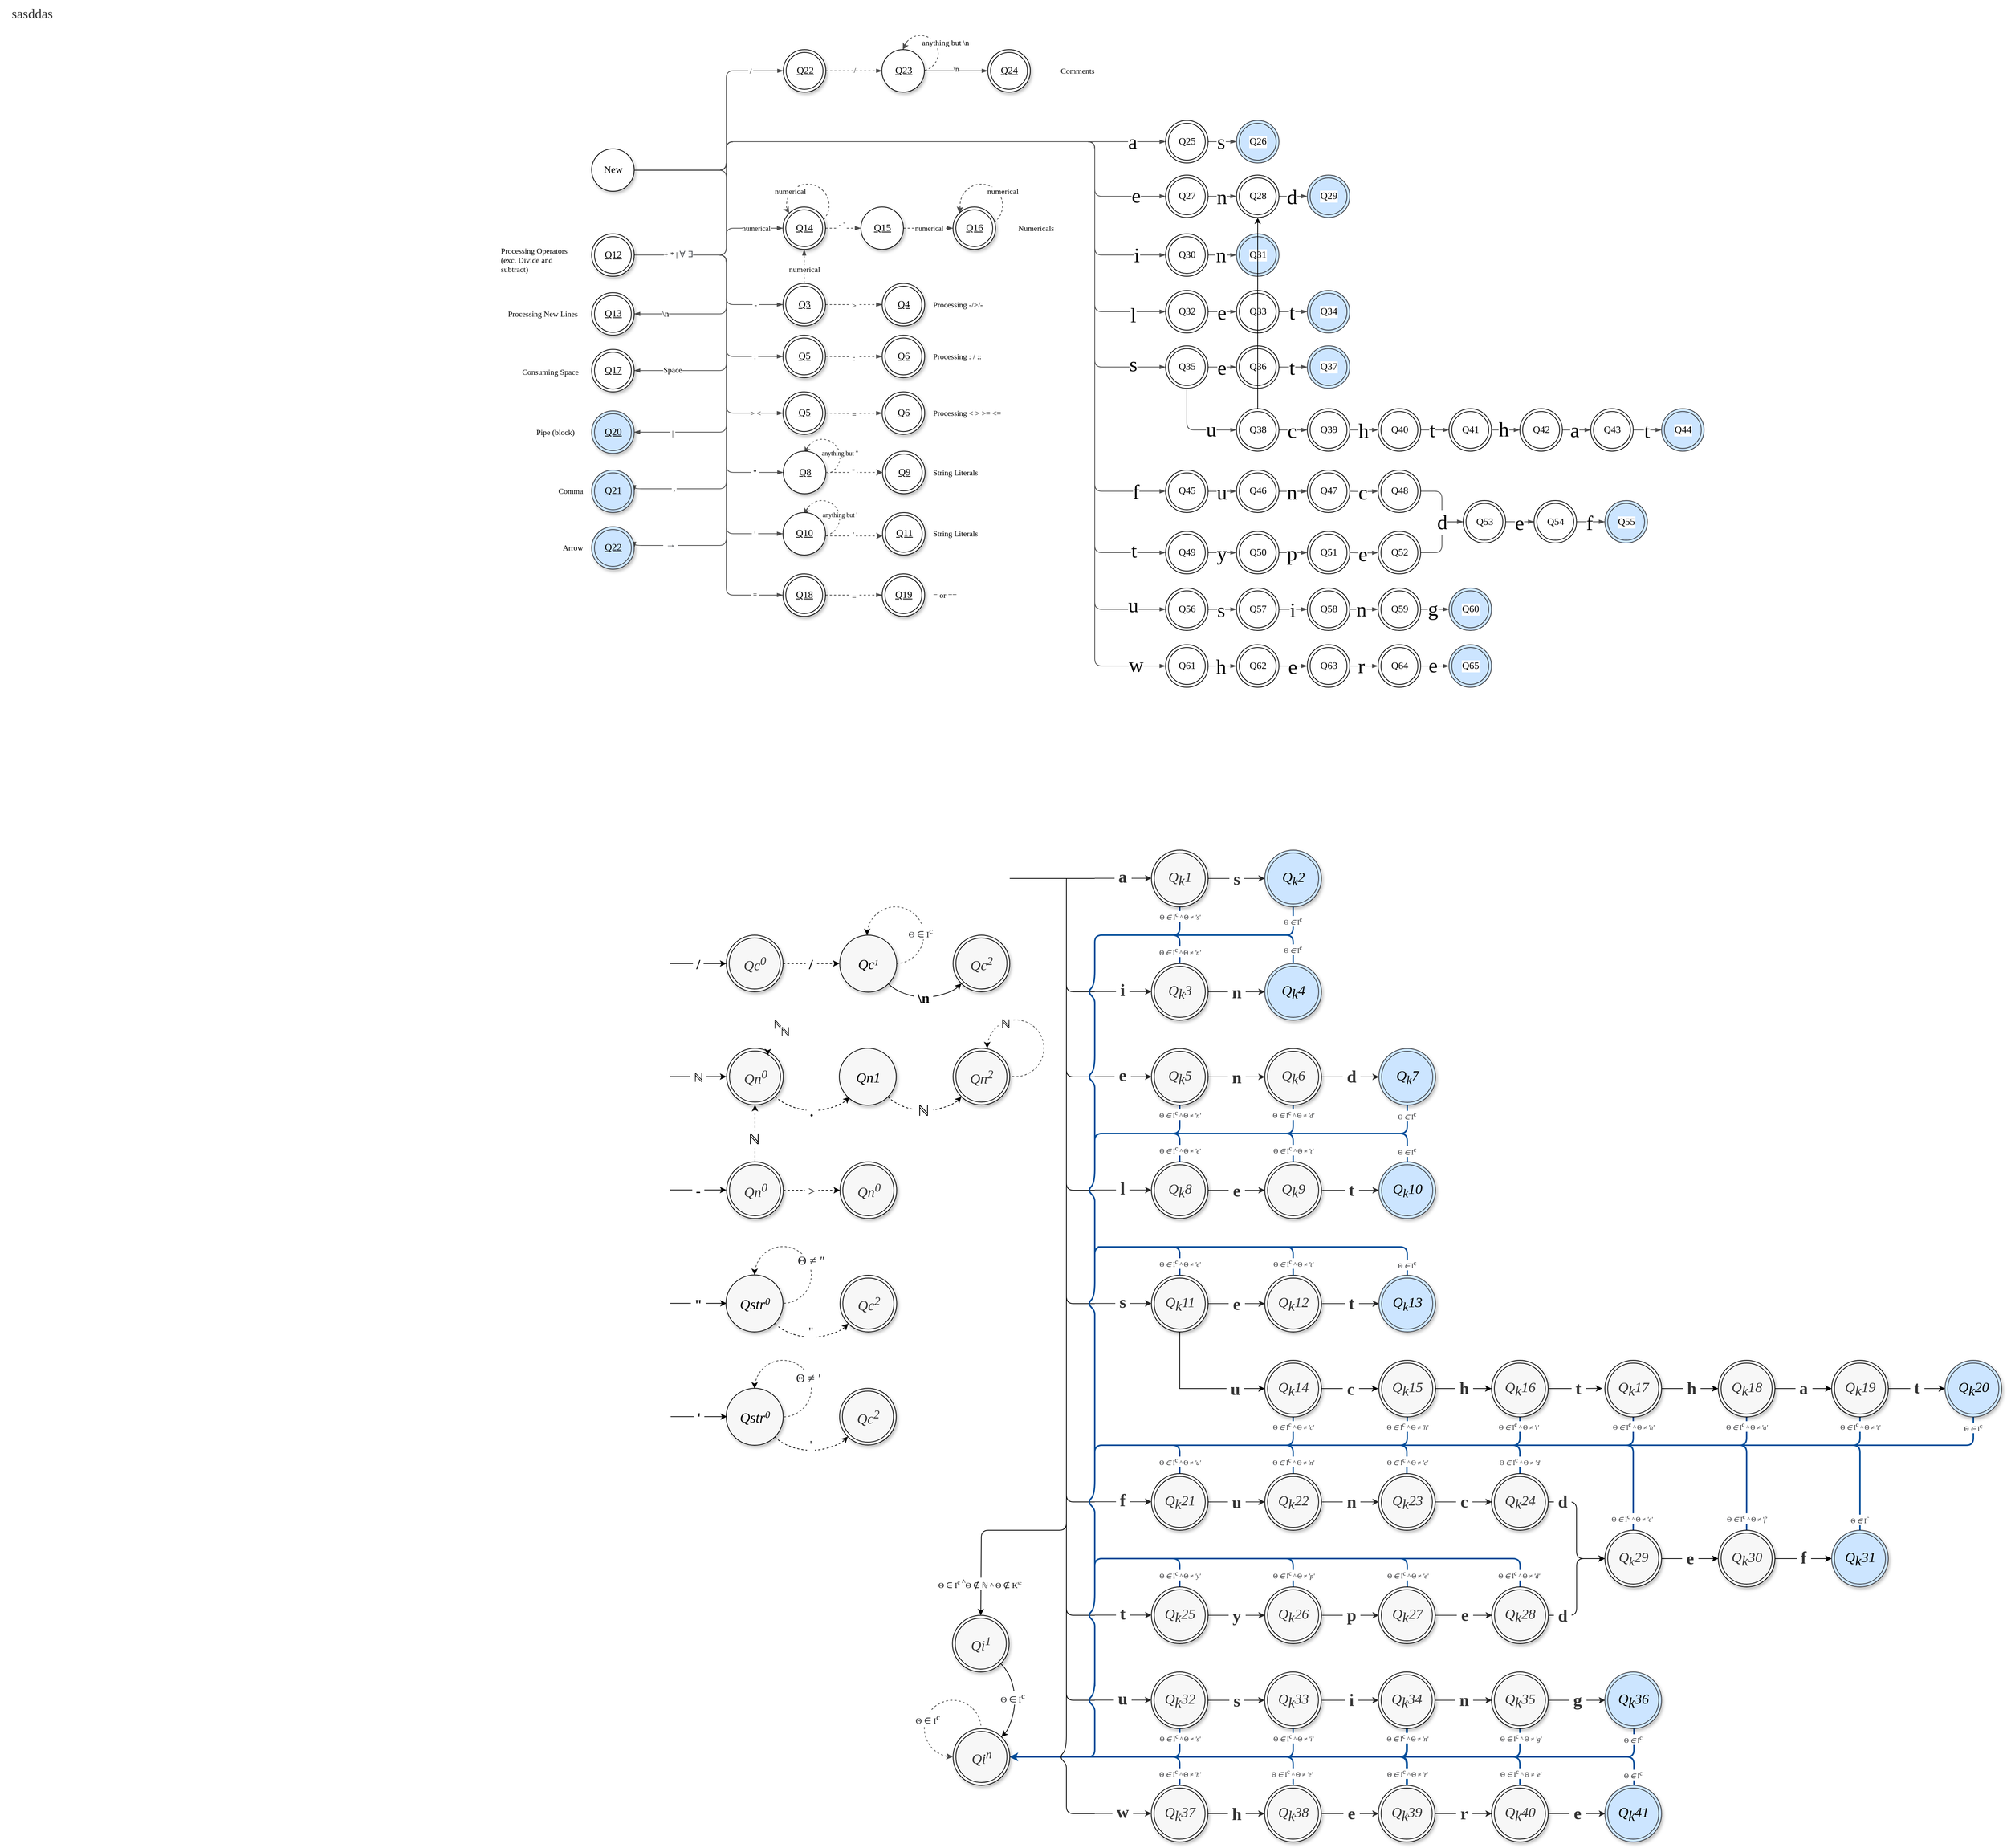 <mxfile version="20.3.0" type="device"><diagram id="D63kle0AVr-lGbRQQRIM" name="Page-1"><mxGraphModel dx="3792" dy="1878" grid="1" gridSize="10" guides="1" tooltips="1" connect="1" arrows="1" fold="1" page="1" pageScale="1" pageWidth="827" pageHeight="1169" math="0" shadow="0"><root><mxCell id="0"/><mxCell id="1" parent="0"/><mxCell id="2x8DfBo45DwqSTtRd6ef-381" value="" style="ellipse;whiteSpace=wrap;html=1;aspect=fixed;labelBackgroundColor=default;fontFamily=CMU Serif;fontSize=11;fontColor=default;fillColor=none;gradientColor=none;strokeColor=#4D4D4D;dashed=1;rotation=-45;" vertex="1" parent="1"><mxGeometry x="280.0" y="1920" width="80" height="80" as="geometry"/></mxCell><mxCell id="2x8DfBo45DwqSTtRd6ef-382" value="" style="endArrow=classic;html=1;rounded=0;labelBackgroundColor=default;strokeColor=default;fontFamily=CMU Serif;fontSize=20;fontColor=#000000;startSize=12;shape=connector;entryX=0;entryY=0;entryDx=0;entryDy=0;exitX=0.19;exitY=0.103;exitDx=0;exitDy=0;exitPerimeter=0;" edge="1" parent="1" source="2x8DfBo45DwqSTtRd6ef-381" target="2x8DfBo45DwqSTtRd6ef-381"><mxGeometry width="50" height="50" relative="1" as="geometry"><mxPoint x="280" y="1709.59" as="sourcePoint"/><mxPoint x="330" y="1659.59" as="targetPoint"/></mxGeometry></mxCell><mxCell id="2x8DfBo45DwqSTtRd6ef-338" value="" style="ellipse;whiteSpace=wrap;html=1;aspect=fixed;labelBackgroundColor=default;fontFamily=CMU Serif;fontSize=11;fontColor=default;fillColor=none;gradientColor=none;strokeColor=#4D4D4D;dashed=1;rotation=-45;" vertex="1" parent="1"><mxGeometry x="438.77" y="1280" width="80" height="80" as="geometry"/></mxCell><mxCell id="2x8DfBo45DwqSTtRd6ef-217" value="" style="ellipse;whiteSpace=wrap;html=1;aspect=fixed;labelBackgroundColor=default;fontFamily=CMU Serif;fontSize=11;fontColor=default;fillColor=none;gradientColor=none;strokeColor=#4D4D4D;dashed=1;rotation=-45;" vertex="1" parent="1"><mxGeometry x="519.59" y="2400" width="80" height="80" as="geometry"/></mxCell><mxCell id="2x8DfBo45DwqSTtRd6ef-208" style="edgeStyle=orthogonalEdgeStyle;shape=connector;rounded=1;orthogonalLoop=1;jettySize=auto;html=1;labelBackgroundColor=default;strokeColor=#004C99;fontFamily=CMU Serif;fontSize=20;fontColor=#FFFFFF;startArrow=none;startFill=0;endArrow=none;endFill=0;strokeWidth=2;" edge="1" parent="1"><mxGeometry relative="1" as="geometry"><mxPoint x="1080" y="2480" as="targetPoint"/><Array as="points"><mxPoint x="1200" y="2480"/></Array><mxPoint x="1200" y="2440" as="sourcePoint"/></mxGeometry></mxCell><mxCell id="2x8DfBo45DwqSTtRd6ef-197" style="edgeStyle=orthogonalEdgeStyle;rounded=1;orthogonalLoop=1;jettySize=auto;html=1;endArrow=none;endFill=0;startArrow=none;startFill=0;strokeWidth=2;strokeColor=#004C99;" edge="1" parent="1"><mxGeometry relative="1" as="geometry"><mxPoint x="760" y="2480" as="targetPoint"/><mxPoint x="1201" y="2440" as="sourcePoint"/><Array as="points"><mxPoint x="1201" y="2480"/></Array></mxGeometry></mxCell><mxCell id="2x8DfBo45DwqSTtRd6ef-205" style="edgeStyle=orthogonalEdgeStyle;rounded=1;orthogonalLoop=1;jettySize=auto;html=1;endArrow=none;endFill=0;startArrow=none;startFill=0;strokeWidth=2;strokeColor=#004C99;" edge="1" parent="1"><mxGeometry relative="1" as="geometry"><mxPoint x="1080" y="2480" as="targetPoint"/><mxPoint x="1521" y="2440" as="sourcePoint"/><Array as="points"><mxPoint x="1521" y="2480"/></Array></mxGeometry></mxCell><mxCell id="2x8DfBo45DwqSTtRd6ef-206" style="edgeStyle=orthogonalEdgeStyle;rounded=1;orthogonalLoop=1;jettySize=auto;html=1;endArrow=none;endFill=0;startArrow=none;startFill=0;strokeWidth=2;strokeColor=#004C99;" edge="1" parent="1"><mxGeometry relative="1" as="geometry"><mxPoint x="1080" y="2480" as="targetPoint"/><mxPoint x="1521" y="2520" as="sourcePoint"/><Array as="points"><mxPoint x="1521" y="2480"/></Array></mxGeometry></mxCell><mxCell id="2x8DfBo45DwqSTtRd6ef-207" style="edgeStyle=orthogonalEdgeStyle;rounded=1;orthogonalLoop=1;jettySize=auto;html=1;endArrow=none;endFill=0;startArrow=none;startFill=0;strokeWidth=2;strokeColor=#004C99;" edge="1" parent="1"><mxGeometry relative="1" as="geometry"><mxPoint x="1080" y="2480" as="targetPoint"/><Array as="points"><mxPoint x="1360" y="2480"/></Array><mxPoint x="1360" y="2520" as="sourcePoint"/></mxGeometry></mxCell><mxCell id="2x8DfBo45DwqSTtRd6ef-209" style="edgeStyle=orthogonalEdgeStyle;shape=connector;rounded=1;orthogonalLoop=1;jettySize=auto;html=1;labelBackgroundColor=default;strokeColor=#004C99;fontFamily=CMU Serif;fontSize=20;fontColor=#FFFFFF;startArrow=none;startFill=0;endArrow=none;endFill=0;strokeWidth=2;" edge="1" parent="1"><mxGeometry relative="1" as="geometry"><mxPoint x="1080" y="2480" as="targetPoint"/><Array as="points"><mxPoint x="1360" y="2480"/></Array><mxPoint x="1360" y="2440" as="sourcePoint"/></mxGeometry></mxCell><mxCell id="2x8DfBo45DwqSTtRd6ef-211" style="edgeStyle=orthogonalEdgeStyle;rounded=1;orthogonalLoop=1;jettySize=auto;html=1;endArrow=none;endFill=0;startArrow=none;startFill=0;strokeWidth=2;strokeColor=#004C99;" edge="1" parent="1"><mxGeometry relative="1" as="geometry"><mxPoint x="1080" y="2480" as="targetPoint"/><Array as="points"><mxPoint x="1200" y="2480"/></Array><mxPoint x="1200" y="2520" as="sourcePoint"/></mxGeometry></mxCell><mxCell id="2x8DfBo45DwqSTtRd6ef-63" style="edgeStyle=orthogonalEdgeStyle;rounded=1;orthogonalLoop=1;jettySize=auto;html=1;endArrow=none;endFill=0;startArrow=none;startFill=0;strokeWidth=2;strokeColor=#004C99;" edge="1" parent="1" source="2x8DfBo45DwqSTtRd6ef-49"><mxGeometry relative="1" as="geometry"><mxPoint x="780" y="1760" as="targetPoint"/><Array as="points"><mxPoint x="1201" y="1760"/><mxPoint x="760" y="1760"/></Array></mxGeometry></mxCell><mxCell id="2x8DfBo45DwqSTtRd6ef-62" style="edgeStyle=orthogonalEdgeStyle;rounded=1;orthogonalLoop=1;jettySize=auto;html=1;endArrow=none;endFill=0;startArrow=none;startFill=0;strokeWidth=2;strokeColor=#004C99;" edge="1" parent="1" source="2x8DfBo45DwqSTtRd6ef-43"><mxGeometry relative="1" as="geometry"><mxPoint x="790" y="1600" as="targetPoint"/><Array as="points"><mxPoint x="1201" y="1600"/></Array></mxGeometry></mxCell><mxCell id="2x8DfBo45DwqSTtRd6ef-61" style="edgeStyle=orthogonalEdgeStyle;rounded=1;orthogonalLoop=1;jettySize=auto;html=1;endArrow=none;endFill=0;startArrow=none;startFill=0;strokeWidth=2;strokeColor=#004C99;" edge="1" parent="1" source="2x8DfBo45DwqSTtRd6ef-46"><mxGeometry relative="1" as="geometry"><mxPoint x="800" y="1600" as="targetPoint"/><Array as="points"><mxPoint x="1201" y="1600"/></Array></mxGeometry></mxCell><mxCell id="2x8DfBo45DwqSTtRd6ef-12" style="edgeStyle=orthogonalEdgeStyle;rounded=1;orthogonalLoop=1;jettySize=auto;html=1;endArrow=none;endFill=0;startArrow=none;startFill=0;strokeWidth=2;strokeColor=#004C99;" edge="1" parent="1" source="2x8DfBo45DwqSTtRd6ef-7"><mxGeometry relative="1" as="geometry"><mxPoint x="770" y="1320" as="targetPoint"/><Array as="points"><mxPoint x="1040" y="1320"/></Array></mxGeometry></mxCell><mxCell id="i_A7O8UmGHdlL9430Pgq-205" value="" style="endArrow=classic;html=1;rounded=0;shadow=0;labelBackgroundColor=default;strokeColor=#4D4D4D;fontFamily=CMU Serif;fontSize=11;fontColor=default;shape=connector;exitX=0.122;exitY=0.167;exitDx=0;exitDy=0;exitPerimeter=0;" parent="1" source="i_A7O8UmGHdlL9430Pgq-206" edge="1"><mxGeometry width="50" height="50" relative="1" as="geometry"><mxPoint x="489.07" y="60" as="sourcePoint"/><mxPoint x="489.07" y="70" as="targetPoint"/></mxGeometry></mxCell><mxCell id="i_A7O8UmGHdlL9430Pgq-206" value="" style="ellipse;whiteSpace=wrap;html=1;aspect=fixed;labelBackgroundColor=default;fontFamily=CMU Serif;fontSize=11;fontColor=default;fillColor=none;gradientColor=none;strokeColor=#4D4D4D;dashed=1;" parent="1" vertex="1"><mxGeometry x="489.07" y="50" width="50" height="50" as="geometry"/></mxCell><mxCell id="i_A7O8UmGHdlL9430Pgq-198" style="edgeStyle=orthogonalEdgeStyle;shape=connector;rounded=1;orthogonalLoop=1;jettySize=auto;html=1;entryX=0;entryY=0.5;entryDx=0;entryDy=0;shadow=0;labelBackgroundColor=default;strokeColor=#4D4D4D;fontFamily=CMU Serif;fontSize=10;fontColor=default;endArrow=blockThin;endFill=1;" parent="1" source="i_A7O8UmGHdlL9430Pgq-26" target="i_A7O8UmGHdlL9430Pgq-197" edge="1"><mxGeometry relative="1" as="geometry"><Array as="points"><mxPoint x="240" y="360"/><mxPoint x="240" y="100"/></Array></mxGeometry></mxCell><mxCell id="i_A7O8UmGHdlL9430Pgq-199" value="&amp;nbsp;/&amp;nbsp;" style="edgeLabel;html=1;align=center;verticalAlign=middle;resizable=0;points=[];fontSize=10;fontFamily=CMU Serif;fontColor=default;" parent="i_A7O8UmGHdlL9430Pgq-198" vertex="1" connectable="0"><mxGeometry x="0.891" y="3" relative="1" as="geometry"><mxPoint x="-21" y="3" as="offset"/></mxGeometry></mxCell><mxCell id="i_A7O8UmGHdlL9430Pgq-195" style="edgeStyle=orthogonalEdgeStyle;shape=connector;rounded=1;orthogonalLoop=1;jettySize=auto;html=1;entryX=1;entryY=0.5;entryDx=0;entryDy=0;shadow=0;labelBackgroundColor=default;strokeColor=#4D4D4D;fontFamily=CMU Serif;fontSize=10;fontColor=default;endArrow=blockThin;endFill=1;" parent="1" source="i_A7O8UmGHdlL9430Pgq-26" target="i_A7O8UmGHdlL9430Pgq-193" edge="1"><mxGeometry relative="1" as="geometry"><Array as="points"><mxPoint x="240" y="360"/><mxPoint x="240" y="690"/><mxPoint x="110" y="690"/></Array></mxGeometry></mxCell><mxCell id="i_A7O8UmGHdlL9430Pgq-196" value="&amp;nbsp;,&amp;nbsp;" style="edgeLabel;html=1;align=center;verticalAlign=middle;resizable=0;points=[];fontSize=10;fontFamily=CMU Serif;fontColor=default;" parent="i_A7O8UmGHdlL9430Pgq-195" vertex="1" connectable="0"><mxGeometry x="0.802" y="-1" relative="1" as="geometry"><mxPoint as="offset"/></mxGeometry></mxCell><mxCell id="i_A7O8UmGHdlL9430Pgq-69" value="" style="ellipse;whiteSpace=wrap;html=1;aspect=fixed;labelBackgroundColor=default;fontFamily=CMU Serif;fontSize=11;fontColor=default;fillColor=none;gradientColor=none;strokeColor=#4D4D4D;dashed=1;" parent="1" vertex="1"><mxGeometry x="350.52" y="620" width="50" height="50" as="geometry"/></mxCell><mxCell id="i_A7O8UmGHdlL9430Pgq-70" value="anything but &quot;" style="edgeLabel;html=1;align=center;verticalAlign=middle;resizable=0;points=[];fontSize=9;fontFamily=CMU Serif;fontColor=default;" parent="1" vertex="1" connectable="0"><mxGeometry x="400.005" y="640.0" as="geometry"/></mxCell><mxCell id="i_A7O8UmGHdlL9430Pgq-72" value="" style="endArrow=classic;html=1;rounded=0;shadow=0;labelBackgroundColor=default;strokeColor=#4D4D4D;fontFamily=CMU Serif;fontSize=11;fontColor=default;shape=connector;exitX=0.122;exitY=0.167;exitDx=0;exitDy=0;exitPerimeter=0;" parent="1" source="i_A7O8UmGHdlL9430Pgq-69" edge="1"><mxGeometry width="50" height="50" relative="1" as="geometry"><mxPoint x="350.52" y="630" as="sourcePoint"/><mxPoint x="350.52" y="640.0" as="targetPoint"/></mxGeometry></mxCell><mxCell id="i_A7O8UmGHdlL9430Pgq-73" value="" style="edgeStyle=orthogonalEdgeStyle;shape=connector;rounded=0;orthogonalLoop=1;jettySize=auto;html=1;entryX=0.5;entryY=0;entryDx=0;entryDy=0;shadow=0;labelBackgroundColor=default;strokeColor=#4D4D4D;fontFamily=CMU Serif;fontSize=11;fontColor=default;endArrow=none;endFill=1;" parent="1" edge="1"><mxGeometry relative="1" as="geometry"><mxPoint x="350.52" y="640.0" as="sourcePoint"/><mxPoint x="350.52" y="640.0" as="targetPoint"/><Array as="points"/></mxGeometry></mxCell><mxCell id="i_A7O8UmGHdlL9430Pgq-24" style="edgeStyle=orthogonalEdgeStyle;shape=connector;orthogonalLoop=1;jettySize=auto;html=1;entryX=0;entryY=0.5;entryDx=0;entryDy=0;shadow=0;labelBackgroundColor=default;strokeColor=#4D4D4D;fontFamily=CMU Serif;fontSize=11;fontColor=default;endArrow=blockThin;endFill=1;rounded=1;" parent="1" edge="1"><mxGeometry relative="1" as="geometry"><mxPoint x="240" y="390" as="sourcePoint"/><mxPoint x="320.0" y="430" as="targetPoint"/><Array as="points"><mxPoint x="240" y="430"/></Array></mxGeometry></mxCell><mxCell id="i_A7O8UmGHdlL9430Pgq-25" value="&amp;nbsp;-&amp;nbsp;" style="edgeLabel;html=1;align=center;verticalAlign=middle;resizable=0;points=[];fontSize=11;fontFamily=CMU Serif;fontColor=default;" parent="i_A7O8UmGHdlL9430Pgq-24" vertex="1" connectable="0"><mxGeometry x="0.422" y="1" relative="1" as="geometry"><mxPoint x="-5" y="1" as="offset"/></mxGeometry></mxCell><mxCell id="i_A7O8UmGHdlL9430Pgq-10" style="edgeStyle=orthogonalEdgeStyle;shape=connector;rounded=0;orthogonalLoop=1;jettySize=auto;html=1;entryX=0.5;entryY=0;entryDx=0;entryDy=0;shadow=0;labelBackgroundColor=default;strokeColor=#4D4D4D;fontFamily=CMU Serif;fontSize=11;fontColor=default;endArrow=blockThin;endFill=1;startArrow=none;" parent="1" source="i_A7O8UmGHdlL9430Pgq-26" edge="1"><mxGeometry relative="1" as="geometry"><mxPoint x="80" y="330" as="sourcePoint"/><mxPoint x="80" y="330" as="targetPoint"/><Array as="points"><mxPoint x="100" y="360.0"/><mxPoint x="100" y="330"/></Array></mxGeometry></mxCell><mxCell id="i_A7O8UmGHdlL9430Pgq-53" style="edgeStyle=orthogonalEdgeStyle;shape=connector;orthogonalLoop=1;jettySize=auto;html=1;entryX=0;entryY=0.5;entryDx=0;entryDy=0;shadow=0;labelBackgroundColor=default;strokeColor=#4D4D4D;fontFamily=CMU Serif;fontSize=11;fontColor=default;endArrow=blockThin;endFill=1;rounded=1;" parent="1" source="i_A7O8UmGHdlL9430Pgq-26" target="i_A7O8UmGHdlL9430Pgq-37" edge="1"><mxGeometry relative="1" as="geometry"><Array as="points"><mxPoint x="240" y="503"/></Array></mxGeometry></mxCell><mxCell id="i_A7O8UmGHdlL9430Pgq-55" value="&amp;nbsp;:&amp;nbsp;" style="edgeLabel;html=1;align=center;verticalAlign=middle;resizable=0;points=[];fontSize=11;fontFamily=CMU Serif;fontColor=default;" parent="i_A7O8UmGHdlL9430Pgq-53" vertex="1" connectable="0"><mxGeometry x="0.569" y="10" relative="1" as="geometry"><mxPoint x="36" y="10" as="offset"/></mxGeometry></mxCell><mxCell id="i_A7O8UmGHdlL9430Pgq-54" style="edgeStyle=orthogonalEdgeStyle;shape=connector;orthogonalLoop=1;jettySize=auto;html=1;entryX=0;entryY=0.5;entryDx=0;entryDy=0;shadow=0;labelBackgroundColor=default;strokeColor=#4D4D4D;fontFamily=CMU Serif;fontSize=11;fontColor=default;endArrow=blockThin;endFill=1;rounded=1;" parent="1" source="i_A7O8UmGHdlL9430Pgq-26" target="i_A7O8UmGHdlL9430Pgq-44" edge="1"><mxGeometry relative="1" as="geometry"><Array as="points"><mxPoint x="240" y="583"/></Array></mxGeometry></mxCell><mxCell id="i_A7O8UmGHdlL9430Pgq-56" value="&amp;gt; &amp;lt;" style="edgeLabel;html=1;align=center;verticalAlign=middle;resizable=0;points=[];fontSize=11;fontFamily=CMU Serif;fontColor=default;" parent="i_A7O8UmGHdlL9430Pgq-54" vertex="1" connectable="0"><mxGeometry x="0.638" y="22" relative="1" as="geometry"><mxPoint x="39" y="22" as="offset"/></mxGeometry></mxCell><mxCell id="i_A7O8UmGHdlL9430Pgq-87" style="edgeStyle=orthogonalEdgeStyle;shape=connector;orthogonalLoop=1;jettySize=auto;html=1;entryX=0;entryY=0.5;entryDx=0;entryDy=0;shadow=0;labelBackgroundColor=default;strokeColor=#4D4D4D;fontFamily=CMU Serif;fontSize=9;fontColor=default;endArrow=blockThin;endFill=1;rounded=1;" parent="1" source="i_A7O8UmGHdlL9430Pgq-26" target="i_A7O8UmGHdlL9430Pgq-65" edge="1"><mxGeometry relative="1" as="geometry"><Array as="points"><mxPoint x="240" y="667"/></Array></mxGeometry></mxCell><mxCell id="i_A7O8UmGHdlL9430Pgq-91" value="&amp;nbsp;&quot;&amp;nbsp;" style="edgeLabel;html=1;align=center;verticalAlign=middle;resizable=0;points=[];fontSize=12;fontFamily=CMU Serif;fontColor=default;" parent="i_A7O8UmGHdlL9430Pgq-87" vertex="1" connectable="0"><mxGeometry x="0.29" y="27" relative="1" as="geometry"><mxPoint x="13" y="103" as="offset"/></mxGeometry></mxCell><mxCell id="i_A7O8UmGHdlL9430Pgq-88" style="edgeStyle=orthogonalEdgeStyle;shape=connector;orthogonalLoop=1;jettySize=auto;html=1;entryX=0;entryY=0.5;entryDx=0;entryDy=0;shadow=0;labelBackgroundColor=default;strokeColor=#4D4D4D;fontFamily=CMU Serif;fontSize=9;fontColor=default;endArrow=blockThin;endFill=1;rounded=1;" parent="1" source="i_A7O8UmGHdlL9430Pgq-26" target="i_A7O8UmGHdlL9430Pgq-78" edge="1"><mxGeometry relative="1" as="geometry"><Array as="points"><mxPoint x="240" y="753"/></Array></mxGeometry></mxCell><mxCell id="i_A7O8UmGHdlL9430Pgq-90" value="&amp;nbsp;'&amp;nbsp;" style="edgeLabel;html=1;align=center;verticalAlign=middle;resizable=0;points=[];fontSize=12;fontFamily=CMU Serif;fontColor=default;" parent="i_A7O8UmGHdlL9430Pgq-88" vertex="1" connectable="0"><mxGeometry x="0.365" y="25" relative="1" as="geometry"><mxPoint x="15" y="112" as="offset"/></mxGeometry></mxCell><mxCell id="i_A7O8UmGHdlL9430Pgq-94" style="edgeStyle=orthogonalEdgeStyle;shape=connector;rounded=1;orthogonalLoop=1;jettySize=auto;html=1;entryX=1;entryY=0.5;entryDx=0;entryDy=0;shadow=0;labelBackgroundColor=default;strokeColor=#4D4D4D;fontFamily=CMU Serif;fontSize=12;fontColor=default;endArrow=blockThin;endFill=1;" parent="1" source="i_A7O8UmGHdlL9430Pgq-26" target="i_A7O8UmGHdlL9430Pgq-93" edge="1"><mxGeometry relative="1" as="geometry"><Array as="points"><mxPoint x="240" y="360"/><mxPoint x="240" y="443"/></Array></mxGeometry></mxCell><mxCell id="i_A7O8UmGHdlL9430Pgq-95" value="\n" style="edgeLabel;html=1;align=center;verticalAlign=middle;resizable=0;points=[];fontSize=12;fontFamily=CMU Serif;fontColor=default;" parent="i_A7O8UmGHdlL9430Pgq-94" vertex="1" connectable="0"><mxGeometry x="0.475" y="-1" relative="1" as="geometry"><mxPoint x="-46" y="1" as="offset"/></mxGeometry></mxCell><mxCell id="i_A7O8UmGHdlL9430Pgq-124" style="edgeStyle=orthogonalEdgeStyle;shape=connector;rounded=1;orthogonalLoop=1;jettySize=auto;html=1;entryX=1;entryY=0.5;entryDx=0;entryDy=0;shadow=0;labelBackgroundColor=default;strokeColor=#4D4D4D;fontFamily=CMU Serif;fontSize=11;fontColor=default;endArrow=blockThin;endFill=1;" parent="1" source="i_A7O8UmGHdlL9430Pgq-26" target="i_A7O8UmGHdlL9430Pgq-123" edge="1"><mxGeometry relative="1" as="geometry"><Array as="points"><mxPoint x="240" y="360"/><mxPoint x="240" y="523"/></Array></mxGeometry></mxCell><mxCell id="i_A7O8UmGHdlL9430Pgq-125" value="Space" style="edgeLabel;html=1;align=center;verticalAlign=middle;resizable=0;points=[];fontSize=11;fontFamily=CMU Serif;fontColor=default;" parent="i_A7O8UmGHdlL9430Pgq-124" vertex="1" connectable="0"><mxGeometry x="0.745" y="-1" relative="1" as="geometry"><mxPoint as="offset"/></mxGeometry></mxCell><mxCell id="i_A7O8UmGHdlL9430Pgq-131" style="edgeStyle=orthogonalEdgeStyle;shape=connector;rounded=1;orthogonalLoop=1;jettySize=auto;html=1;entryX=0;entryY=0.5;entryDx=0;entryDy=0;shadow=0;labelBackgroundColor=default;strokeColor=#4D4D4D;fontFamily=CMU Serif;fontSize=11;fontColor=default;endArrow=blockThin;endFill=1;" parent="1" source="i_A7O8UmGHdlL9430Pgq-26" target="i_A7O8UmGHdlL9430Pgq-127" edge="1"><mxGeometry relative="1" as="geometry"><Array as="points"><mxPoint x="240" y="360"/><mxPoint x="240" y="840"/></Array></mxGeometry></mxCell><mxCell id="i_A7O8UmGHdlL9430Pgq-149" value="&amp;nbsp;=&amp;nbsp;" style="edgeLabel;html=1;align=center;verticalAlign=middle;resizable=0;points=[];fontSize=10;fontFamily=CMU Serif;fontColor=default;" parent="i_A7O8UmGHdlL9430Pgq-131" vertex="1" connectable="0"><mxGeometry x="0.882" y="1" relative="1" as="geometry"><mxPoint as="offset"/></mxGeometry></mxCell><mxCell id="i_A7O8UmGHdlL9430Pgq-153" style="edgeStyle=orthogonalEdgeStyle;shape=connector;rounded=1;orthogonalLoop=1;jettySize=auto;html=1;entryX=1;entryY=0.5;entryDx=0;entryDy=0;shadow=0;labelBackgroundColor=default;strokeColor=#4D4D4D;fontFamily=CMU Serif;fontSize=10;fontColor=default;endArrow=blockThin;endFill=1;" parent="1" source="i_A7O8UmGHdlL9430Pgq-26" target="i_A7O8UmGHdlL9430Pgq-151" edge="1"><mxGeometry relative="1" as="geometry"><Array as="points"><mxPoint x="240" y="360"/><mxPoint x="240" y="610"/></Array></mxGeometry></mxCell><mxCell id="i_A7O8UmGHdlL9430Pgq-154" value="&amp;nbsp;|&amp;nbsp;" style="edgeLabel;html=1;align=center;verticalAlign=middle;resizable=0;points=[];fontSize=10;fontFamily=CMU Serif;fontColor=default;" parent="i_A7O8UmGHdlL9430Pgq-153" vertex="1" connectable="0"><mxGeometry x="0.79" y="1" relative="1" as="geometry"><mxPoint as="offset"/></mxGeometry></mxCell><mxCell id="i_A7O8UmGHdlL9430Pgq-187" style="edgeStyle=orthogonalEdgeStyle;shape=connector;rounded=1;orthogonalLoop=1;jettySize=auto;html=1;entryX=0;entryY=0.5;entryDx=0;entryDy=0;shadow=0;labelBackgroundColor=default;strokeColor=#4D4D4D;fontFamily=CMU Serif;fontSize=10;fontColor=default;endArrow=blockThin;endFill=1;" parent="1" source="i_A7O8UmGHdlL9430Pgq-26" target="i_A7O8UmGHdlL9430Pgq-139" edge="1"><mxGeometry relative="1" as="geometry"><Array as="points"><mxPoint x="240" y="360"/><mxPoint x="240" y="322"/></Array></mxGeometry></mxCell><mxCell id="i_A7O8UmGHdlL9430Pgq-188" value="numerical" style="edgeLabel;html=1;align=center;verticalAlign=middle;resizable=0;points=[];fontSize=10;fontFamily=CMU Serif;fontColor=default;" parent="i_A7O8UmGHdlL9430Pgq-187" vertex="1" connectable="0"><mxGeometry x="0.694" relative="1" as="geometry"><mxPoint as="offset"/></mxGeometry></mxCell><mxCell id="i_A7O8UmGHdlL9430Pgq-189" value="&lt;span style=&quot;color: rgba(0, 0, 0, 0); font-family: monospace; font-size: 0px; text-align: start; background-color: rgb(248, 249, 250);&quot;&gt;%3CmxGraphModel%3E%3Croot%3E%3CmxCell%20id%3D%220%22%2F%3E%3CmxCell%20id%3D%221%22%20parent%3D%220%22%2F%3E%3CmxCell%20id%3D%222%22%20value%3D%22%2B%20*%20%7C%26amp%3Bnbsp%3B%26lt%3Bfont%20style%3D%26quot%3Bfont-size%3A%2012px%3B%26quot%3B%26gt%3B%26lt%3Bspan%20style%3D%26quot%3Bcolor%3A%20rgb(77%2C%2081%2C%2086)%3B%20font-family%3A%20%26amp%3Bquot%3BGoogle%20Sans%26amp%3Bquot%3B%2C%20arial%2C%20sans-serif%3B%20text-align%3A%20start%3B%26quot%3B%26gt%3B%E2%88%80%26amp%3Bnbsp%3B%26lt%3B%2Fspan%26gt%3B%26lt%3Bspan%20style%3D%26quot%3Bcolor%3A%20rgb(77%2C%2081%2C%2086)%3B%20font-family%3A%20%26amp%3Bquot%3BGoogle%20Sans%26amp%3Bquot%3B%2C%20arial%2C%20sans-serif%3B%20text-align%3A%20start%3B%26quot%3B%26gt%3B%E2%88%83%26lt%3B%2Fspan%26gt%3B%26lt%3B%2Ffont%26gt%3B%26lt%3Bbr%26gt%3B%26amp%3Bnbsp%3B%22%20style%3D%22edgeLabel%3Bhtml%3D1%3Balign%3Dcenter%3BverticalAlign%3Dmiddle%3Bresizable%3D0%3Bpoints%3D%5B%5D%3BfontSize%3D11%3BfontFamily%3DCMU%20Serif%3BfontColor%3Ddefault%3B%22%20vertex%3D%221%22%20connectable%3D%220%22%20parent%3D%221%22%3E%3CmxGeometry%20x%3D%22170%22%20y%3D%22429.6%22%20as%3D%22geometry%22%2F%3E%3C%2FmxCell%3E%3C%2Froot%3E%3C%2FmxGraphModel%3E&lt;/span&gt;" style="edgeLabel;html=1;align=center;verticalAlign=middle;resizable=0;points=[];fontSize=10;fontFamily=CMU Serif;fontColor=default;" parent="i_A7O8UmGHdlL9430Pgq-187" vertex="1" connectable="0"><mxGeometry x="-0.533" relative="1" as="geometry"><mxPoint as="offset"/></mxGeometry></mxCell><mxCell id="i_A7O8UmGHdlL9430Pgq-328" value="&lt;span style=&quot;font-size: 11px;&quot;&gt;+ * |&amp;nbsp;&lt;/span&gt;&lt;font style=&quot;font-size: 12px;&quot;&gt;&lt;span style=&quot;color: rgb(77, 81, 86); font-family: &amp;quot;Google Sans&amp;quot;, arial, sans-serif; text-align: start;&quot;&gt;∀&amp;nbsp;&lt;/span&gt;&lt;span style=&quot;color: rgb(77, 81, 86); font-family: &amp;quot;Google Sans&amp;quot;, arial, sans-serif; text-align: start;&quot;&gt;∃&lt;/span&gt;&lt;/font&gt;" style="edgeLabel;html=1;align=center;verticalAlign=middle;resizable=0;points=[];fontSize=14;fontFamily=CMU Serif;fontColor=default;" parent="i_A7O8UmGHdlL9430Pgq-187" vertex="1" connectable="0"><mxGeometry x="-0.5" y="1" relative="1" as="geometry"><mxPoint as="offset"/></mxGeometry></mxCell><mxCell id="i_A7O8UmGHdlL9430Pgq-26" value="Q12" style="ellipse;shape=doubleEllipse;html=1;dashed=0;whitespace=wrap;aspect=fixed;fontFamily=CMU Serif;fontSize=14;sketch=0;shadow=1;fontStyle=4" parent="1" vertex="1"><mxGeometry x="50" y="330" width="60" height="60" as="geometry"/></mxCell><mxCell id="i_A7O8UmGHdlL9430Pgq-27" value="" style="edgeStyle=orthogonalEdgeStyle;shape=connector;rounded=0;orthogonalLoop=1;jettySize=auto;html=1;entryX=0.5;entryY=0;entryDx=0;entryDy=0;shadow=0;labelBackgroundColor=default;strokeColor=#4D4D4D;fontFamily=CMU Serif;fontSize=11;fontColor=default;endArrow=none;endFill=1;" parent="1" target="i_A7O8UmGHdlL9430Pgq-26" edge="1"><mxGeometry relative="1" as="geometry"><mxPoint x="80" y="330" as="sourcePoint"/><mxPoint x="80" y="330" as="targetPoint"/><Array as="points"/></mxGeometry></mxCell><mxCell id="i_A7O8UmGHdlL9430Pgq-30" style="edgeStyle=orthogonalEdgeStyle;shape=connector;rounded=0;orthogonalLoop=1;jettySize=auto;html=1;entryX=0;entryY=0.5;entryDx=0;entryDy=0;shadow=0;labelBackgroundColor=default;strokeColor=#4D4D4D;fontFamily=CMU Serif;fontSize=11;fontColor=default;endArrow=blockThin;endFill=1;dashed=1;" parent="1" source="i_A7O8UmGHdlL9430Pgq-28" target="i_A7O8UmGHdlL9430Pgq-29" edge="1"><mxGeometry relative="1" as="geometry"/></mxCell><mxCell id="i_A7O8UmGHdlL9430Pgq-31" value="&amp;nbsp;&amp;gt;&amp;nbsp;" style="edgeLabel;html=1;align=center;verticalAlign=middle;resizable=0;points=[];fontSize=11;fontFamily=CMU Serif;fontColor=default;" parent="i_A7O8UmGHdlL9430Pgq-30" vertex="1" connectable="0"><mxGeometry x="-0.005" y="-1" relative="1" as="geometry"><mxPoint as="offset"/></mxGeometry></mxCell><mxCell id="i_A7O8UmGHdlL9430Pgq-147" style="edgeStyle=orthogonalEdgeStyle;shape=connector;rounded=0;orthogonalLoop=1;jettySize=auto;html=1;entryX=0.5;entryY=1;entryDx=0;entryDy=0;shadow=0;labelBackgroundColor=default;strokeColor=#4D4D4D;fontFamily=CMU Serif;fontSize=11;fontColor=default;endArrow=blockThin;endFill=1;dashed=1;" parent="1" source="i_A7O8UmGHdlL9430Pgq-28" target="i_A7O8UmGHdlL9430Pgq-139" edge="1"><mxGeometry relative="1" as="geometry"/></mxCell><mxCell id="i_A7O8UmGHdlL9430Pgq-148" value="numerical" style="edgeLabel;html=1;align=center;verticalAlign=middle;resizable=0;points=[];fontSize=11;fontFamily=CMU Serif;fontColor=default;" parent="i_A7O8UmGHdlL9430Pgq-147" vertex="1" connectable="0"><mxGeometry x="-0.624" relative="1" as="geometry"><mxPoint y="-11" as="offset"/></mxGeometry></mxCell><mxCell id="i_A7O8UmGHdlL9430Pgq-28" value="Q3" style="ellipse;shape=doubleEllipse;html=1;dashed=0;whitespace=wrap;aspect=fixed;fontFamily=CMU Serif;fontSize=14;sketch=0;shadow=1;fontStyle=4" parent="1" vertex="1"><mxGeometry x="320" y="400" width="60" height="60" as="geometry"/></mxCell><mxCell id="i_A7O8UmGHdlL9430Pgq-29" value="Q4" style="ellipse;shape=doubleEllipse;html=1;dashed=0;whitespace=wrap;aspect=fixed;fontFamily=CMU Serif;fontSize=14;sketch=0;shadow=1;fontStyle=4" parent="1" vertex="1"><mxGeometry x="460" y="400" width="60" height="60" as="geometry"/></mxCell><mxCell id="i_A7O8UmGHdlL9430Pgq-37" value="Q5" style="ellipse;shape=doubleEllipse;html=1;dashed=0;whitespace=wrap;aspect=fixed;fontFamily=CMU Serif;fontSize=14;sketch=0;shadow=1;fontStyle=4" parent="1" vertex="1"><mxGeometry x="320" y="473.11" width="60" height="60" as="geometry"/></mxCell><mxCell id="i_A7O8UmGHdlL9430Pgq-40" value=":" style="edgeStyle=orthogonalEdgeStyle;shape=connector;rounded=0;orthogonalLoop=1;jettySize=auto;html=1;entryX=0;entryY=0.5;entryDx=0;entryDy=0;shadow=0;labelBackgroundColor=default;strokeColor=#4D4D4D;fontFamily=CMU Serif;fontSize=11;fontColor=default;endArrow=blockThin;endFill=1;dashed=1;" parent="1" target="i_A7O8UmGHdlL9430Pgq-42" edge="1"><mxGeometry relative="1" as="geometry"><mxPoint x="380.0" y="503.11" as="sourcePoint"/></mxGeometry></mxCell><mxCell id="i_A7O8UmGHdlL9430Pgq-41" value="&amp;nbsp;:&amp;nbsp;" style="edgeLabel;html=1;align=center;verticalAlign=middle;resizable=0;points=[];fontSize=11;fontFamily=CMU Serif;fontColor=default;" parent="i_A7O8UmGHdlL9430Pgq-40" vertex="1" connectable="0"><mxGeometry x="-0.005" y="-1" relative="1" as="geometry"><mxPoint as="offset"/></mxGeometry></mxCell><mxCell id="i_A7O8UmGHdlL9430Pgq-42" value="Q6" style="ellipse;shape=doubleEllipse;html=1;dashed=0;whitespace=wrap;aspect=fixed;fontFamily=CMU Serif;fontSize=14;sketch=0;shadow=1;fontStyle=4" parent="1" vertex="1"><mxGeometry x="460" y="473.11" width="60" height="60" as="geometry"/></mxCell><mxCell id="i_A7O8UmGHdlL9430Pgq-43" value="Processing -/&amp;gt;/-" style="text;html=1;strokeColor=none;fillColor=none;align=left;verticalAlign=middle;whiteSpace=wrap;rounded=0;labelBackgroundColor=default;fontFamily=CMU Serif;fontSize=11;fontColor=default;" parent="1" vertex="1"><mxGeometry x="530" y="415" width="110" height="30" as="geometry"/></mxCell><mxCell id="i_A7O8UmGHdlL9430Pgq-44" value="Q5" style="ellipse;shape=doubleEllipse;html=1;dashed=0;whitespace=wrap;aspect=fixed;fontFamily=CMU Serif;fontSize=14;sketch=0;shadow=1;fontStyle=4" parent="1" vertex="1"><mxGeometry x="320" y="553.11" width="60" height="60" as="geometry"/></mxCell><mxCell id="i_A7O8UmGHdlL9430Pgq-45" value=":" style="edgeStyle=orthogonalEdgeStyle;shape=connector;rounded=0;orthogonalLoop=1;jettySize=auto;html=1;entryX=0;entryY=0.5;entryDx=0;entryDy=0;shadow=0;labelBackgroundColor=default;strokeColor=#4D4D4D;fontFamily=CMU Serif;fontSize=11;fontColor=default;endArrow=blockThin;endFill=1;dashed=1;" parent="1" target="i_A7O8UmGHdlL9430Pgq-47" edge="1"><mxGeometry relative="1" as="geometry"><mxPoint x="380.0" y="583.11" as="sourcePoint"/></mxGeometry></mxCell><mxCell id="i_A7O8UmGHdlL9430Pgq-46" value="&amp;nbsp;=&amp;nbsp;" style="edgeLabel;html=1;align=center;verticalAlign=middle;resizable=0;points=[];fontSize=11;fontFamily=CMU Serif;fontColor=default;" parent="i_A7O8UmGHdlL9430Pgq-45" vertex="1" connectable="0"><mxGeometry x="-0.005" y="-1" relative="1" as="geometry"><mxPoint as="offset"/></mxGeometry></mxCell><mxCell id="i_A7O8UmGHdlL9430Pgq-47" value="Q6" style="ellipse;shape=doubleEllipse;html=1;dashed=0;whitespace=wrap;aspect=fixed;fontFamily=CMU Serif;fontSize=14;sketch=0;shadow=1;fontStyle=4" parent="1" vertex="1"><mxGeometry x="460" y="553.11" width="60" height="60" as="geometry"/></mxCell><mxCell id="i_A7O8UmGHdlL9430Pgq-50" value="Processing Operators&lt;br&gt;(exc. Divide and subtract)" style="text;html=1;strokeColor=none;fillColor=none;align=left;verticalAlign=middle;whiteSpace=wrap;rounded=0;labelBackgroundColor=default;fontFamily=CMU Serif;fontSize=11;fontColor=default;" parent="1" vertex="1"><mxGeometry x="-80" y="352.07" width="110" height="30" as="geometry"/></mxCell><mxCell id="i_A7O8UmGHdlL9430Pgq-51" value="Processing : / ::" style="text;html=1;strokeColor=none;fillColor=none;align=left;verticalAlign=middle;whiteSpace=wrap;rounded=0;labelBackgroundColor=default;fontFamily=CMU Serif;fontSize=11;fontColor=default;" parent="1" vertex="1"><mxGeometry x="530" y="488.11" width="110" height="30" as="geometry"/></mxCell><mxCell id="i_A7O8UmGHdlL9430Pgq-52" value="Processing &amp;lt; &amp;gt; &amp;gt;= &amp;lt;=" style="text;html=1;strokeColor=none;fillColor=none;align=left;verticalAlign=middle;whiteSpace=wrap;rounded=0;labelBackgroundColor=default;fontFamily=CMU Serif;fontSize=11;fontColor=default;" parent="1" vertex="1"><mxGeometry x="530" y="568.11" width="150" height="30" as="geometry"/></mxCell><mxCell id="i_A7O8UmGHdlL9430Pgq-65" value="Q8" style="shape=ellipse;html=1;dashed=0;whitespace=wrap;aspect=fixed;perimeter=ellipsePerimeter;fontFamily=CMU Serif;fontSize=14;shadow=1;fontStyle=4" parent="1" vertex="1"><mxGeometry x="320.52" y="636.89" width="60" height="60" as="geometry"/></mxCell><mxCell id="i_A7O8UmGHdlL9430Pgq-67" value="Q9" style="ellipse;shape=doubleEllipse;html=1;dashed=0;whitespace=wrap;aspect=fixed;fontFamily=CMU Serif;fontSize=14;sketch=0;shadow=1;fontStyle=4" parent="1" vertex="1"><mxGeometry x="460.52" y="636.89" width="60" height="60" as="geometry"/></mxCell><mxCell id="i_A7O8UmGHdlL9430Pgq-68" value="Q11" style="ellipse;shape=doubleEllipse;html=1;dashed=0;whitespace=wrap;aspect=fixed;fontFamily=CMU Serif;fontSize=14;sketch=0;shadow=1;fontStyle=4" parent="1" vertex="1"><mxGeometry x="460.52" y="723.44" width="60" height="60" as="geometry"/></mxCell><mxCell id="i_A7O8UmGHdlL9430Pgq-74" value="" style="ellipse;whiteSpace=wrap;html=1;aspect=fixed;labelBackgroundColor=default;fontFamily=CMU Serif;fontSize=11;fontColor=default;fillColor=none;gradientColor=none;strokeColor=#4D4D4D;dashed=1;" parent="1" vertex="1"><mxGeometry x="350" y="706.55" width="50" height="50" as="geometry"/></mxCell><mxCell id="i_A7O8UmGHdlL9430Pgq-75" value="anything but '" style="edgeLabel;html=1;align=center;verticalAlign=middle;resizable=0;points=[];fontSize=9;fontFamily=CMU Serif;fontColor=default;" parent="1" vertex="1" connectable="0"><mxGeometry x="399.485" y="726.55" as="geometry"/></mxCell><mxCell id="i_A7O8UmGHdlL9430Pgq-76" value="" style="endArrow=classic;html=1;rounded=0;shadow=0;labelBackgroundColor=default;strokeColor=#4D4D4D;fontFamily=CMU Serif;fontSize=11;fontColor=default;shape=connector;exitX=0.122;exitY=0.167;exitDx=0;exitDy=0;exitPerimeter=0;" parent="1" source="i_A7O8UmGHdlL9430Pgq-74" edge="1"><mxGeometry width="50" height="50" relative="1" as="geometry"><mxPoint x="350" y="716.55" as="sourcePoint"/><mxPoint x="350" y="726.55" as="targetPoint"/></mxGeometry></mxCell><mxCell id="i_A7O8UmGHdlL9430Pgq-77" value="" style="edgeStyle=orthogonalEdgeStyle;shape=connector;rounded=0;orthogonalLoop=1;jettySize=auto;html=1;entryX=0.5;entryY=0;entryDx=0;entryDy=0;shadow=0;labelBackgroundColor=default;strokeColor=#4D4D4D;fontFamily=CMU Serif;fontSize=11;fontColor=default;endArrow=none;endFill=1;" parent="1" edge="1"><mxGeometry relative="1" as="geometry"><mxPoint x="350" y="726.55" as="sourcePoint"/><mxPoint x="350" y="726.55" as="targetPoint"/><Array as="points"/></mxGeometry></mxCell><mxCell id="i_A7O8UmGHdlL9430Pgq-78" value="Q10" style="shape=ellipse;html=1;dashed=0;whitespace=wrap;aspect=fixed;perimeter=ellipsePerimeter;fontFamily=CMU Serif;fontSize=14;shadow=1;fontStyle=4" parent="1" vertex="1"><mxGeometry x="320" y="723.44" width="60" height="60" as="geometry"/></mxCell><mxCell id="i_A7O8UmGHdlL9430Pgq-83" value="" style="endArrow=classic;html=1;rounded=0;shadow=0;labelBackgroundColor=default;strokeColor=#4D4D4D;fontFamily=CMU Serif;fontSize=9;fontColor=default;shape=connector;exitX=1;exitY=0.5;exitDx=0;exitDy=0;entryX=0;entryY=0.5;entryDx=0;entryDy=0;dashed=1;" parent="1" source="i_A7O8UmGHdlL9430Pgq-65" target="i_A7O8UmGHdlL9430Pgq-67" edge="1"><mxGeometry width="50" height="50" relative="1" as="geometry"><mxPoint x="390" y="680" as="sourcePoint"/><mxPoint x="440" y="630" as="targetPoint"/></mxGeometry></mxCell><mxCell id="i_A7O8UmGHdlL9430Pgq-86" value="&amp;nbsp;&quot;&amp;nbsp;" style="edgeLabel;html=1;align=center;verticalAlign=middle;resizable=0;points=[];fontSize=9;fontFamily=CMU Serif;fontColor=default;" parent="i_A7O8UmGHdlL9430Pgq-83" vertex="1" connectable="0"><mxGeometry x="-0.037" y="1" relative="1" as="geometry"><mxPoint as="offset"/></mxGeometry></mxCell><mxCell id="i_A7O8UmGHdlL9430Pgq-84" value="" style="endArrow=classic;html=1;rounded=0;shadow=0;labelBackgroundColor=default;strokeColor=#4D4D4D;fontFamily=CMU Serif;fontSize=9;fontColor=default;shape=connector;exitX=1;exitY=0.5;exitDx=0;exitDy=0;entryX=0;entryY=0.5;entryDx=0;entryDy=0;dashed=1;" parent="1" edge="1"><mxGeometry width="50" height="50" relative="1" as="geometry"><mxPoint x="380.52" y="756.55" as="sourcePoint"/><mxPoint x="460.52" y="756.55" as="targetPoint"/></mxGeometry></mxCell><mxCell id="i_A7O8UmGHdlL9430Pgq-85" value="&amp;nbsp;'&amp;nbsp;" style="edgeLabel;html=1;align=center;verticalAlign=middle;resizable=0;points=[];fontSize=9;fontFamily=CMU Serif;fontColor=default;" parent="i_A7O8UmGHdlL9430Pgq-84" vertex="1" connectable="0"><mxGeometry x="-0.052" y="2" relative="1" as="geometry"><mxPoint as="offset"/></mxGeometry></mxCell><mxCell id="i_A7O8UmGHdlL9430Pgq-92" value="String Literals" style="text;html=1;strokeColor=none;fillColor=none;align=left;verticalAlign=middle;whiteSpace=wrap;rounded=0;labelBackgroundColor=default;fontFamily=CMU Serif;fontSize=11;fontColor=default;" parent="1" vertex="1"><mxGeometry x="530" y="651.89" width="150" height="30" as="geometry"/></mxCell><mxCell id="i_A7O8UmGHdlL9430Pgq-93" value="Q13" style="ellipse;shape=doubleEllipse;html=1;dashed=0;whitespace=wrap;aspect=fixed;fontFamily=CMU Serif;fontSize=14;sketch=0;shadow=1;fontStyle=4" parent="1" vertex="1"><mxGeometry x="50" y="413.11" width="60" height="60" as="geometry"/></mxCell><mxCell id="i_A7O8UmGHdlL9430Pgq-96" value="Processing New Lines" style="text;html=1;strokeColor=none;fillColor=none;align=left;verticalAlign=middle;whiteSpace=wrap;rounded=0;labelBackgroundColor=default;fontFamily=CMU Serif;fontSize=11;fontColor=default;" parent="1" vertex="1"><mxGeometry x="-70" y="428.11" width="110" height="30" as="geometry"/></mxCell><mxCell id="i_A7O8UmGHdlL9430Pgq-97" value="String Literals" style="text;html=1;strokeColor=none;fillColor=none;align=left;verticalAlign=middle;whiteSpace=wrap;rounded=0;labelBackgroundColor=default;fontFamily=CMU Serif;fontSize=11;fontColor=default;" parent="1" vertex="1"><mxGeometry x="530" y="738.44" width="150" height="30" as="geometry"/></mxCell><mxCell id="i_A7O8UmGHdlL9430Pgq-123" value="Q17" style="ellipse;shape=doubleEllipse;html=1;dashed=0;whitespace=wrap;aspect=fixed;fontFamily=CMU Serif;fontSize=14;sketch=0;shadow=1;fontStyle=4" parent="1" vertex="1"><mxGeometry x="50" y="493.11" width="60" height="60" as="geometry"/></mxCell><mxCell id="i_A7O8UmGHdlL9430Pgq-126" value="Consuming Space" style="text;html=1;strokeColor=none;fillColor=none;align=left;verticalAlign=middle;whiteSpace=wrap;rounded=0;labelBackgroundColor=default;fontFamily=CMU Serif;fontSize=11;fontColor=default;" parent="1" vertex="1"><mxGeometry x="-50" y="510" width="90" height="30" as="geometry"/></mxCell><mxCell id="i_A7O8UmGHdlL9430Pgq-129" style="edgeStyle=orthogonalEdgeStyle;shape=connector;rounded=0;orthogonalLoop=1;jettySize=auto;html=1;entryX=0;entryY=0.5;entryDx=0;entryDy=0;shadow=0;labelBackgroundColor=default;strokeColor=#4D4D4D;fontFamily=CMU Serif;fontSize=11;fontColor=default;endArrow=blockThin;endFill=1;dashed=1;" parent="1" source="i_A7O8UmGHdlL9430Pgq-127" target="i_A7O8UmGHdlL9430Pgq-128" edge="1"><mxGeometry relative="1" as="geometry"/></mxCell><mxCell id="i_A7O8UmGHdlL9430Pgq-130" value="&amp;nbsp;=&amp;nbsp;" style="edgeLabel;html=1;align=center;verticalAlign=middle;resizable=0;points=[];fontSize=11;fontFamily=CMU Serif;fontColor=default;" parent="i_A7O8UmGHdlL9430Pgq-129" vertex="1" connectable="0"><mxGeometry x="0.004" y="-2" relative="1" as="geometry"><mxPoint as="offset"/></mxGeometry></mxCell><mxCell id="i_A7O8UmGHdlL9430Pgq-127" value="Q18" style="ellipse;shape=doubleEllipse;html=1;dashed=0;whitespace=wrap;aspect=fixed;fontFamily=CMU Serif;fontSize=14;sketch=0;shadow=1;fontStyle=4" parent="1" vertex="1"><mxGeometry x="320" y="810" width="60" height="60" as="geometry"/></mxCell><mxCell id="i_A7O8UmGHdlL9430Pgq-128" value="Q19" style="ellipse;shape=doubleEllipse;html=1;dashed=0;whitespace=wrap;aspect=fixed;fontFamily=CMU Serif;fontSize=14;sketch=0;shadow=1;fontStyle=4" parent="1" vertex="1"><mxGeometry x="460" y="810" width="60" height="60" as="geometry"/></mxCell><mxCell id="i_A7O8UmGHdlL9430Pgq-132" style="edgeStyle=orthogonalEdgeStyle;shape=connector;rounded=0;orthogonalLoop=1;jettySize=auto;html=1;entryX=0;entryY=0.5;entryDx=0;entryDy=0;shadow=0;labelBackgroundColor=default;strokeColor=#4D4D4D;fontFamily=CMU Serif;fontSize=12;fontColor=default;endArrow=blockThin;endFill=1;dashed=1;" parent="1" source="i_A7O8UmGHdlL9430Pgq-134" target="i_A7O8UmGHdlL9430Pgq-144" edge="1"><mxGeometry relative="1" as="geometry"/></mxCell><mxCell id="i_A7O8UmGHdlL9430Pgq-133" value="numerical" style="edgeLabel;html=1;align=center;verticalAlign=middle;resizable=0;points=[];fontSize=10;fontFamily=CMU Serif;fontColor=default;" parent="i_A7O8UmGHdlL9430Pgq-132" vertex="1" connectable="0"><mxGeometry x="-0.1" y="2" relative="1" as="geometry"><mxPoint x="4" y="2" as="offset"/></mxGeometry></mxCell><mxCell id="i_A7O8UmGHdlL9430Pgq-134" value="Q15" style="shape=ellipse;html=1;dashed=0;whitespace=wrap;aspect=fixed;perimeter=ellipsePerimeter;fontFamily=CMU Serif;fontSize=14;shadow=1;fontStyle=4" parent="1" vertex="1"><mxGeometry x="430" y="292.07" width="60" height="60" as="geometry"/></mxCell><mxCell id="i_A7O8UmGHdlL9430Pgq-135" value="" style="ellipse;whiteSpace=wrap;html=1;aspect=fixed;labelBackgroundColor=default;fontFamily=CMU Serif;fontSize=11;fontColor=default;fillColor=none;gradientColor=none;strokeColor=#4D4D4D;dashed=1;rotation=-45;" parent="1" vertex="1"><mxGeometry x="325" y="260" width="60" height="60" as="geometry"/></mxCell><mxCell id="i_A7O8UmGHdlL9430Pgq-136" style="edgeStyle=orthogonalEdgeStyle;shape=connector;rounded=0;orthogonalLoop=1;jettySize=auto;html=1;entryX=0.5;entryY=0;entryDx=0;entryDy=0;shadow=0;labelBackgroundColor=default;strokeColor=#4D4D4D;fontFamily=CMU Serif;fontSize=11;fontColor=default;endArrow=blockThin;endFill=1;startArrow=none;" parent="1" source="i_A7O8UmGHdlL9430Pgq-139" edge="1"><mxGeometry relative="1" as="geometry"><mxPoint x="350" y="292.07" as="sourcePoint"/><mxPoint x="350" y="292.07" as="targetPoint"/><Array as="points"><mxPoint x="370" y="322.07"/><mxPoint x="370" y="292.07"/></Array></mxGeometry></mxCell><mxCell id="i_A7O8UmGHdlL9430Pgq-137" style="edgeStyle=orthogonalEdgeStyle;shape=connector;rounded=1;orthogonalLoop=1;jettySize=auto;html=1;entryX=0;entryY=0.5;entryDx=0;entryDy=0;shadow=0;labelBackgroundColor=default;strokeColor=#4D4D4D;fontFamily=CMU Serif;fontSize=12;fontColor=default;endArrow=blockThin;endFill=1;dashed=1;" parent="1" source="i_A7O8UmGHdlL9430Pgq-139" target="i_A7O8UmGHdlL9430Pgq-134" edge="1"><mxGeometry relative="1" as="geometry"><Array as="points"><mxPoint x="410" y="322"/><mxPoint x="410" y="322"/></Array></mxGeometry></mxCell><mxCell id="i_A7O8UmGHdlL9430Pgq-138" value="&amp;nbsp;.&amp;nbsp;&lt;span style=&quot;background-color: initial; color: rgb(55, 54, 55); font-family: &amp;quot;Source Sans Pro&amp;quot;, Roboto, &amp;quot;San Francisco&amp;quot;, &amp;quot;Segoe UI&amp;quot;, sans-serif;&quot;&gt;·&lt;/span&gt;&lt;br&gt;&amp;nbsp;" style="edgeLabel;html=1;align=center;verticalAlign=middle;resizable=0;points=[];fontSize=12;fontFamily=CMU Serif;fontColor=default;" parent="i_A7O8UmGHdlL9430Pgq-137" vertex="1" connectable="0"><mxGeometry x="0.57" y="1" relative="1" as="geometry"><mxPoint x="-19" y="1" as="offset"/></mxGeometry></mxCell><mxCell id="i_A7O8UmGHdlL9430Pgq-139" value="Q14" style="ellipse;shape=doubleEllipse;html=1;dashed=0;whitespace=wrap;aspect=fixed;fontFamily=CMU Serif;fontSize=14;sketch=0;shadow=1;fontStyle=4" parent="1" vertex="1"><mxGeometry x="320" y="292.07" width="60" height="60" as="geometry"/></mxCell><mxCell id="i_A7O8UmGHdlL9430Pgq-140" value="" style="edgeStyle=orthogonalEdgeStyle;shape=connector;rounded=0;orthogonalLoop=1;jettySize=auto;html=1;entryX=0.5;entryY=0;entryDx=0;entryDy=0;shadow=0;labelBackgroundColor=default;strokeColor=#4D4D4D;fontFamily=CMU Serif;fontSize=11;fontColor=default;endArrow=none;endFill=1;" parent="1" target="i_A7O8UmGHdlL9430Pgq-139" edge="1"><mxGeometry relative="1" as="geometry"><mxPoint x="350" y="292.07" as="sourcePoint"/><mxPoint x="350" y="292.07" as="targetPoint"/><Array as="points"/></mxGeometry></mxCell><mxCell id="i_A7O8UmGHdlL9430Pgq-141" value="" style="endArrow=classic;html=1;rounded=0;shadow=0;labelBackgroundColor=default;strokeColor=#4D4D4D;fontFamily=CMU Serif;fontSize=12;fontColor=default;shape=connector;entryX=0;entryY=0;entryDx=0;entryDy=0;exitX=0.084;exitY=0.231;exitDx=0;exitDy=0;exitPerimeter=0;" parent="1" source="i_A7O8UmGHdlL9430Pgq-135" target="i_A7O8UmGHdlL9430Pgq-139" edge="1"><mxGeometry width="50" height="50" relative="1" as="geometry"><mxPoint x="320" y="352.07" as="sourcePoint"/><mxPoint x="370" y="302.07" as="targetPoint"/></mxGeometry></mxCell><mxCell id="i_A7O8UmGHdlL9430Pgq-142" value="" style="ellipse;whiteSpace=wrap;html=1;aspect=fixed;labelBackgroundColor=default;fontFamily=CMU Serif;fontSize=11;fontColor=default;fillColor=none;gradientColor=none;strokeColor=#4D4D4D;dashed=1;rotation=-45;" parent="1" vertex="1"><mxGeometry x="569.96" y="260" width="60" height="60" as="geometry"/></mxCell><mxCell id="i_A7O8UmGHdlL9430Pgq-143" value="numerical" style="edgeLabel;html=1;align=center;verticalAlign=middle;resizable=0;points=[];fontSize=11;fontFamily=CMU Serif;fontColor=default;" parent="1" vertex="1" connectable="0"><mxGeometry x="629.964" y="270" as="geometry"/></mxCell><mxCell id="i_A7O8UmGHdlL9430Pgq-144" value="Q16" style="ellipse;shape=doubleEllipse;html=1;dashed=0;whitespace=wrap;aspect=fixed;fontFamily=CMU Serif;fontSize=14;sketch=0;shadow=1;fontStyle=4" parent="1" vertex="1"><mxGeometry x="560" y="292.07" width="60" height="60" as="geometry"/></mxCell><mxCell id="i_A7O8UmGHdlL9430Pgq-145" value="" style="endArrow=classic;html=1;rounded=0;shadow=0;labelBackgroundColor=default;strokeColor=#4D4D4D;fontFamily=CMU Serif;fontSize=12;fontColor=default;shape=connector;entryX=0;entryY=0;entryDx=0;entryDy=0;" parent="1" target="i_A7O8UmGHdlL9430Pgq-144" edge="1"><mxGeometry width="50" height="50" relative="1" as="geometry"><mxPoint x="570" y="290" as="sourcePoint"/><mxPoint x="610.52" y="262.07" as="targetPoint"/></mxGeometry></mxCell><mxCell id="i_A7O8UmGHdlL9430Pgq-146" value="numerical" style="edgeLabel;html=1;align=center;verticalAlign=middle;resizable=0;points=[];fontSize=11;fontFamily=CMU Serif;fontColor=default;" parent="1" vertex="1" connectable="0"><mxGeometry x="330.004" y="270" as="geometry"/></mxCell><mxCell id="i_A7O8UmGHdlL9430Pgq-150" value="= or ==" style="text;html=1;strokeColor=none;fillColor=none;align=left;verticalAlign=middle;whiteSpace=wrap;rounded=0;labelBackgroundColor=default;fontFamily=CMU Serif;fontSize=11;fontColor=default;" parent="1" vertex="1"><mxGeometry x="530" y="825" width="150" height="30" as="geometry"/></mxCell><mxCell id="i_A7O8UmGHdlL9430Pgq-151" value="Q20" style="ellipse;shape=doubleEllipse;html=1;dashed=0;whitespace=wrap;aspect=fixed;fontFamily=CMU Serif;fontSize=14;sketch=0;shadow=1;fontStyle=4;fillColor=#cce5ff;strokeColor=#36393d;" parent="1" vertex="1"><mxGeometry x="50" y="580" width="60" height="60" as="geometry"/></mxCell><mxCell id="i_A7O8UmGHdlL9430Pgq-152" value="Pipe (block)" style="text;html=1;strokeColor=none;fillColor=none;align=left;verticalAlign=middle;whiteSpace=wrap;rounded=0;labelBackgroundColor=default;fontFamily=CMU Serif;fontSize=11;fontColor=default;" parent="1" vertex="1"><mxGeometry x="-30" y="595" width="70" height="30" as="geometry"/></mxCell><mxCell id="i_A7O8UmGHdlL9430Pgq-193" value="Q21" style="ellipse;shape=doubleEllipse;html=1;dashed=0;whitespace=wrap;aspect=fixed;fontFamily=CMU Serif;fontSize=14;sketch=0;shadow=1;fontStyle=4;fillColor=#cce5ff;strokeColor=#36393d;" parent="1" vertex="1"><mxGeometry x="50" y="663.44" width="60" height="60" as="geometry"/></mxCell><mxCell id="i_A7O8UmGHdlL9430Pgq-194" value="Comma" style="text;html=1;strokeColor=none;fillColor=none;align=right;verticalAlign=middle;whiteSpace=wrap;rounded=0;labelBackgroundColor=default;fontFamily=CMU Serif;fontSize=11;fontColor=default;" parent="1" vertex="1"><mxGeometry x="-30" y="678.44" width="70" height="30" as="geometry"/></mxCell><mxCell id="i_A7O8UmGHdlL9430Pgq-201" style="edgeStyle=orthogonalEdgeStyle;shape=connector;rounded=0;orthogonalLoop=1;jettySize=auto;html=1;entryX=0;entryY=0.5;entryDx=0;entryDy=0;shadow=0;labelBackgroundColor=default;strokeColor=#4D4D4D;fontFamily=CMU Serif;fontSize=10;fontColor=default;endArrow=blockThin;endFill=1;dashed=1;" parent="1" source="i_A7O8UmGHdlL9430Pgq-197" edge="1"><mxGeometry relative="1" as="geometry"><mxPoint x="460.0" y="100.0" as="targetPoint"/></mxGeometry></mxCell><mxCell id="i_A7O8UmGHdlL9430Pgq-202" value="/" style="edgeLabel;html=1;align=center;verticalAlign=middle;resizable=0;points=[];fontSize=10;fontFamily=CMU Serif;fontColor=default;" parent="i_A7O8UmGHdlL9430Pgq-201" vertex="1" connectable="0"><mxGeometry x="0.025" y="2" relative="1" as="geometry"><mxPoint as="offset"/></mxGeometry></mxCell><mxCell id="i_A7O8UmGHdlL9430Pgq-197" value="Q22" style="ellipse;shape=doubleEllipse;html=1;dashed=0;whitespace=wrap;aspect=fixed;fontFamily=CMU Serif;fontSize=14;sketch=0;shadow=1;fontStyle=4" parent="1" vertex="1"><mxGeometry x="320.52" y="70" width="60" height="60" as="geometry"/></mxCell><mxCell id="i_A7O8UmGHdlL9430Pgq-209" style="edgeStyle=orthogonalEdgeStyle;shape=connector;rounded=0;orthogonalLoop=1;jettySize=auto;html=1;entryX=0;entryY=0.5;entryDx=0;entryDy=0;shadow=0;labelBackgroundColor=default;strokeColor=#4D4D4D;fontFamily=CMU Serif;fontSize=10;fontColor=default;endArrow=blockThin;endFill=1;" parent="1" source="i_A7O8UmGHdlL9430Pgq-203" target="i_A7O8UmGHdlL9430Pgq-208" edge="1"><mxGeometry relative="1" as="geometry"/></mxCell><mxCell id="i_A7O8UmGHdlL9430Pgq-210" value="\n" style="edgeLabel;html=1;align=center;verticalAlign=middle;resizable=0;points=[];fontSize=10;fontFamily=CMU Serif;fontColor=default;" parent="i_A7O8UmGHdlL9430Pgq-209" vertex="1" connectable="0"><mxGeometry x="-0.019" y="3" relative="1" as="geometry"><mxPoint as="offset"/></mxGeometry></mxCell><mxCell id="i_A7O8UmGHdlL9430Pgq-203" value="Q23" style="shape=ellipse;html=1;dashed=0;whitespace=wrap;aspect=fixed;perimeter=ellipsePerimeter;fontFamily=CMU Serif;fontSize=14;shadow=1;fontStyle=4" parent="1" vertex="1"><mxGeometry x="459.59" y="70" width="60" height="60" as="geometry"/></mxCell><mxCell id="i_A7O8UmGHdlL9430Pgq-207" value="anything but \n" style="edgeLabel;html=1;align=center;verticalAlign=middle;resizable=0;points=[];fontSize=11;fontFamily=CMU Serif;fontColor=default;" parent="1" vertex="1" connectable="0"><mxGeometry x="549.074" y="60" as="geometry"/></mxCell><mxCell id="i_A7O8UmGHdlL9430Pgq-208" value="Q24" style="ellipse;shape=doubleEllipse;html=1;dashed=0;whitespace=wrap;aspect=fixed;fontFamily=CMU Serif;fontSize=14;sketch=0;shadow=1;fontStyle=4" parent="1" vertex="1"><mxGeometry x="609.07" y="70" width="60" height="60" as="geometry"/></mxCell><mxCell id="i_A7O8UmGHdlL9430Pgq-211" value="Comments" style="text;html=1;strokeColor=none;fillColor=none;align=left;verticalAlign=middle;whiteSpace=wrap;rounded=0;labelBackgroundColor=default;fontFamily=CMU Serif;fontSize=11;fontColor=default;" parent="1" vertex="1"><mxGeometry x="710" y="85" width="110" height="30" as="geometry"/></mxCell><mxCell id="i_A7O8UmGHdlL9430Pgq-212" value="Numericals" style="text;html=1;strokeColor=none;fillColor=none;align=left;verticalAlign=middle;whiteSpace=wrap;rounded=0;labelBackgroundColor=default;fontFamily=CMU Serif;fontSize=11;fontColor=default;" parent="1" vertex="1"><mxGeometry x="650" y="307.07" width="110" height="30" as="geometry"/></mxCell><mxCell id="i_A7O8UmGHdlL9430Pgq-214" style="edgeStyle=orthogonalEdgeStyle;shape=connector;rounded=1;orthogonalLoop=1;jettySize=auto;html=1;shadow=0;labelBackgroundColor=default;strokeColor=#4D4D4D;fontFamily=CMU Serif;fontSize=10;fontColor=default;endArrow=none;endFill=0;" parent="1" edge="1"><mxGeometry relative="1" as="geometry"><mxPoint x="240" y="260" as="targetPoint"/><mxPoint x="99.5" y="240.483" as="sourcePoint"/><Array as="points"><mxPoint x="240" y="240"/></Array></mxGeometry></mxCell><mxCell id="i_A7O8UmGHdlL9430Pgq-215" style="edgeStyle=orthogonalEdgeStyle;shape=connector;rounded=1;orthogonalLoop=1;jettySize=auto;html=1;shadow=0;labelBackgroundColor=default;strokeColor=#4D4D4D;fontFamily=CMU Serif;fontSize=10;fontColor=default;endArrow=none;endFill=0;" parent="1" edge="1"><mxGeometry relative="1" as="geometry"><mxPoint x="240" y="220" as="targetPoint"/><mxPoint x="99.5" y="240.5" as="sourcePoint"/><Array as="points"><mxPoint x="240" y="240"/></Array></mxGeometry></mxCell><mxCell id="i_A7O8UmGHdlL9430Pgq-468" style="edgeStyle=orthogonalEdgeStyle;shape=connector;rounded=1;orthogonalLoop=1;jettySize=auto;html=1;entryX=0;entryY=0.5;entryDx=0;entryDy=0;shadow=0;labelBackgroundColor=default;strokeColor=#4D4D4D;fontFamily=CMU Serif;fontSize=29;fontColor=default;endArrow=blockThin;endFill=1;" parent="1" source="i_A7O8UmGHdlL9430Pgq-217" target="i_A7O8UmGHdlL9430Pgq-339" edge="1"><mxGeometry relative="1" as="geometry"><Array as="points"><mxPoint x="240" y="240"/><mxPoint x="240" y="200"/></Array></mxGeometry></mxCell><mxCell id="i_A7O8UmGHdlL9430Pgq-477" value="a" style="edgeLabel;html=1;align=center;verticalAlign=middle;resizable=0;points=[];fontSize=29;fontFamily=CMU Serif;fontColor=default;" parent="i_A7O8UmGHdlL9430Pgq-468" vertex="1" connectable="0"><mxGeometry x="0.882" relative="1" as="geometry"><mxPoint x="-1" as="offset"/></mxGeometry></mxCell><mxCell id="i_A7O8UmGHdlL9430Pgq-217" value="New" style="shape=ellipse;html=1;dashed=0;whitespace=wrap;aspect=fixed;perimeter=ellipsePerimeter;fontFamily=CMU Serif;fontSize=14;shadow=1;fontStyle=0" parent="1" vertex="1"><mxGeometry x="50" y="210" width="60" height="60" as="geometry"/></mxCell><mxCell id="i_A7O8UmGHdlL9430Pgq-332" value="&lt;span style=&quot;color: rgba(0, 0, 0, 0); font-family: monospace; font-size: 0px; text-align: start; background-color: rgb(248, 249, 250);&quot;&gt;%3CmxGraphModel%3E%3Croot%3E%3CmxCell%20id%3D%220%22%2F%3E%3CmxCell%20id%3D%221%22%20parent%3D%220%22%2F%3E%3CmxCell%20id%3D%222%22%20value%3D%22%2B%20*%20%7C%26amp%3Bnbsp%3B%26lt%3Bfont%20style%3D%26quot%3Bfont-size%3A%2012px%3B%26quot%3B%26gt%3B%26lt%3Bspan%20style%3D%26quot%3Bcolor%3A%20rgb(77%2C%2081%2C%2086)%3B%20font-family%3A%20%26amp%3Bquot%3BGoogle%20Sans%26amp%3Bquot%3B%2C%20arial%2C%20sans-serif%3B%20text-align%3A%20start%3B%26quot%3B%26gt%3B%E2%88%80%26amp%3Bnbsp%3B%26lt%3B%2Fspan%26gt%3B%26lt%3Bspan%20style%3D%26quot%3Bcolor%3A%20rgb(77%2C%2081%2C%2086)%3B%20font-family%3A%20%26amp%3Bquot%3BGoogle%20Sans%26amp%3Bquot%3B%2C%20arial%2C%20sans-serif%3B%20text-align%3A%20start%3B%26quot%3B%26gt%3B%E2%88%83%26lt%3B%2Fspan%26gt%3B%26lt%3B%2Ffont%26gt%3B%26lt%3Bbr%26gt%3B%26amp%3Bnbsp%3B%22%20style%3D%22edgeLabel%3Bhtml%3D1%3Balign%3Dcenter%3BverticalAlign%3Dmiddle%3Bresizable%3D0%3Bpoints%3D%5B%5D%3BfontSize%3D11%3BfontFamily%3DCMU%20Serif%3BfontColor%3Ddefault%3B%22%20vertex%3D%221%22%20connectable%3D%220%22%20parent%3D%221%22%3E%3CmxGeometry%20x%3D%22170%22%20y%3D%22429.6%22%20as%3D%22geometry%22%2F%3E%3C%2FmxCell%3E%3C%2Froot%3E%3C%2FmxGraphModel%3E&lt;/span&gt;" style="edgeLabel;html=1;align=center;verticalAlign=middle;resizable=0;points=[];fontSize=10;fontFamily=CMU Serif;fontColor=default;" parent="1" vertex="1" connectable="0"><mxGeometry x="727.135" y="200" as="geometry"/></mxCell><mxCell id="i_A7O8UmGHdlL9430Pgq-335" value="" style="edgeStyle=orthogonalEdgeStyle;shape=connector;rounded=0;orthogonalLoop=1;jettySize=auto;html=1;entryX=0.5;entryY=0;entryDx=0;entryDy=0;shadow=0;labelBackgroundColor=default;strokeColor=#4D4D4D;fontFamily=CMU Serif;fontSize=11;fontColor=default;endArrow=none;endFill=1;" parent="1" edge="1"><mxGeometry relative="1" as="geometry"><mxPoint x="639.07" y="170" as="sourcePoint"/><mxPoint x="639.07" y="170" as="targetPoint"/><Array as="points"/></mxGeometry></mxCell><mxCell id="i_A7O8UmGHdlL9430Pgq-341" value="" style="edgeStyle=orthogonalEdgeStyle;shape=connector;rounded=0;orthogonalLoop=1;jettySize=auto;html=1;shadow=0;labelBackgroundColor=default;strokeColor=#4D4D4D;fontFamily=CMU Serif;fontSize=14;fontColor=default;endArrow=blockThin;endFill=1;" parent="1" source="i_A7O8UmGHdlL9430Pgq-339" target="i_A7O8UmGHdlL9430Pgq-340" edge="1"><mxGeometry relative="1" as="geometry"/></mxCell><mxCell id="i_A7O8UmGHdlL9430Pgq-348" value="s" style="edgeLabel;html=1;align=center;verticalAlign=middle;resizable=0;points=[];fontSize=29;fontFamily=CMU Serif;fontColor=default;spacing=6;labelBorderColor=#FFFFFF;" parent="i_A7O8UmGHdlL9430Pgq-341" vertex="1" connectable="0"><mxGeometry x="-0.093" relative="1" as="geometry"><mxPoint as="offset"/></mxGeometry></mxCell><mxCell id="i_A7O8UmGHdlL9430Pgq-339" value="Q25" style="ellipse;shape=doubleEllipse;html=1;dashed=0;whitespace=wrap;aspect=fixed;labelBackgroundColor=default;fontFamily=CMU Serif;fontSize=14;fontColor=default;fillColor=none;gradientColor=none;" parent="1" vertex="1"><mxGeometry x="860" y="170" width="60" height="60" as="geometry"/></mxCell><mxCell id="i_A7O8UmGHdlL9430Pgq-340" value="Q26" style="ellipse;shape=doubleEllipse;html=1;dashed=0;whitespace=wrap;aspect=fixed;labelBackgroundColor=default;fontFamily=CMU Serif;fontSize=14;fillColor=#cce5ff;strokeColor=#36393d;" parent="1" vertex="1"><mxGeometry x="960" y="170" width="60" height="60" as="geometry"/></mxCell><mxCell id="i_A7O8UmGHdlL9430Pgq-350" value="" style="edgeStyle=orthogonalEdgeStyle;shape=connector;rounded=0;orthogonalLoop=1;jettySize=auto;html=1;shadow=0;labelBackgroundColor=default;strokeColor=#4D4D4D;fontFamily=CMU Serif;fontSize=14;fontColor=default;endArrow=blockThin;endFill=1;" parent="1" source="i_A7O8UmGHdlL9430Pgq-351" target="i_A7O8UmGHdlL9430Pgq-353" edge="1"><mxGeometry relative="1" as="geometry"/></mxCell><mxCell id="i_A7O8UmGHdlL9430Pgq-355" value="n" style="edgeLabel;html=1;align=center;verticalAlign=middle;resizable=0;points=[];fontSize=29;fontFamily=CMU Serif;fontColor=default;" parent="i_A7O8UmGHdlL9430Pgq-350" vertex="1" connectable="0"><mxGeometry x="-0.043" y="-1" relative="1" as="geometry"><mxPoint as="offset"/></mxGeometry></mxCell><mxCell id="i_A7O8UmGHdlL9430Pgq-351" value="Q27" style="ellipse;shape=doubleEllipse;html=1;dashed=0;whitespace=wrap;aspect=fixed;labelBackgroundColor=default;fontFamily=CMU Serif;fontSize=14;fontColor=default;fillColor=none;gradientColor=none;" parent="1" vertex="1"><mxGeometry x="860" y="247.07" width="60" height="60" as="geometry"/></mxCell><mxCell id="i_A7O8UmGHdlL9430Pgq-352" value="" style="edgeStyle=orthogonalEdgeStyle;shape=connector;rounded=0;orthogonalLoop=1;jettySize=auto;html=1;shadow=0;labelBackgroundColor=default;strokeColor=#4D4D4D;fontFamily=CMU Serif;fontSize=14;fontColor=default;endArrow=blockThin;endFill=1;" parent="1" source="i_A7O8UmGHdlL9430Pgq-353" target="i_A7O8UmGHdlL9430Pgq-354" edge="1"><mxGeometry relative="1" as="geometry"/></mxCell><mxCell id="i_A7O8UmGHdlL9430Pgq-356" value="d" style="edgeLabel;html=1;align=center;verticalAlign=middle;resizable=0;points=[];fontSize=29;fontFamily=CMU Serif;fontColor=default;" parent="i_A7O8UmGHdlL9430Pgq-352" vertex="1" connectable="0"><mxGeometry x="-0.114" y="-1" relative="1" as="geometry"><mxPoint as="offset"/></mxGeometry></mxCell><mxCell id="i_A7O8UmGHdlL9430Pgq-353" value="Q28" style="ellipse;shape=doubleEllipse;html=1;dashed=0;whitespace=wrap;aspect=fixed;labelBackgroundColor=default;fontFamily=CMU Serif;fontSize=14;fontColor=default;fillColor=none;gradientColor=none;" parent="1" vertex="1"><mxGeometry x="960" y="247.07" width="60" height="60" as="geometry"/></mxCell><mxCell id="i_A7O8UmGHdlL9430Pgq-354" value="Q29" style="ellipse;shape=doubleEllipse;html=1;dashed=0;whitespace=wrap;aspect=fixed;labelBackgroundColor=default;fontFamily=CMU Serif;fontSize=14;fillColor=#cce5ff;strokeColor=#36393d;" parent="1" vertex="1"><mxGeometry x="1060" y="247.07" width="60" height="60" as="geometry"/></mxCell><mxCell id="i_A7O8UmGHdlL9430Pgq-357" value="" style="edgeStyle=orthogonalEdgeStyle;shape=connector;rounded=0;orthogonalLoop=1;jettySize=auto;html=1;shadow=0;labelBackgroundColor=default;strokeColor=#4D4D4D;fontFamily=CMU Serif;fontSize=14;fontColor=default;endArrow=blockThin;endFill=1;" parent="1" source="i_A7O8UmGHdlL9430Pgq-359" target="i_A7O8UmGHdlL9430Pgq-362" edge="1"><mxGeometry relative="1" as="geometry"/></mxCell><mxCell id="i_A7O8UmGHdlL9430Pgq-358" value="u" style="edgeLabel;html=1;align=center;verticalAlign=middle;resizable=0;points=[];fontSize=29;fontFamily=CMU Serif;fontColor=default;" parent="i_A7O8UmGHdlL9430Pgq-357" vertex="1" connectable="0"><mxGeometry x="-0.043" y="-1" relative="1" as="geometry"><mxPoint as="offset"/></mxGeometry></mxCell><mxCell id="i_A7O8UmGHdlL9430Pgq-359" value="Q45" style="ellipse;shape=doubleEllipse;html=1;dashed=0;whitespace=wrap;aspect=fixed;labelBackgroundColor=default;fontFamily=CMU Serif;fontSize=14;fontColor=default;fillColor=none;gradientColor=none;" parent="1" vertex="1"><mxGeometry x="860" y="663.44" width="60" height="60" as="geometry"/></mxCell><mxCell id="i_A7O8UmGHdlL9430Pgq-360" value="" style="edgeStyle=orthogonalEdgeStyle;shape=connector;rounded=0;orthogonalLoop=1;jettySize=auto;html=1;shadow=0;labelBackgroundColor=default;strokeColor=#4D4D4D;fontFamily=CMU Serif;fontSize=14;fontColor=default;endArrow=blockThin;endFill=1;" parent="1" source="i_A7O8UmGHdlL9430Pgq-362" target="i_A7O8UmGHdlL9430Pgq-363" edge="1"><mxGeometry relative="1" as="geometry"/></mxCell><mxCell id="i_A7O8UmGHdlL9430Pgq-361" value="n" style="edgeLabel;html=1;align=center;verticalAlign=middle;resizable=0;points=[];fontSize=29;fontFamily=CMU Serif;fontColor=default;" parent="i_A7O8UmGHdlL9430Pgq-360" vertex="1" connectable="0"><mxGeometry x="-0.114" y="-1" relative="1" as="geometry"><mxPoint as="offset"/></mxGeometry></mxCell><mxCell id="i_A7O8UmGHdlL9430Pgq-362" value="Q46" style="ellipse;shape=doubleEllipse;html=1;dashed=0;whitespace=wrap;aspect=fixed;labelBackgroundColor=default;fontFamily=CMU Serif;fontSize=14;fontColor=default;fillColor=none;gradientColor=none;" parent="1" vertex="1"><mxGeometry x="960" y="663.44" width="60" height="60" as="geometry"/></mxCell><mxCell id="i_A7O8UmGHdlL9430Pgq-363" value="Q47" style="ellipse;shape=doubleEllipse;html=1;dashed=0;whitespace=wrap;aspect=fixed;labelBackgroundColor=default;fontFamily=CMU Serif;fontSize=14;fontColor=default;fillColor=none;gradientColor=none;" parent="1" vertex="1"><mxGeometry x="1060" y="663.44" width="60" height="60" as="geometry"/></mxCell><mxCell id="i_A7O8UmGHdlL9430Pgq-365" value="" style="edgeStyle=orthogonalEdgeStyle;shape=connector;rounded=0;orthogonalLoop=1;jettySize=auto;html=1;shadow=0;labelBackgroundColor=default;strokeColor=#4D4D4D;fontFamily=CMU Serif;fontSize=14;fontColor=default;endArrow=blockThin;endFill=1;" parent="1" target="i_A7O8UmGHdlL9430Pgq-367" edge="1"><mxGeometry relative="1" as="geometry"><mxPoint x="1120" y="693.44" as="sourcePoint"/></mxGeometry></mxCell><mxCell id="i_A7O8UmGHdlL9430Pgq-366" value="c" style="edgeLabel;html=1;align=center;verticalAlign=middle;resizable=0;points=[];fontSize=29;fontFamily=CMU Serif;fontColor=default;" parent="i_A7O8UmGHdlL9430Pgq-365" vertex="1" connectable="0"><mxGeometry x="-0.114" y="-1" relative="1" as="geometry"><mxPoint as="offset"/></mxGeometry></mxCell><mxCell id="i_A7O8UmGHdlL9430Pgq-438" style="edgeStyle=orthogonalEdgeStyle;shape=connector;rounded=1;orthogonalLoop=1;jettySize=auto;html=1;entryX=0;entryY=0.5;entryDx=0;entryDy=0;shadow=0;labelBackgroundColor=default;strokeColor=#4D4D4D;fontFamily=CMU Serif;fontSize=29;fontColor=default;endArrow=blockThin;endFill=1;" parent="1" source="i_A7O8UmGHdlL9430Pgq-367" target="i_A7O8UmGHdlL9430Pgq-432" edge="1"><mxGeometry relative="1" as="geometry"/></mxCell><mxCell id="i_A7O8UmGHdlL9430Pgq-367" value="Q48" style="ellipse;shape=doubleEllipse;html=1;dashed=0;whitespace=wrap;aspect=fixed;labelBackgroundColor=default;fontFamily=CMU Serif;fontSize=14;fontColor=default;fillColor=none;gradientColor=none;" parent="1" vertex="1"><mxGeometry x="1160" y="663.44" width="60" height="60" as="geometry"/></mxCell><mxCell id="i_A7O8UmGHdlL9430Pgq-368" value="" style="edgeStyle=orthogonalEdgeStyle;shape=connector;rounded=0;orthogonalLoop=1;jettySize=auto;html=1;shadow=0;labelBackgroundColor=default;strokeColor=#4D4D4D;fontFamily=CMU Serif;fontSize=14;fontColor=default;endArrow=blockThin;endFill=1;" parent="1" source="i_A7O8UmGHdlL9430Pgq-370" target="i_A7O8UmGHdlL9430Pgq-371" edge="1"><mxGeometry relative="1" as="geometry"/></mxCell><mxCell id="i_A7O8UmGHdlL9430Pgq-369" value="n" style="edgeLabel;html=1;align=center;verticalAlign=middle;resizable=0;points=[];fontSize=29;fontFamily=CMU Serif;fontColor=default;spacing=6;labelBorderColor=#FFFFFF;" parent="i_A7O8UmGHdlL9430Pgq-368" vertex="1" connectable="0"><mxGeometry x="-0.093" relative="1" as="geometry"><mxPoint as="offset"/></mxGeometry></mxCell><mxCell id="i_A7O8UmGHdlL9430Pgq-370" value="Q30" style="ellipse;shape=doubleEllipse;html=1;dashed=0;whitespace=wrap;aspect=fixed;labelBackgroundColor=default;fontFamily=CMU Serif;fontSize=14;fontColor=default;fillColor=none;gradientColor=none;" parent="1" vertex="1"><mxGeometry x="860" y="330" width="60" height="60" as="geometry"/></mxCell><mxCell id="i_A7O8UmGHdlL9430Pgq-371" value="Q31" style="ellipse;shape=doubleEllipse;html=1;dashed=0;whitespace=wrap;aspect=fixed;labelBackgroundColor=default;fontFamily=CMU Serif;fontSize=14;fillColor=#cce5ff;strokeColor=#36393d;" parent="1" vertex="1"><mxGeometry x="960" y="330" width="60" height="60" as="geometry"/></mxCell><mxCell id="i_A7O8UmGHdlL9430Pgq-376" value="" style="edgeStyle=orthogonalEdgeStyle;shape=connector;rounded=0;orthogonalLoop=1;jettySize=auto;html=1;shadow=0;labelBackgroundColor=default;strokeColor=#4D4D4D;fontFamily=CMU Serif;fontSize=14;fontColor=default;endArrow=blockThin;endFill=1;" parent="1" source="i_A7O8UmGHdlL9430Pgq-378" target="i_A7O8UmGHdlL9430Pgq-381" edge="1"><mxGeometry relative="1" as="geometry"/></mxCell><mxCell id="i_A7O8UmGHdlL9430Pgq-377" value="e" style="edgeLabel;html=1;align=center;verticalAlign=middle;resizable=0;points=[];fontSize=29;fontFamily=CMU Serif;fontColor=default;" parent="i_A7O8UmGHdlL9430Pgq-376" vertex="1" connectable="0"><mxGeometry x="-0.043" y="-1" relative="1" as="geometry"><mxPoint as="offset"/></mxGeometry></mxCell><mxCell id="i_A7O8UmGHdlL9430Pgq-378" value="Q32" style="ellipse;shape=doubleEllipse;html=1;dashed=0;whitespace=wrap;aspect=fixed;labelBackgroundColor=default;fontFamily=CMU Serif;fontSize=14;fontColor=default;fillColor=none;gradientColor=none;" parent="1" vertex="1"><mxGeometry x="860" y="410" width="60" height="60" as="geometry"/></mxCell><mxCell id="i_A7O8UmGHdlL9430Pgq-379" value="" style="edgeStyle=orthogonalEdgeStyle;shape=connector;rounded=0;orthogonalLoop=1;jettySize=auto;html=1;shadow=0;labelBackgroundColor=default;strokeColor=#4D4D4D;fontFamily=CMU Serif;fontSize=14;fontColor=default;endArrow=blockThin;endFill=1;" parent="1" source="i_A7O8UmGHdlL9430Pgq-381" target="i_A7O8UmGHdlL9430Pgq-382" edge="1"><mxGeometry relative="1" as="geometry"/></mxCell><mxCell id="i_A7O8UmGHdlL9430Pgq-380" value="t" style="edgeLabel;html=1;align=center;verticalAlign=middle;resizable=0;points=[];fontSize=29;fontFamily=CMU Serif;fontColor=default;" parent="i_A7O8UmGHdlL9430Pgq-379" vertex="1" connectable="0"><mxGeometry x="-0.114" y="-1" relative="1" as="geometry"><mxPoint as="offset"/></mxGeometry></mxCell><mxCell id="i_A7O8UmGHdlL9430Pgq-381" value="Q33" style="ellipse;shape=doubleEllipse;html=1;dashed=0;whitespace=wrap;aspect=fixed;labelBackgroundColor=default;fontFamily=CMU Serif;fontSize=14;fontColor=default;fillColor=none;gradientColor=none;" parent="1" vertex="1"><mxGeometry x="960" y="410" width="60" height="60" as="geometry"/></mxCell><mxCell id="i_A7O8UmGHdlL9430Pgq-382" value="Q34" style="ellipse;shape=doubleEllipse;html=1;dashed=0;whitespace=wrap;aspect=fixed;labelBackgroundColor=default;fontFamily=CMU Serif;fontSize=14;fillColor=#cce5ff;strokeColor=#36393d;" parent="1" vertex="1"><mxGeometry x="1060" y="410" width="60" height="60" as="geometry"/></mxCell><mxCell id="i_A7O8UmGHdlL9430Pgq-383" value="" style="edgeStyle=orthogonalEdgeStyle;shape=connector;rounded=0;orthogonalLoop=1;jettySize=auto;html=1;shadow=0;labelBackgroundColor=default;strokeColor=#4D4D4D;fontFamily=CMU Serif;fontSize=14;fontColor=default;endArrow=blockThin;endFill=1;" parent="1" source="i_A7O8UmGHdlL9430Pgq-385" target="i_A7O8UmGHdlL9430Pgq-388" edge="1"><mxGeometry relative="1" as="geometry"/></mxCell><mxCell id="i_A7O8UmGHdlL9430Pgq-384" value="e" style="edgeLabel;html=1;align=center;verticalAlign=middle;resizable=0;points=[];fontSize=29;fontFamily=CMU Serif;fontColor=default;" parent="i_A7O8UmGHdlL9430Pgq-383" vertex="1" connectable="0"><mxGeometry x="-0.043" y="-1" relative="1" as="geometry"><mxPoint as="offset"/></mxGeometry></mxCell><mxCell id="i_A7O8UmGHdlL9430Pgq-417" style="edgeStyle=orthogonalEdgeStyle;shape=connector;rounded=1;orthogonalLoop=1;jettySize=auto;html=1;entryX=0;entryY=0.5;entryDx=0;entryDy=0;shadow=0;labelBackgroundColor=default;strokeColor=#4D4D4D;fontFamily=CMU Serif;fontSize=29;fontColor=default;endArrow=blockThin;endFill=1;" parent="1" source="i_A7O8UmGHdlL9430Pgq-385" target="i_A7O8UmGHdlL9430Pgq-392" edge="1"><mxGeometry relative="1" as="geometry"><Array as="points"><mxPoint x="890" y="607"/></Array></mxGeometry></mxCell><mxCell id="i_A7O8UmGHdlL9430Pgq-418" value="u" style="edgeLabel;html=1;align=center;verticalAlign=middle;resizable=0;points=[];fontSize=29;fontFamily=CMU Serif;fontColor=default;" parent="i_A7O8UmGHdlL9430Pgq-417" vertex="1" connectable="0"><mxGeometry x="0.438" y="1" relative="1" as="geometry"><mxPoint as="offset"/></mxGeometry></mxCell><mxCell id="i_A7O8UmGHdlL9430Pgq-385" value="Q35" style="ellipse;shape=doubleEllipse;html=1;dashed=0;whitespace=wrap;aspect=fixed;labelBackgroundColor=default;fontFamily=CMU Serif;fontSize=14;fontColor=default;fillColor=none;gradientColor=none;" parent="1" vertex="1"><mxGeometry x="860" y="488.11" width="60" height="60" as="geometry"/></mxCell><mxCell id="i_A7O8UmGHdlL9430Pgq-386" value="" style="edgeStyle=orthogonalEdgeStyle;shape=connector;rounded=0;orthogonalLoop=1;jettySize=auto;html=1;shadow=0;labelBackgroundColor=default;strokeColor=#4D4D4D;fontFamily=CMU Serif;fontSize=14;fontColor=default;endArrow=blockThin;endFill=1;" parent="1" source="i_A7O8UmGHdlL9430Pgq-388" target="i_A7O8UmGHdlL9430Pgq-389" edge="1"><mxGeometry relative="1" as="geometry"/></mxCell><mxCell id="i_A7O8UmGHdlL9430Pgq-387" value="t" style="edgeLabel;html=1;align=center;verticalAlign=middle;resizable=0;points=[];fontSize=29;fontFamily=CMU Serif;fontColor=default;" parent="i_A7O8UmGHdlL9430Pgq-386" vertex="1" connectable="0"><mxGeometry x="-0.114" y="-1" relative="1" as="geometry"><mxPoint as="offset"/></mxGeometry></mxCell><mxCell id="i_A7O8UmGHdlL9430Pgq-388" value="Q36" style="ellipse;shape=doubleEllipse;html=1;dashed=0;whitespace=wrap;aspect=fixed;labelBackgroundColor=default;fontFamily=CMU Serif;fontSize=14;fontColor=default;fillColor=none;gradientColor=none;" parent="1" vertex="1"><mxGeometry x="960" y="488.11" width="60" height="60" as="geometry"/></mxCell><mxCell id="i_A7O8UmGHdlL9430Pgq-389" value="Q37" style="ellipse;shape=doubleEllipse;html=1;dashed=0;whitespace=wrap;aspect=fixed;labelBackgroundColor=default;fontFamily=CMU Serif;fontSize=14;fillColor=#cce5ff;strokeColor=#36393d;" parent="1" vertex="1"><mxGeometry x="1060" y="488.11" width="60" height="60" as="geometry"/></mxCell><mxCell id="i_A7O8UmGHdlL9430Pgq-390" value="" style="edgeStyle=orthogonalEdgeStyle;shape=connector;rounded=0;orthogonalLoop=1;jettySize=auto;html=1;shadow=0;labelBackgroundColor=default;strokeColor=#4D4D4D;fontFamily=CMU Serif;fontSize=14;fontColor=default;endArrow=blockThin;endFill=1;" parent="1" source="i_A7O8UmGHdlL9430Pgq-392" target="i_A7O8UmGHdlL9430Pgq-393" edge="1"><mxGeometry relative="1" as="geometry"/></mxCell><mxCell id="i_A7O8UmGHdlL9430Pgq-391" value="c" style="edgeLabel;html=1;align=center;verticalAlign=middle;resizable=0;points=[];fontSize=29;fontFamily=CMU Serif;fontColor=default;" parent="i_A7O8UmGHdlL9430Pgq-390" vertex="1" connectable="0"><mxGeometry x="-0.114" y="-1" relative="1" as="geometry"><mxPoint as="offset"/></mxGeometry></mxCell><mxCell id="2x8DfBo45DwqSTtRd6ef-16" style="edgeStyle=orthogonalEdgeStyle;rounded=0;orthogonalLoop=1;jettySize=auto;html=1;entryX=0.5;entryY=1;entryDx=0;entryDy=0;" edge="1" parent="1" source="i_A7O8UmGHdlL9430Pgq-392" target="i_A7O8UmGHdlL9430Pgq-353"><mxGeometry relative="1" as="geometry"/></mxCell><mxCell id="i_A7O8UmGHdlL9430Pgq-392" value="Q38" style="ellipse;shape=doubleEllipse;html=1;dashed=0;whitespace=wrap;aspect=fixed;labelBackgroundColor=default;fontFamily=CMU Serif;fontSize=14;fontColor=default;fillColor=none;gradientColor=none;" parent="1" vertex="1"><mxGeometry x="960" y="576.89" width="60" height="60" as="geometry"/></mxCell><mxCell id="i_A7O8UmGHdlL9430Pgq-400" value="" style="edgeStyle=orthogonalEdgeStyle;shape=connector;rounded=0;orthogonalLoop=1;jettySize=auto;html=1;shadow=0;labelBackgroundColor=default;strokeColor=#4D4D4D;fontFamily=CMU Serif;fontSize=29;fontColor=default;endArrow=blockThin;endFill=1;" parent="1" source="i_A7O8UmGHdlL9430Pgq-393" target="i_A7O8UmGHdlL9430Pgq-399" edge="1"><mxGeometry relative="1" as="geometry"/></mxCell><mxCell id="i_A7O8UmGHdlL9430Pgq-405" value="h" style="edgeLabel;html=1;align=center;verticalAlign=middle;resizable=0;points=[];fontSize=29;fontFamily=CMU Serif;fontColor=default;" parent="i_A7O8UmGHdlL9430Pgq-400" vertex="1" connectable="0"><mxGeometry x="-0.086" y="-1" relative="1" as="geometry"><mxPoint as="offset"/></mxGeometry></mxCell><mxCell id="i_A7O8UmGHdlL9430Pgq-393" value="Q39" style="ellipse;shape=doubleEllipse;html=1;dashed=0;whitespace=wrap;aspect=fixed;labelBackgroundColor=default;fontFamily=CMU Serif;fontSize=14;fontColor=default;fillColor=none;gradientColor=none;" parent="1" vertex="1"><mxGeometry x="1060" y="576.89" width="60" height="60" as="geometry"/></mxCell><mxCell id="i_A7O8UmGHdlL9430Pgq-402" value="" style="edgeStyle=orthogonalEdgeStyle;shape=connector;rounded=0;orthogonalLoop=1;jettySize=auto;html=1;shadow=0;labelBackgroundColor=default;strokeColor=#4D4D4D;fontFamily=CMU Serif;fontSize=29;fontColor=default;endArrow=blockThin;endFill=1;" parent="1" source="i_A7O8UmGHdlL9430Pgq-399" target="i_A7O8UmGHdlL9430Pgq-401" edge="1"><mxGeometry relative="1" as="geometry"/></mxCell><mxCell id="i_A7O8UmGHdlL9430Pgq-406" value="t" style="edgeLabel;html=1;align=center;verticalAlign=middle;resizable=0;points=[];fontSize=29;fontFamily=CMU Serif;fontColor=default;" parent="i_A7O8UmGHdlL9430Pgq-402" vertex="1" connectable="0"><mxGeometry x="-0.229" relative="1" as="geometry"><mxPoint as="offset"/></mxGeometry></mxCell><mxCell id="i_A7O8UmGHdlL9430Pgq-399" value="Q40" style="ellipse;shape=doubleEllipse;html=1;dashed=0;whitespace=wrap;aspect=fixed;labelBackgroundColor=default;fontFamily=CMU Serif;fontSize=14;fontColor=default;fillColor=none;gradientColor=none;" parent="1" vertex="1"><mxGeometry x="1160" y="576.89" width="60" height="60" as="geometry"/></mxCell><mxCell id="i_A7O8UmGHdlL9430Pgq-404" value="" style="edgeStyle=orthogonalEdgeStyle;shape=connector;rounded=0;orthogonalLoop=1;jettySize=auto;html=1;shadow=0;labelBackgroundColor=default;strokeColor=#4D4D4D;fontFamily=CMU Serif;fontSize=29;fontColor=default;endArrow=blockThin;endFill=1;" parent="1" source="i_A7O8UmGHdlL9430Pgq-401" target="i_A7O8UmGHdlL9430Pgq-403" edge="1"><mxGeometry relative="1" as="geometry"/></mxCell><mxCell id="i_A7O8UmGHdlL9430Pgq-407" value="h" style="edgeLabel;html=1;align=center;verticalAlign=middle;resizable=0;points=[];fontSize=29;fontFamily=CMU Serif;fontColor=default;" parent="i_A7O8UmGHdlL9430Pgq-404" vertex="1" connectable="0"><mxGeometry x="-0.143" y="1" relative="1" as="geometry"><mxPoint as="offset"/></mxGeometry></mxCell><mxCell id="i_A7O8UmGHdlL9430Pgq-401" value="Q41" style="ellipse;shape=doubleEllipse;html=1;dashed=0;whitespace=wrap;aspect=fixed;labelBackgroundColor=default;fontFamily=CMU Serif;fontSize=14;fontColor=default;fillColor=none;gradientColor=none;" parent="1" vertex="1"><mxGeometry x="1260" y="576.89" width="60" height="60" as="geometry"/></mxCell><mxCell id="i_A7O8UmGHdlL9430Pgq-412" value="" style="edgeStyle=orthogonalEdgeStyle;shape=connector;rounded=0;orthogonalLoop=1;jettySize=auto;html=1;shadow=0;labelBackgroundColor=default;strokeColor=#4D4D4D;fontFamily=CMU Serif;fontSize=29;fontColor=default;endArrow=blockThin;endFill=1;" parent="1" source="i_A7O8UmGHdlL9430Pgq-403" target="i_A7O8UmGHdlL9430Pgq-411" edge="1"><mxGeometry relative="1" as="geometry"/></mxCell><mxCell id="i_A7O8UmGHdlL9430Pgq-415" value="a" style="edgeLabel;html=1;align=center;verticalAlign=middle;resizable=0;points=[];fontSize=29;fontFamily=CMU Serif;fontColor=default;" parent="i_A7O8UmGHdlL9430Pgq-412" vertex="1" connectable="0"><mxGeometry x="-0.171" relative="1" as="geometry"><mxPoint as="offset"/></mxGeometry></mxCell><mxCell id="i_A7O8UmGHdlL9430Pgq-403" value="Q42" style="ellipse;shape=doubleEllipse;html=1;dashed=0;whitespace=wrap;aspect=fixed;labelBackgroundColor=default;fontFamily=CMU Serif;fontSize=14;fontColor=default;fillColor=none;gradientColor=none;" parent="1" vertex="1"><mxGeometry x="1360" y="576.89" width="60" height="60" as="geometry"/></mxCell><mxCell id="i_A7O8UmGHdlL9430Pgq-414" value="" style="edgeStyle=orthogonalEdgeStyle;shape=connector;rounded=0;orthogonalLoop=1;jettySize=auto;html=1;shadow=0;labelBackgroundColor=default;strokeColor=#4D4D4D;fontFamily=CMU Serif;fontSize=29;fontColor=default;endArrow=blockThin;endFill=1;" parent="1" source="i_A7O8UmGHdlL9430Pgq-411" target="i_A7O8UmGHdlL9430Pgq-413" edge="1"><mxGeometry relative="1" as="geometry"/></mxCell><mxCell id="i_A7O8UmGHdlL9430Pgq-416" value="t" style="edgeLabel;html=1;align=center;verticalAlign=middle;resizable=0;points=[];fontSize=29;fontFamily=CMU Serif;fontColor=default;" parent="i_A7O8UmGHdlL9430Pgq-414" vertex="1" connectable="0"><mxGeometry x="-0.086" y="-1" relative="1" as="geometry"><mxPoint as="offset"/></mxGeometry></mxCell><mxCell id="i_A7O8UmGHdlL9430Pgq-411" value="Q43" style="ellipse;shape=doubleEllipse;html=1;dashed=0;whitespace=wrap;aspect=fixed;labelBackgroundColor=default;fontFamily=CMU Serif;fontSize=14;fontColor=default;fillColor=none;gradientColor=none;" parent="1" vertex="1"><mxGeometry x="1460" y="576.89" width="60" height="60" as="geometry"/></mxCell><mxCell id="i_A7O8UmGHdlL9430Pgq-413" value="Q44" style="ellipse;shape=doubleEllipse;html=1;dashed=0;whitespace=wrap;aspect=fixed;labelBackgroundColor=default;fontFamily=CMU Serif;fontSize=14;fillColor=#cce5ff;strokeColor=#36393d;" parent="1" vertex="1"><mxGeometry x="1560" y="576.89" width="60" height="60" as="geometry"/></mxCell><mxCell id="i_A7O8UmGHdlL9430Pgq-419" value="" style="edgeStyle=orthogonalEdgeStyle;shape=connector;rounded=0;orthogonalLoop=1;jettySize=auto;html=1;shadow=0;labelBackgroundColor=default;strokeColor=#4D4D4D;fontFamily=CMU Serif;fontSize=14;fontColor=default;endArrow=blockThin;endFill=1;" parent="1" source="i_A7O8UmGHdlL9430Pgq-421" target="i_A7O8UmGHdlL9430Pgq-424" edge="1"><mxGeometry relative="1" as="geometry"/></mxCell><mxCell id="i_A7O8UmGHdlL9430Pgq-420" value="y" style="edgeLabel;html=1;align=center;verticalAlign=middle;resizable=0;points=[];fontSize=29;fontFamily=CMU Serif;fontColor=default;" parent="i_A7O8UmGHdlL9430Pgq-419" vertex="1" connectable="0"><mxGeometry x="-0.043" y="-1" relative="1" as="geometry"><mxPoint as="offset"/></mxGeometry></mxCell><mxCell id="i_A7O8UmGHdlL9430Pgq-421" value="Q49" style="ellipse;shape=doubleEllipse;html=1;dashed=0;whitespace=wrap;aspect=fixed;labelBackgroundColor=default;fontFamily=CMU Serif;fontSize=14;fontColor=default;fillColor=none;gradientColor=none;" parent="1" vertex="1"><mxGeometry x="860" y="750.0" width="60" height="60" as="geometry"/></mxCell><mxCell id="i_A7O8UmGHdlL9430Pgq-422" value="" style="edgeStyle=orthogonalEdgeStyle;shape=connector;rounded=0;orthogonalLoop=1;jettySize=auto;html=1;shadow=0;labelBackgroundColor=default;strokeColor=#4D4D4D;fontFamily=CMU Serif;fontSize=14;fontColor=default;endArrow=blockThin;endFill=1;" parent="1" source="i_A7O8UmGHdlL9430Pgq-424" target="i_A7O8UmGHdlL9430Pgq-425" edge="1"><mxGeometry relative="1" as="geometry"/></mxCell><mxCell id="i_A7O8UmGHdlL9430Pgq-423" value="p" style="edgeLabel;html=1;align=center;verticalAlign=middle;resizable=0;points=[];fontSize=29;fontFamily=CMU Serif;fontColor=default;" parent="i_A7O8UmGHdlL9430Pgq-422" vertex="1" connectable="0"><mxGeometry x="-0.114" y="-1" relative="1" as="geometry"><mxPoint as="offset"/></mxGeometry></mxCell><mxCell id="i_A7O8UmGHdlL9430Pgq-424" value="Q50" style="ellipse;shape=doubleEllipse;html=1;dashed=0;whitespace=wrap;aspect=fixed;labelBackgroundColor=default;fontFamily=CMU Serif;fontSize=14;fontColor=default;fillColor=none;gradientColor=none;" parent="1" vertex="1"><mxGeometry x="960" y="750.0" width="60" height="60" as="geometry"/></mxCell><mxCell id="i_A7O8UmGHdlL9430Pgq-425" value="Q51" style="ellipse;shape=doubleEllipse;html=1;dashed=0;whitespace=wrap;aspect=fixed;labelBackgroundColor=default;fontFamily=CMU Serif;fontSize=14;fontColor=default;fillColor=none;gradientColor=none;" parent="1" vertex="1"><mxGeometry x="1060" y="750.0" width="60" height="60" as="geometry"/></mxCell><mxCell id="i_A7O8UmGHdlL9430Pgq-426" value="" style="edgeStyle=orthogonalEdgeStyle;shape=connector;rounded=0;orthogonalLoop=1;jettySize=auto;html=1;shadow=0;labelBackgroundColor=default;strokeColor=#4D4D4D;fontFamily=CMU Serif;fontSize=14;fontColor=default;endArrow=blockThin;endFill=1;" parent="1" target="i_A7O8UmGHdlL9430Pgq-428" edge="1"><mxGeometry relative="1" as="geometry"><mxPoint x="1120" y="780.0" as="sourcePoint"/></mxGeometry></mxCell><mxCell id="i_A7O8UmGHdlL9430Pgq-427" value="e" style="edgeLabel;html=1;align=center;verticalAlign=middle;resizable=0;points=[];fontSize=29;fontFamily=CMU Serif;fontColor=default;" parent="i_A7O8UmGHdlL9430Pgq-426" vertex="1" connectable="0"><mxGeometry x="-0.114" y="-1" relative="1" as="geometry"><mxPoint as="offset"/></mxGeometry></mxCell><mxCell id="i_A7O8UmGHdlL9430Pgq-437" style="edgeStyle=orthogonalEdgeStyle;shape=connector;rounded=1;orthogonalLoop=1;jettySize=auto;html=1;entryX=0;entryY=0.5;entryDx=0;entryDy=0;shadow=0;labelBackgroundColor=default;strokeColor=#4D4D4D;fontFamily=CMU Serif;fontSize=29;fontColor=default;endArrow=blockThin;endFill=1;" parent="1" source="i_A7O8UmGHdlL9430Pgq-428" target="i_A7O8UmGHdlL9430Pgq-432" edge="1"><mxGeometry relative="1" as="geometry"/></mxCell><mxCell id="i_A7O8UmGHdlL9430Pgq-440" value="d" style="edgeLabel;html=1;align=center;verticalAlign=middle;resizable=0;points=[];fontSize=29;fontFamily=CMU Serif;fontColor=default;" parent="i_A7O8UmGHdlL9430Pgq-437" vertex="1" connectable="0"><mxGeometry x="0.513" y="-1" relative="1" as="geometry"><mxPoint x="-5" y="-1" as="offset"/></mxGeometry></mxCell><mxCell id="i_A7O8UmGHdlL9430Pgq-428" value="Q52" style="ellipse;shape=doubleEllipse;html=1;dashed=0;whitespace=wrap;aspect=fixed;labelBackgroundColor=default;fontFamily=CMU Serif;fontSize=14;fontColor=default;fillColor=none;gradientColor=none;" parent="1" vertex="1"><mxGeometry x="1160" y="750.0" width="60" height="60" as="geometry"/></mxCell><mxCell id="i_A7O8UmGHdlL9430Pgq-430" value="" style="edgeStyle=orthogonalEdgeStyle;shape=connector;rounded=0;orthogonalLoop=1;jettySize=auto;html=1;shadow=0;labelBackgroundColor=default;strokeColor=#4D4D4D;fontFamily=CMU Serif;fontSize=14;fontColor=default;endArrow=blockThin;endFill=1;" parent="1" source="i_A7O8UmGHdlL9430Pgq-432" target="i_A7O8UmGHdlL9430Pgq-435" edge="1"><mxGeometry relative="1" as="geometry"/></mxCell><mxCell id="i_A7O8UmGHdlL9430Pgq-431" value="e" style="edgeLabel;html=1;align=center;verticalAlign=middle;resizable=0;points=[];fontSize=29;fontFamily=CMU Serif;fontColor=default;" parent="i_A7O8UmGHdlL9430Pgq-430" vertex="1" connectable="0"><mxGeometry x="-0.043" y="-1" relative="1" as="geometry"><mxPoint as="offset"/></mxGeometry></mxCell><mxCell id="i_A7O8UmGHdlL9430Pgq-432" value="Q53" style="ellipse;shape=doubleEllipse;html=1;dashed=0;whitespace=wrap;aspect=fixed;labelBackgroundColor=default;fontFamily=CMU Serif;fontSize=14;fontColor=default;fillColor=none;gradientColor=none;" parent="1" vertex="1"><mxGeometry x="1280" y="706.55" width="60" height="60" as="geometry"/></mxCell><mxCell id="i_A7O8UmGHdlL9430Pgq-433" value="" style="edgeStyle=orthogonalEdgeStyle;shape=connector;rounded=0;orthogonalLoop=1;jettySize=auto;html=1;shadow=0;labelBackgroundColor=default;strokeColor=#4D4D4D;fontFamily=CMU Serif;fontSize=14;fontColor=default;endArrow=blockThin;endFill=1;" parent="1" source="i_A7O8UmGHdlL9430Pgq-435" target="i_A7O8UmGHdlL9430Pgq-436" edge="1"><mxGeometry relative="1" as="geometry"/></mxCell><mxCell id="i_A7O8UmGHdlL9430Pgq-434" value="f" style="edgeLabel;html=1;align=center;verticalAlign=middle;resizable=0;points=[];fontSize=29;fontFamily=CMU Serif;fontColor=default;" parent="i_A7O8UmGHdlL9430Pgq-433" vertex="1" connectable="0"><mxGeometry x="-0.114" y="-1" relative="1" as="geometry"><mxPoint as="offset"/></mxGeometry></mxCell><mxCell id="i_A7O8UmGHdlL9430Pgq-435" value="Q54" style="ellipse;shape=doubleEllipse;html=1;dashed=0;whitespace=wrap;aspect=fixed;labelBackgroundColor=default;fontFamily=CMU Serif;fontSize=14;fontColor=default;fillColor=none;gradientColor=none;" parent="1" vertex="1"><mxGeometry x="1380" y="706.55" width="60" height="60" as="geometry"/></mxCell><mxCell id="i_A7O8UmGHdlL9430Pgq-436" value="Q55" style="ellipse;shape=doubleEllipse;html=1;dashed=0;whitespace=wrap;aspect=fixed;labelBackgroundColor=default;fontFamily=CMU Serif;fontSize=14;fillColor=#cce5ff;strokeColor=#36393d;" parent="1" vertex="1"><mxGeometry x="1480" y="706.55" width="60" height="60" as="geometry"/></mxCell><mxCell id="i_A7O8UmGHdlL9430Pgq-441" value="" style="edgeStyle=orthogonalEdgeStyle;shape=connector;rounded=0;orthogonalLoop=1;jettySize=auto;html=1;shadow=0;labelBackgroundColor=default;strokeColor=#4D4D4D;fontFamily=CMU Serif;fontSize=14;fontColor=default;endArrow=blockThin;endFill=1;" parent="1" source="i_A7O8UmGHdlL9430Pgq-443" target="i_A7O8UmGHdlL9430Pgq-446" edge="1"><mxGeometry relative="1" as="geometry"/></mxCell><mxCell id="i_A7O8UmGHdlL9430Pgq-442" value="s" style="edgeLabel;html=1;align=center;verticalAlign=middle;resizable=0;points=[];fontSize=29;fontFamily=CMU Serif;fontColor=default;" parent="i_A7O8UmGHdlL9430Pgq-441" vertex="1" connectable="0"><mxGeometry x="-0.114" y="-1" relative="1" as="geometry"><mxPoint as="offset"/></mxGeometry></mxCell><mxCell id="i_A7O8UmGHdlL9430Pgq-443" value="Q56" style="ellipse;shape=doubleEllipse;html=1;dashed=0;whitespace=wrap;aspect=fixed;labelBackgroundColor=default;fontFamily=CMU Serif;fontSize=14;fontColor=default;fillColor=none;gradientColor=none;" parent="1" vertex="1"><mxGeometry x="860" y="830" width="60" height="60" as="geometry"/></mxCell><mxCell id="i_A7O8UmGHdlL9430Pgq-444" value="" style="edgeStyle=orthogonalEdgeStyle;shape=connector;rounded=0;orthogonalLoop=1;jettySize=auto;html=1;shadow=0;labelBackgroundColor=default;strokeColor=#4D4D4D;fontFamily=CMU Serif;fontSize=29;fontColor=default;endArrow=blockThin;endFill=1;" parent="1" source="i_A7O8UmGHdlL9430Pgq-446" target="i_A7O8UmGHdlL9430Pgq-449" edge="1"><mxGeometry relative="1" as="geometry"/></mxCell><mxCell id="i_A7O8UmGHdlL9430Pgq-445" value="i" style="edgeLabel;html=1;align=center;verticalAlign=middle;resizable=0;points=[];fontSize=29;fontFamily=CMU Serif;fontColor=default;" parent="i_A7O8UmGHdlL9430Pgq-444" vertex="1" connectable="0"><mxGeometry x="-0.086" y="-1" relative="1" as="geometry"><mxPoint as="offset"/></mxGeometry></mxCell><mxCell id="i_A7O8UmGHdlL9430Pgq-446" value="Q57" style="ellipse;shape=doubleEllipse;html=1;dashed=0;whitespace=wrap;aspect=fixed;labelBackgroundColor=default;fontFamily=CMU Serif;fontSize=14;fontColor=default;fillColor=none;gradientColor=none;" parent="1" vertex="1"><mxGeometry x="960" y="830" width="60" height="60" as="geometry"/></mxCell><mxCell id="i_A7O8UmGHdlL9430Pgq-447" value="" style="edgeStyle=orthogonalEdgeStyle;shape=connector;rounded=0;orthogonalLoop=1;jettySize=auto;html=1;shadow=0;labelBackgroundColor=default;strokeColor=#4D4D4D;fontFamily=CMU Serif;fontSize=29;fontColor=default;endArrow=blockThin;endFill=1;" parent="1" source="i_A7O8UmGHdlL9430Pgq-449" target="i_A7O8UmGHdlL9430Pgq-452" edge="1"><mxGeometry relative="1" as="geometry"/></mxCell><mxCell id="i_A7O8UmGHdlL9430Pgq-448" value="n" style="edgeLabel;html=1;align=center;verticalAlign=middle;resizable=0;points=[];fontSize=29;fontFamily=CMU Serif;fontColor=default;" parent="i_A7O8UmGHdlL9430Pgq-447" vertex="1" connectable="0"><mxGeometry x="-0.229" relative="1" as="geometry"><mxPoint as="offset"/></mxGeometry></mxCell><mxCell id="i_A7O8UmGHdlL9430Pgq-449" value="Q58" style="ellipse;shape=doubleEllipse;html=1;dashed=0;whitespace=wrap;aspect=fixed;labelBackgroundColor=default;fontFamily=CMU Serif;fontSize=14;fontColor=default;fillColor=none;gradientColor=none;" parent="1" vertex="1"><mxGeometry x="1060" y="830" width="60" height="60" as="geometry"/></mxCell><mxCell id="i_A7O8UmGHdlL9430Pgq-450" value="" style="edgeStyle=orthogonalEdgeStyle;shape=connector;rounded=0;orthogonalLoop=1;jettySize=auto;html=1;shadow=0;labelBackgroundColor=default;strokeColor=#4D4D4D;fontFamily=CMU Serif;fontSize=29;fontColor=default;endArrow=blockThin;endFill=1;" parent="1" source="i_A7O8UmGHdlL9430Pgq-452" target="i_A7O8UmGHdlL9430Pgq-454" edge="1"><mxGeometry relative="1" as="geometry"/></mxCell><mxCell id="i_A7O8UmGHdlL9430Pgq-451" value="g" style="edgeLabel;html=1;align=center;verticalAlign=middle;resizable=0;points=[];fontSize=29;fontFamily=CMU Serif;fontColor=default;" parent="i_A7O8UmGHdlL9430Pgq-450" vertex="1" connectable="0"><mxGeometry x="-0.143" y="1" relative="1" as="geometry"><mxPoint as="offset"/></mxGeometry></mxCell><mxCell id="i_A7O8UmGHdlL9430Pgq-452" value="Q59" style="ellipse;shape=doubleEllipse;html=1;dashed=0;whitespace=wrap;aspect=fixed;labelBackgroundColor=default;fontFamily=CMU Serif;fontSize=14;fontColor=default;fillColor=none;gradientColor=none;" parent="1" vertex="1"><mxGeometry x="1160" y="830" width="60" height="60" as="geometry"/></mxCell><mxCell id="i_A7O8UmGHdlL9430Pgq-454" value="Q60" style="ellipse;shape=doubleEllipse;html=1;dashed=0;whitespace=wrap;aspect=fixed;labelBackgroundColor=default;fontFamily=CMU Serif;fontSize=14;fillColor=#cce5ff;strokeColor=#36393d;" parent="1" vertex="1"><mxGeometry x="1260" y="830" width="60" height="60" as="geometry"/></mxCell><mxCell id="i_A7O8UmGHdlL9430Pgq-455" value="" style="edgeStyle=orthogonalEdgeStyle;shape=connector;rounded=0;orthogonalLoop=1;jettySize=auto;html=1;shadow=0;labelBackgroundColor=default;strokeColor=#4D4D4D;fontFamily=CMU Serif;fontSize=14;fontColor=default;endArrow=blockThin;endFill=1;" parent="1" source="i_A7O8UmGHdlL9430Pgq-457" target="i_A7O8UmGHdlL9430Pgq-460" edge="1"><mxGeometry relative="1" as="geometry"/></mxCell><mxCell id="i_A7O8UmGHdlL9430Pgq-456" value="h" style="edgeLabel;html=1;align=center;verticalAlign=middle;resizable=0;points=[];fontSize=29;fontFamily=CMU Serif;fontColor=default;" parent="i_A7O8UmGHdlL9430Pgq-455" vertex="1" connectable="0"><mxGeometry x="-0.114" y="-1" relative="1" as="geometry"><mxPoint as="offset"/></mxGeometry></mxCell><mxCell id="i_A7O8UmGHdlL9430Pgq-457" value="Q61" style="ellipse;shape=doubleEllipse;html=1;dashed=0;whitespace=wrap;aspect=fixed;labelBackgroundColor=default;fontFamily=CMU Serif;fontSize=14;fontColor=default;fillColor=none;gradientColor=none;" parent="1" vertex="1"><mxGeometry x="860" y="910" width="60" height="60" as="geometry"/></mxCell><mxCell id="i_A7O8UmGHdlL9430Pgq-458" value="" style="edgeStyle=orthogonalEdgeStyle;shape=connector;rounded=0;orthogonalLoop=1;jettySize=auto;html=1;shadow=0;labelBackgroundColor=default;strokeColor=#4D4D4D;fontFamily=CMU Serif;fontSize=29;fontColor=default;endArrow=blockThin;endFill=1;" parent="1" source="i_A7O8UmGHdlL9430Pgq-460" target="i_A7O8UmGHdlL9430Pgq-463" edge="1"><mxGeometry relative="1" as="geometry"/></mxCell><mxCell id="i_A7O8UmGHdlL9430Pgq-459" value="e" style="edgeLabel;html=1;align=center;verticalAlign=middle;resizable=0;points=[];fontSize=29;fontFamily=CMU Serif;fontColor=default;" parent="i_A7O8UmGHdlL9430Pgq-458" vertex="1" connectable="0"><mxGeometry x="-0.086" y="-1" relative="1" as="geometry"><mxPoint as="offset"/></mxGeometry></mxCell><mxCell id="i_A7O8UmGHdlL9430Pgq-460" value="Q62" style="ellipse;shape=doubleEllipse;html=1;dashed=0;whitespace=wrap;aspect=fixed;labelBackgroundColor=default;fontFamily=CMU Serif;fontSize=14;fontColor=default;fillColor=none;gradientColor=none;" parent="1" vertex="1"><mxGeometry x="960" y="910" width="60" height="60" as="geometry"/></mxCell><mxCell id="i_A7O8UmGHdlL9430Pgq-461" value="" style="edgeStyle=orthogonalEdgeStyle;shape=connector;rounded=0;orthogonalLoop=1;jettySize=auto;html=1;shadow=0;labelBackgroundColor=default;strokeColor=#4D4D4D;fontFamily=CMU Serif;fontSize=29;fontColor=default;endArrow=blockThin;endFill=1;" parent="1" source="i_A7O8UmGHdlL9430Pgq-463" target="i_A7O8UmGHdlL9430Pgq-466" edge="1"><mxGeometry relative="1" as="geometry"/></mxCell><mxCell id="i_A7O8UmGHdlL9430Pgq-462" value="r" style="edgeLabel;html=1;align=center;verticalAlign=middle;resizable=0;points=[];fontSize=29;fontFamily=CMU Serif;fontColor=default;" parent="i_A7O8UmGHdlL9430Pgq-461" vertex="1" connectable="0"><mxGeometry x="-0.229" relative="1" as="geometry"><mxPoint as="offset"/></mxGeometry></mxCell><mxCell id="i_A7O8UmGHdlL9430Pgq-463" value="Q63" style="ellipse;shape=doubleEllipse;html=1;dashed=0;whitespace=wrap;aspect=fixed;labelBackgroundColor=default;fontFamily=CMU Serif;fontSize=14;fontColor=default;fillColor=none;gradientColor=none;" parent="1" vertex="1"><mxGeometry x="1060" y="910" width="60" height="60" as="geometry"/></mxCell><mxCell id="i_A7O8UmGHdlL9430Pgq-464" value="" style="edgeStyle=orthogonalEdgeStyle;shape=connector;rounded=0;orthogonalLoop=1;jettySize=auto;html=1;shadow=0;labelBackgroundColor=default;strokeColor=#4D4D4D;fontFamily=CMU Serif;fontSize=29;fontColor=default;endArrow=blockThin;endFill=1;" parent="1" source="i_A7O8UmGHdlL9430Pgq-466" target="i_A7O8UmGHdlL9430Pgq-467" edge="1"><mxGeometry relative="1" as="geometry"/></mxCell><mxCell id="i_A7O8UmGHdlL9430Pgq-465" value="e" style="edgeLabel;html=1;align=center;verticalAlign=middle;resizable=0;points=[];fontSize=29;fontFamily=CMU Serif;fontColor=default;" parent="i_A7O8UmGHdlL9430Pgq-464" vertex="1" connectable="0"><mxGeometry x="-0.143" y="1" relative="1" as="geometry"><mxPoint as="offset"/></mxGeometry></mxCell><mxCell id="i_A7O8UmGHdlL9430Pgq-466" value="Q64" style="ellipse;shape=doubleEllipse;html=1;dashed=0;whitespace=wrap;aspect=fixed;labelBackgroundColor=default;fontFamily=CMU Serif;fontSize=14;fontColor=default;fillColor=none;gradientColor=none;" parent="1" vertex="1"><mxGeometry x="1160" y="910" width="60" height="60" as="geometry"/></mxCell><mxCell id="i_A7O8UmGHdlL9430Pgq-467" value="Q65" style="ellipse;shape=doubleEllipse;html=1;dashed=0;whitespace=wrap;aspect=fixed;labelBackgroundColor=default;fontFamily=CMU Serif;fontSize=14;fillColor=#cce5ff;strokeColor=#36393d;" parent="1" vertex="1"><mxGeometry x="1260" y="910" width="60" height="60" as="geometry"/></mxCell><mxCell id="i_A7O8UmGHdlL9430Pgq-469" style="edgeStyle=orthogonalEdgeStyle;shape=connector;rounded=1;orthogonalLoop=1;jettySize=auto;html=1;entryX=0;entryY=0.5;entryDx=0;entryDy=0;shadow=0;labelBackgroundColor=default;strokeColor=#4D4D4D;fontFamily=CMU Serif;fontSize=29;fontColor=default;endArrow=blockThin;endFill=1;" parent="1" target="i_A7O8UmGHdlL9430Pgq-351" edge="1"><mxGeometry relative="1" as="geometry"><mxPoint x="110" y="240.0" as="sourcePoint"/><mxPoint x="860" y="200" as="targetPoint"/><Array as="points"><mxPoint x="240" y="240"/><mxPoint x="240" y="200"/><mxPoint x="760" y="200"/><mxPoint x="760" y="277"/></Array></mxGeometry></mxCell><mxCell id="i_A7O8UmGHdlL9430Pgq-478" value="e" style="edgeLabel;html=1;align=center;verticalAlign=middle;resizable=0;points=[];fontSize=29;fontFamily=CMU Serif;fontColor=default;" parent="i_A7O8UmGHdlL9430Pgq-469" vertex="1" connectable="0"><mxGeometry x="0.902" y="1" relative="1" as="geometry"><mxPoint as="offset"/></mxGeometry></mxCell><mxCell id="i_A7O8UmGHdlL9430Pgq-470" style="edgeStyle=orthogonalEdgeStyle;shape=connector;rounded=1;orthogonalLoop=1;jettySize=auto;html=1;entryX=0;entryY=0.5;entryDx=0;entryDy=0;shadow=0;labelBackgroundColor=default;strokeColor=#4D4D4D;fontFamily=CMU Serif;fontSize=29;fontColor=default;endArrow=blockThin;endFill=1;" parent="1" target="i_A7O8UmGHdlL9430Pgq-370" edge="1"><mxGeometry relative="1" as="geometry"><mxPoint x="110" y="240.0" as="sourcePoint"/><mxPoint x="860" y="277.07" as="targetPoint"/><Array as="points"><mxPoint x="240" y="240"/><mxPoint x="240" y="200"/><mxPoint x="760" y="200"/><mxPoint x="760" y="360"/></Array></mxGeometry></mxCell><mxCell id="i_A7O8UmGHdlL9430Pgq-479" value="i" style="edgeLabel;html=1;align=center;verticalAlign=middle;resizable=0;points=[];fontSize=29;fontFamily=CMU Serif;fontColor=default;" parent="i_A7O8UmGHdlL9430Pgq-470" vertex="1" connectable="0"><mxGeometry x="0.916" relative="1" as="geometry"><mxPoint x="-1" as="offset"/></mxGeometry></mxCell><mxCell id="i_A7O8UmGHdlL9430Pgq-471" style="edgeStyle=orthogonalEdgeStyle;shape=connector;rounded=1;orthogonalLoop=1;jettySize=auto;html=1;entryX=0;entryY=0.5;entryDx=0;entryDy=0;shadow=0;labelBackgroundColor=default;strokeColor=#4D4D4D;fontFamily=CMU Serif;fontSize=29;fontColor=default;endArrow=blockThin;endFill=1;" parent="1" target="i_A7O8UmGHdlL9430Pgq-378" edge="1"><mxGeometry relative="1" as="geometry"><mxPoint x="110" y="240.0" as="sourcePoint"/><mxPoint x="860" y="360" as="targetPoint"/><Array as="points"><mxPoint x="240" y="240"/><mxPoint x="240" y="200"/><mxPoint x="760" y="200"/><mxPoint x="760" y="440"/></Array></mxGeometry></mxCell><mxCell id="i_A7O8UmGHdlL9430Pgq-480" value="l" style="edgeLabel;html=1;align=center;verticalAlign=middle;resizable=0;points=[];fontSize=29;fontFamily=CMU Serif;fontColor=default;" parent="i_A7O8UmGHdlL9430Pgq-471" vertex="1" connectable="0"><mxGeometry x="0.912" y="-5" relative="1" as="geometry"><mxPoint x="-1" as="offset"/></mxGeometry></mxCell><mxCell id="i_A7O8UmGHdlL9430Pgq-472" style="edgeStyle=orthogonalEdgeStyle;shape=connector;rounded=1;orthogonalLoop=1;jettySize=auto;html=1;entryX=0;entryY=0.5;entryDx=0;entryDy=0;shadow=0;labelBackgroundColor=default;strokeColor=#4D4D4D;fontFamily=CMU Serif;fontSize=29;fontColor=default;endArrow=blockThin;endFill=1;" parent="1" target="i_A7O8UmGHdlL9430Pgq-385" edge="1"><mxGeometry relative="1" as="geometry"><mxPoint x="110" y="240.0" as="sourcePoint"/><mxPoint x="860" y="440" as="targetPoint"/><Array as="points"><mxPoint x="240" y="240"/><mxPoint x="240" y="200"/><mxPoint x="760" y="200"/><mxPoint x="760" y="518"/></Array></mxGeometry></mxCell><mxCell id="i_A7O8UmGHdlL9430Pgq-481" value="s" style="edgeLabel;html=1;align=center;verticalAlign=middle;resizable=0;points=[];fontSize=29;fontFamily=CMU Serif;fontColor=default;" parent="i_A7O8UmGHdlL9430Pgq-472" vertex="1" connectable="0"><mxGeometry x="0.916" y="4" relative="1" as="geometry"><mxPoint as="offset"/></mxGeometry></mxCell><mxCell id="i_A7O8UmGHdlL9430Pgq-473" style="edgeStyle=orthogonalEdgeStyle;shape=connector;rounded=1;orthogonalLoop=1;jettySize=auto;html=1;entryX=0;entryY=0.5;entryDx=0;entryDy=0;shadow=0;labelBackgroundColor=default;strokeColor=#4D4D4D;fontFamily=CMU Serif;fontSize=29;fontColor=default;endArrow=blockThin;endFill=1;" parent="1" target="i_A7O8UmGHdlL9430Pgq-359" edge="1"><mxGeometry relative="1" as="geometry"><mxPoint x="110" y="240.0" as="sourcePoint"/><mxPoint x="860" y="518.11" as="targetPoint"/><Array as="points"><mxPoint x="240" y="240"/><mxPoint x="240" y="200"/><mxPoint x="760" y="200"/><mxPoint x="760" y="693"/></Array></mxGeometry></mxCell><mxCell id="i_A7O8UmGHdlL9430Pgq-482" value="f" style="edgeLabel;html=1;align=center;verticalAlign=middle;resizable=0;points=[];fontSize=29;fontFamily=CMU Serif;fontColor=default;" parent="i_A7O8UmGHdlL9430Pgq-473" vertex="1" connectable="0"><mxGeometry x="0.933" relative="1" as="geometry"><mxPoint x="1" as="offset"/></mxGeometry></mxCell><mxCell id="i_A7O8UmGHdlL9430Pgq-474" style="edgeStyle=orthogonalEdgeStyle;shape=connector;rounded=1;orthogonalLoop=1;jettySize=auto;html=1;entryX=0;entryY=0.5;entryDx=0;entryDy=0;shadow=0;labelBackgroundColor=default;strokeColor=#4D4D4D;fontFamily=CMU Serif;fontSize=29;fontColor=default;endArrow=blockThin;endFill=1;" parent="1" target="i_A7O8UmGHdlL9430Pgq-421" edge="1"><mxGeometry relative="1" as="geometry"><mxPoint x="110" y="240.0" as="sourcePoint"/><mxPoint x="860" y="693.44" as="targetPoint"/><Array as="points"><mxPoint x="240" y="240"/><mxPoint x="240" y="200"/><mxPoint x="760" y="200"/><mxPoint x="760" y="780"/></Array></mxGeometry></mxCell><mxCell id="i_A7O8UmGHdlL9430Pgq-483" value="t" style="edgeLabel;html=1;align=center;verticalAlign=middle;resizable=0;points=[];fontSize=29;fontFamily=CMU Serif;fontColor=default;" parent="i_A7O8UmGHdlL9430Pgq-474" vertex="1" connectable="0"><mxGeometry x="0.936" y="3" relative="1" as="geometry"><mxPoint x="-1" as="offset"/></mxGeometry></mxCell><mxCell id="i_A7O8UmGHdlL9430Pgq-475" style="edgeStyle=orthogonalEdgeStyle;shape=connector;rounded=1;orthogonalLoop=1;jettySize=auto;html=1;entryX=0;entryY=0.5;entryDx=0;entryDy=0;shadow=0;labelBackgroundColor=default;strokeColor=#4D4D4D;fontFamily=CMU Serif;fontSize=29;fontColor=default;endArrow=blockThin;endFill=1;" parent="1" target="i_A7O8UmGHdlL9430Pgq-443" edge="1"><mxGeometry relative="1" as="geometry"><mxPoint x="110" y="240.0" as="sourcePoint"/><mxPoint x="860" y="780" as="targetPoint"/><Array as="points"><mxPoint x="240" y="240"/><mxPoint x="240" y="200"/><mxPoint x="760" y="200"/><mxPoint x="760" y="860"/></Array></mxGeometry></mxCell><mxCell id="i_A7O8UmGHdlL9430Pgq-484" value="u" style="edgeLabel;html=1;align=center;verticalAlign=middle;resizable=0;points=[];fontSize=29;fontFamily=CMU Serif;fontColor=default;" parent="i_A7O8UmGHdlL9430Pgq-475" vertex="1" connectable="0"><mxGeometry x="0.938" y="6" relative="1" as="geometry"><mxPoint x="-1" as="offset"/></mxGeometry></mxCell><mxCell id="i_A7O8UmGHdlL9430Pgq-476" style="edgeStyle=orthogonalEdgeStyle;shape=connector;rounded=1;orthogonalLoop=1;jettySize=auto;html=1;entryX=0;entryY=0.5;entryDx=0;entryDy=0;shadow=0;labelBackgroundColor=default;strokeColor=#4D4D4D;fontFamily=CMU Serif;fontSize=29;fontColor=default;endArrow=blockThin;endFill=1;" parent="1" target="i_A7O8UmGHdlL9430Pgq-457" edge="1"><mxGeometry relative="1" as="geometry"><mxPoint x="110" y="240.0" as="sourcePoint"/><mxPoint x="860" y="860" as="targetPoint"/><Array as="points"><mxPoint x="240" y="240"/><mxPoint x="240" y="200"/><mxPoint x="760" y="200"/><mxPoint x="760" y="940"/></Array></mxGeometry></mxCell><mxCell id="i_A7O8UmGHdlL9430Pgq-485" value="w" style="edgeLabel;html=1;align=center;verticalAlign=middle;resizable=0;points=[];fontSize=29;fontFamily=CMU Serif;fontColor=default;" parent="i_A7O8UmGHdlL9430Pgq-476" vertex="1" connectable="0"><mxGeometry x="0.944" y="2" relative="1" as="geometry"><mxPoint x="1" as="offset"/></mxGeometry></mxCell><mxCell id="i_A7O8UmGHdlL9430Pgq-486" style="edgeStyle=orthogonalEdgeStyle;shape=connector;rounded=1;orthogonalLoop=1;jettySize=auto;html=1;entryX=1;entryY=0.5;entryDx=0;entryDy=0;shadow=0;labelBackgroundColor=default;strokeColor=#4D4D4D;fontFamily=CMU Serif;fontSize=10;fontColor=default;endArrow=blockThin;endFill=1;" parent="1" target="i_A7O8UmGHdlL9430Pgq-488" edge="1"><mxGeometry relative="1" as="geometry"><mxPoint x="240" y="470" as="sourcePoint"/><Array as="points"><mxPoint x="240" y="440"/><mxPoint x="240" y="770"/><mxPoint x="110" y="770"/></Array></mxGeometry></mxCell><mxCell id="i_A7O8UmGHdlL9430Pgq-487" value="&lt;div style=&quot;text-align: left;&quot;&gt;&lt;/div&gt;&lt;span style=&quot;color: rgb(77, 81, 86); font-family: arial, sans-serif; font-size: 14px; text-align: left;&quot;&gt;&amp;nbsp;→&amp;nbsp;&lt;/span&gt;" style="edgeLabel;html=1;align=center;verticalAlign=middle;resizable=0;points=[];fontSize=10;fontFamily=CMU Serif;fontColor=default;" parent="i_A7O8UmGHdlL9430Pgq-486" vertex="1" connectable="0"><mxGeometry x="0.802" y="-1" relative="1" as="geometry"><mxPoint x="5" y="-1" as="offset"/></mxGeometry></mxCell><mxCell id="i_A7O8UmGHdlL9430Pgq-488" value="Q22" style="ellipse;shape=doubleEllipse;html=1;dashed=0;whitespace=wrap;aspect=fixed;fontFamily=CMU Serif;fontSize=14;sketch=0;shadow=1;fontStyle=4;fillColor=#cce5ff;strokeColor=#36393d;" parent="1" vertex="1"><mxGeometry x="50" y="743.44" width="60" height="60" as="geometry"/></mxCell><mxCell id="i_A7O8UmGHdlL9430Pgq-489" value="Arrow" style="text;html=1;strokeColor=none;fillColor=none;align=right;verticalAlign=middle;whiteSpace=wrap;rounded=0;labelBackgroundColor=default;fontFamily=CMU Serif;fontSize=11;fontColor=default;" parent="1" vertex="1"><mxGeometry x="-30" y="758.44" width="70" height="30" as="geometry"/></mxCell><mxCell id="POtHTfJwWJ9_88sQAwEF-11" style="edgeStyle=orthogonalEdgeStyle;rounded=0;orthogonalLoop=1;jettySize=auto;html=1;entryX=0;entryY=0.5;entryDx=0;entryDy=0;fontFamily=CMU Serif;fontSize=16;fontColor=#333333;startArrow=none;startFill=0;strokeColor=#262626;shadow=0;" parent="1" source="POtHTfJwWJ9_88sQAwEF-5" edge="1"><mxGeometry relative="1" as="geometry"><mxPoint x="1000" y="1240" as="targetPoint"/></mxGeometry></mxCell><mxCell id="POtHTfJwWJ9_88sQAwEF-19" value="&amp;nbsp;s&amp;nbsp;" style="edgeLabel;html=1;align=center;verticalAlign=middle;resizable=0;points=[];fontSize=24;fontFamily=CMU Serif;fontColor=#333333;fontStyle=1" parent="POtHTfJwWJ9_88sQAwEF-11" vertex="1" connectable="0"><mxGeometry x="0.012" relative="1" as="geometry"><mxPoint as="offset"/></mxGeometry></mxCell><mxCell id="POtHTfJwWJ9_88sQAwEF-23" style="edgeStyle=orthogonalEdgeStyle;shape=connector;rounded=1;orthogonalLoop=1;jettySize=auto;html=1;labelBackgroundColor=default;strokeColor=#004C99;fontFamily=CMU Serif;fontSize=20;fontColor=#FFFFFF;startArrow=none;startFill=0;endArrow=none;endFill=0;strokeWidth=2;" parent="1" source="POtHTfJwWJ9_88sQAwEF-5" edge="1"><mxGeometry relative="1" as="geometry"><mxPoint x="770" y="1320" as="targetPoint"/><Array as="points"><mxPoint x="880" y="1320"/></Array></mxGeometry></mxCell><mxCell id="POtHTfJwWJ9_88sQAwEF-5" value="Q&lt;sub style=&quot;font-size: 20px;&quot;&gt;k&lt;/sub&gt;1" style="ellipse;shape=doubleEllipse;html=1;whitespace=wrap;aspect=fixed;fontFamily=CMU Serif;fontSize=20;shadow=1;sketch=0;fillColor=#F7F7F7;strokeColor=#000000;fontColor=#333333;labelBorderColor=none;fontStyle=2;verticalAlign=middle;align=center;textDirection=ltr;labelBackgroundColor=none;" parent="1" vertex="1"><mxGeometry x="840" y="1200" width="80" height="80" as="geometry"/></mxCell><mxCell id="POtHTfJwWJ9_88sQAwEF-17" style="edgeStyle=orthogonalEdgeStyle;rounded=0;orthogonalLoop=1;jettySize=auto;html=1;entryX=0;entryY=0.5;entryDx=0;entryDy=0;fontFamily=CMU Serif;fontSize=16;fontColor=#333333;startArrow=none;startFill=0;strokeColor=#262626;shadow=0;" parent="1" edge="1"><mxGeometry relative="1" as="geometry"><mxPoint x="760" y="1239.71" as="sourcePoint"/><mxPoint x="840" y="1239.71" as="targetPoint"/></mxGeometry></mxCell><mxCell id="POtHTfJwWJ9_88sQAwEF-18" value="&amp;nbsp;a&amp;nbsp;" style="edgeLabel;html=1;align=center;verticalAlign=middle;resizable=0;points=[];fontSize=24;fontFamily=CMU Serif;fontColor=#333333;fontStyle=1" parent="POtHTfJwWJ9_88sQAwEF-17" vertex="1" connectable="0"><mxGeometry x="-0.032" y="2" relative="1" as="geometry"><mxPoint as="offset"/></mxGeometry></mxCell><mxCell id="POtHTfJwWJ9_88sQAwEF-24" style="edgeStyle=orthogonalEdgeStyle;shape=connector;rounded=1;orthogonalLoop=1;jettySize=auto;html=1;labelBackgroundColor=default;strokeColor=#004C99;fontFamily=CMU Serif;fontSize=20;fontColor=#FFFFFF;startArrow=none;startFill=0;endArrow=none;endFill=0;strokeWidth=2;" parent="1" source="POtHTfJwWJ9_88sQAwEF-21" edge="1"><mxGeometry relative="1" as="geometry"><mxPoint x="780" y="1320" as="targetPoint"/><Array as="points"><mxPoint x="1040" y="1320"/></Array></mxGeometry></mxCell><mxCell id="POtHTfJwWJ9_88sQAwEF-21" value="Q&lt;sub&gt;k&lt;/sub&gt;2" style="ellipse;shape=doubleEllipse;html=1;whitespace=wrap;aspect=fixed;fontFamily=CMU Serif;fontSize=20;shadow=1;sketch=0;fillColor=#cce5ff;strokeColor=#36393d;labelBorderColor=none;fontStyle=2;verticalAlign=middle;align=center;textDirection=ltr;labelBackgroundColor=none;gradientColor=none;" parent="1" vertex="1"><mxGeometry x="1000" y="1200" width="80" height="80" as="geometry"/></mxCell><mxCell id="2x8DfBo45DwqSTtRd6ef-1" style="edgeStyle=orthogonalEdgeStyle;rounded=0;orthogonalLoop=1;jettySize=auto;html=1;entryX=0;entryY=0.5;entryDx=0;entryDy=0;fontFamily=CMU Serif;fontSize=16;fontColor=#333333;startArrow=none;startFill=0;strokeColor=#262626;shadow=0;" edge="1" parent="1" source="2x8DfBo45DwqSTtRd6ef-3"><mxGeometry relative="1" as="geometry"><mxPoint x="1000" y="1400" as="targetPoint"/></mxGeometry></mxCell><mxCell id="2x8DfBo45DwqSTtRd6ef-2" value="&amp;nbsp;n&amp;nbsp;" style="edgeLabel;html=1;align=center;verticalAlign=middle;resizable=0;points=[];fontSize=24;fontFamily=CMU Serif;fontColor=#333333;fontStyle=1" vertex="1" connectable="0" parent="2x8DfBo45DwqSTtRd6ef-1"><mxGeometry x="0.012" relative="1" as="geometry"><mxPoint as="offset"/></mxGeometry></mxCell><mxCell id="2x8DfBo45DwqSTtRd6ef-11" style="edgeStyle=orthogonalEdgeStyle;rounded=1;orthogonalLoop=1;jettySize=auto;html=1;endArrow=none;endFill=0;startArrow=none;startFill=0;strokeWidth=2;strokeColor=#004C99;" edge="1" parent="1" source="2x8DfBo45DwqSTtRd6ef-3"><mxGeometry relative="1" as="geometry"><mxPoint x="760" y="1370" as="targetPoint"/><Array as="points"><mxPoint x="880" y="1320"/></Array></mxGeometry></mxCell><mxCell id="2x8DfBo45DwqSTtRd6ef-3" value="Q&lt;sub style=&quot;font-size: 20px;&quot;&gt;k&lt;/sub&gt;3" style="ellipse;shape=doubleEllipse;html=1;whitespace=wrap;aspect=fixed;fontFamily=CMU Serif;fontSize=20;shadow=1;sketch=0;fillColor=#F7F7F7;strokeColor=#000000;fontColor=#333333;labelBorderColor=none;fontStyle=2;verticalAlign=middle;align=center;textDirection=ltr;labelBackgroundColor=none;" vertex="1" parent="1"><mxGeometry x="840" y="1360" width="80" height="80" as="geometry"/></mxCell><mxCell id="2x8DfBo45DwqSTtRd6ef-4" style="edgeStyle=orthogonalEdgeStyle;rounded=0;orthogonalLoop=1;jettySize=auto;html=1;entryX=0;entryY=0.5;entryDx=0;entryDy=0;fontFamily=CMU Serif;fontSize=16;fontColor=#333333;startArrow=none;startFill=0;strokeColor=#262626;shadow=0;" edge="1" parent="1"><mxGeometry relative="1" as="geometry"><mxPoint x="760" y="1399.71" as="sourcePoint"/><mxPoint x="840" y="1399.71" as="targetPoint"/></mxGeometry></mxCell><mxCell id="2x8DfBo45DwqSTtRd6ef-5" value="&amp;nbsp;i&amp;nbsp;" style="edgeLabel;html=1;align=center;verticalAlign=middle;resizable=0;points=[];fontSize=24;fontFamily=CMU Serif;fontColor=#333333;fontStyle=1" vertex="1" connectable="0" parent="2x8DfBo45DwqSTtRd6ef-4"><mxGeometry x="-0.032" y="2" relative="1" as="geometry"><mxPoint as="offset"/></mxGeometry></mxCell><mxCell id="2x8DfBo45DwqSTtRd6ef-7" value="Q&lt;sub style=&quot;font-size: 20px;&quot;&gt;k&lt;/sub&gt;4" style="ellipse;shape=doubleEllipse;html=1;whitespace=wrap;aspect=fixed;fontFamily=CMU Serif;fontSize=20;shadow=1;sketch=0;fillColor=#cce5ff;strokeColor=#36393d;labelBorderColor=none;fontStyle=2;verticalAlign=middle;align=center;textDirection=ltr;labelBackgroundColor=none;" vertex="1" parent="1"><mxGeometry x="1000" y="1360" width="80" height="80" as="geometry"/></mxCell><mxCell id="2x8DfBo45DwqSTtRd6ef-18" style="edgeStyle=orthogonalEdgeStyle;rounded=1;orthogonalLoop=1;jettySize=auto;html=1;endArrow=none;endFill=0;startArrow=none;startFill=0;strokeWidth=2;strokeColor=#004C99;" edge="1" parent="1"><mxGeometry relative="1" as="geometry"><mxPoint x="790" y="1600" as="targetPoint"/><Array as="points"><mxPoint x="1040" y="1600"/></Array><mxPoint x="1040" y="1640" as="sourcePoint"/></mxGeometry></mxCell><mxCell id="2x8DfBo45DwqSTtRd6ef-19" style="edgeStyle=orthogonalEdgeStyle;rounded=0;orthogonalLoop=1;jettySize=auto;html=1;entryX=0;entryY=0.5;entryDx=0;entryDy=0;fontFamily=CMU Serif;fontSize=16;fontColor=#333333;startArrow=none;startFill=0;strokeColor=#262626;shadow=0;" edge="1" parent="1" source="2x8DfBo45DwqSTtRd6ef-22"><mxGeometry relative="1" as="geometry"><mxPoint x="1000" y="1520" as="targetPoint"/></mxGeometry></mxCell><mxCell id="2x8DfBo45DwqSTtRd6ef-20" value="&amp;nbsp;n&amp;nbsp;" style="edgeLabel;html=1;align=center;verticalAlign=middle;resizable=0;points=[];fontSize=24;fontFamily=CMU Serif;fontColor=#333333;fontStyle=1" vertex="1" connectable="0" parent="2x8DfBo45DwqSTtRd6ef-19"><mxGeometry x="0.012" relative="1" as="geometry"><mxPoint as="offset"/></mxGeometry></mxCell><mxCell id="2x8DfBo45DwqSTtRd6ef-21" style="edgeStyle=orthogonalEdgeStyle;shape=connector;rounded=1;orthogonalLoop=1;jettySize=auto;html=1;labelBackgroundColor=default;strokeColor=#004C99;fontFamily=CMU Serif;fontSize=20;fontColor=#FFFFFF;startArrow=none;startFill=0;endArrow=none;endFill=0;strokeWidth=2;" edge="1" parent="1" source="2x8DfBo45DwqSTtRd6ef-22"><mxGeometry relative="1" as="geometry"><mxPoint x="810" y="1600" as="targetPoint"/><Array as="points"><mxPoint x="880" y="1600"/></Array></mxGeometry></mxCell><mxCell id="2x8DfBo45DwqSTtRd6ef-22" value="Q&lt;sub style=&quot;font-size: 20px;&quot;&gt;k&lt;/sub&gt;5" style="ellipse;shape=doubleEllipse;html=1;whitespace=wrap;aspect=fixed;fontFamily=CMU Serif;fontSize=20;shadow=1;sketch=0;fillColor=#F7F7F7;strokeColor=#000000;fontColor=#333333;labelBorderColor=none;fontStyle=2;verticalAlign=middle;align=center;textDirection=ltr;labelBackgroundColor=none;" vertex="1" parent="1"><mxGeometry x="840" y="1480" width="80" height="80" as="geometry"/></mxCell><mxCell id="2x8DfBo45DwqSTtRd6ef-23" style="edgeStyle=orthogonalEdgeStyle;rounded=0;orthogonalLoop=1;jettySize=auto;html=1;entryX=0;entryY=0.5;entryDx=0;entryDy=0;fontFamily=CMU Serif;fontSize=16;fontColor=#333333;startArrow=none;startFill=0;strokeColor=#262626;shadow=0;" edge="1" parent="1"><mxGeometry relative="1" as="geometry"><mxPoint x="760" y="1519.71" as="sourcePoint"/><mxPoint x="840" y="1519.71" as="targetPoint"/></mxGeometry></mxCell><mxCell id="2x8DfBo45DwqSTtRd6ef-24" value="&amp;nbsp;e&amp;nbsp;" style="edgeLabel;html=1;align=center;verticalAlign=middle;resizable=0;points=[];fontSize=24;fontFamily=CMU Serif;fontColor=#333333;fontStyle=1" vertex="1" connectable="0" parent="2x8DfBo45DwqSTtRd6ef-23"><mxGeometry x="-0.032" y="2" relative="1" as="geometry"><mxPoint as="offset"/></mxGeometry></mxCell><mxCell id="2x8DfBo45DwqSTtRd6ef-25" style="edgeStyle=orthogonalEdgeStyle;shape=connector;rounded=1;orthogonalLoop=1;jettySize=auto;html=1;labelBackgroundColor=default;strokeColor=#004C99;fontFamily=CMU Serif;fontSize=20;fontColor=#FFFFFF;startArrow=none;startFill=0;endArrow=none;endFill=0;strokeWidth=2;" edge="1" parent="1"><mxGeometry relative="1" as="geometry"><mxPoint x="800" y="1600" as="targetPoint"/><Array as="points"><mxPoint x="1040" y="1600"/></Array><mxPoint x="1040" y="1560" as="sourcePoint"/></mxGeometry></mxCell><mxCell id="2x8DfBo45DwqSTtRd6ef-28" style="edgeStyle=orthogonalEdgeStyle;rounded=0;orthogonalLoop=1;jettySize=auto;html=1;entryX=0;entryY=0.5;entryDx=0;entryDy=0;fontFamily=CMU Serif;fontSize=16;fontColor=#333333;startArrow=none;startFill=0;strokeColor=#262626;shadow=0;" edge="1" parent="1" source="2x8DfBo45DwqSTtRd6ef-31"><mxGeometry relative="1" as="geometry"><mxPoint x="1000" y="1680" as="targetPoint"/></mxGeometry></mxCell><mxCell id="2x8DfBo45DwqSTtRd6ef-29" value="&amp;nbsp;e&amp;nbsp;" style="edgeLabel;html=1;align=center;verticalAlign=middle;resizable=0;points=[];fontSize=24;fontFamily=CMU Serif;fontColor=#333333;fontStyle=1" vertex="1" connectable="0" parent="2x8DfBo45DwqSTtRd6ef-28"><mxGeometry x="0.012" relative="1" as="geometry"><mxPoint as="offset"/></mxGeometry></mxCell><mxCell id="2x8DfBo45DwqSTtRd6ef-30" style="edgeStyle=orthogonalEdgeStyle;rounded=1;orthogonalLoop=1;jettySize=auto;html=1;endArrow=none;endFill=0;startArrow=none;startFill=0;strokeWidth=2;strokeColor=#004C99;" edge="1" parent="1" source="2x8DfBo45DwqSTtRd6ef-31"><mxGeometry relative="1" as="geometry"><mxPoint x="760" y="1630" as="targetPoint"/><Array as="points"><mxPoint x="880" y="1600"/></Array></mxGeometry></mxCell><mxCell id="2x8DfBo45DwqSTtRd6ef-31" value="Q&lt;sub style=&quot;font-size: 20px;&quot;&gt;k&lt;/sub&gt;&lt;span style=&quot;font-size: 20px;&quot;&gt;8&lt;/span&gt;" style="ellipse;shape=doubleEllipse;html=1;whitespace=wrap;aspect=fixed;fontFamily=CMU Serif;fontSize=20;shadow=1;sketch=0;fillColor=#F7F7F7;strokeColor=#000000;fontColor=#333333;labelBorderColor=none;fontStyle=2;verticalAlign=middle;align=center;textDirection=ltr;labelBackgroundColor=none;" vertex="1" parent="1"><mxGeometry x="840" y="1640" width="80" height="80" as="geometry"/></mxCell><mxCell id="2x8DfBo45DwqSTtRd6ef-32" style="edgeStyle=orthogonalEdgeStyle;rounded=0;orthogonalLoop=1;jettySize=auto;html=1;entryX=0;entryY=0.5;entryDx=0;entryDy=0;fontFamily=CMU Serif;fontSize=16;fontColor=#333333;startArrow=none;startFill=0;strokeColor=#262626;shadow=0;" edge="1" parent="1"><mxGeometry relative="1" as="geometry"><mxPoint x="760" y="1679.71" as="sourcePoint"/><mxPoint x="840" y="1679.71" as="targetPoint"/></mxGeometry></mxCell><mxCell id="2x8DfBo45DwqSTtRd6ef-33" value="&amp;nbsp;l&amp;nbsp;" style="edgeLabel;html=1;align=center;verticalAlign=middle;resizable=0;points=[];fontSize=24;fontFamily=CMU Serif;fontColor=#333333;fontStyle=1" vertex="1" connectable="0" parent="2x8DfBo45DwqSTtRd6ef-32"><mxGeometry x="-0.032" y="2" relative="1" as="geometry"><mxPoint as="offset"/></mxGeometry></mxCell><mxCell id="2x8DfBo45DwqSTtRd6ef-35" style="edgeStyle=orthogonalEdgeStyle;rounded=0;orthogonalLoop=1;jettySize=auto;html=1;entryX=0;entryY=0.5;entryDx=0;entryDy=0;fontFamily=CMU Serif;fontSize=16;fontColor=#333333;startArrow=none;startFill=0;strokeColor=#262626;shadow=0;" edge="1" parent="1" source="2x8DfBo45DwqSTtRd6ef-37"><mxGeometry relative="1" as="geometry"><mxPoint x="1000" y="1840" as="targetPoint"/></mxGeometry></mxCell><mxCell id="2x8DfBo45DwqSTtRd6ef-36" value="&amp;nbsp;e&amp;nbsp;" style="edgeLabel;html=1;align=center;verticalAlign=middle;resizable=0;points=[];fontSize=24;fontFamily=CMU Serif;fontColor=#333333;fontStyle=1" vertex="1" connectable="0" parent="2x8DfBo45DwqSTtRd6ef-35"><mxGeometry x="0.012" relative="1" as="geometry"><mxPoint as="offset"/></mxGeometry></mxCell><mxCell id="2x8DfBo45DwqSTtRd6ef-69" value="" style="edgeStyle=orthogonalEdgeStyle;rounded=1;orthogonalLoop=1;jettySize=auto;html=1;endArrow=none;endFill=0;startArrow=none;startFill=0;strokeWidth=2;strokeColor=#004C99;" edge="1" parent="1" source="2x8DfBo45DwqSTtRd6ef-37"><mxGeometry relative="1" as="geometry"><mxPoint x="780" y="1760" as="targetPoint"/><Array as="points"><mxPoint x="880" y="1760"/></Array></mxGeometry></mxCell><mxCell id="2x8DfBo45DwqSTtRd6ef-79" style="edgeStyle=orthogonalEdgeStyle;rounded=0;orthogonalLoop=1;jettySize=auto;html=1;entryX=0;entryY=0.5;entryDx=0;entryDy=0;" edge="1" parent="1" source="2x8DfBo45DwqSTtRd6ef-37" target="2x8DfBo45DwqSTtRd6ef-70"><mxGeometry relative="1" as="geometry"><Array as="points"><mxPoint x="880" y="1960"/></Array></mxGeometry></mxCell><mxCell id="2x8DfBo45DwqSTtRd6ef-81" value="&amp;nbsp;u&amp;nbsp;" style="edgeLabel;html=1;align=center;verticalAlign=middle;resizable=0;points=[];fontSize=24;fontFamily=CMU Serif;fontColor=#333333;fontStyle=1" vertex="1" connectable="0" parent="2x8DfBo45DwqSTtRd6ef-79"><mxGeometry x="0.575" y="-1" relative="1" as="geometry"><mxPoint as="offset"/></mxGeometry></mxCell><mxCell id="2x8DfBo45DwqSTtRd6ef-37" value="Q&lt;sub style=&quot;font-size: 20px;&quot;&gt;k&lt;/sub&gt;11" style="ellipse;shape=doubleEllipse;html=1;whitespace=wrap;aspect=fixed;fontFamily=CMU Serif;fontSize=20;shadow=1;sketch=0;fillColor=#F7F7F7;strokeColor=#000000;fontColor=#333333;labelBorderColor=none;fontStyle=2;verticalAlign=middle;align=center;textDirection=ltr;labelBackgroundColor=none;" vertex="1" parent="1"><mxGeometry x="840" y="1800" width="80" height="80" as="geometry"/></mxCell><mxCell id="2x8DfBo45DwqSTtRd6ef-38" style="edgeStyle=orthogonalEdgeStyle;rounded=0;orthogonalLoop=1;jettySize=auto;html=1;entryX=0;entryY=0.5;entryDx=0;entryDy=0;fontFamily=CMU Serif;fontSize=16;fontColor=#333333;startArrow=none;startFill=0;strokeColor=#262626;shadow=0;" edge="1" parent="1"><mxGeometry relative="1" as="geometry"><mxPoint x="760" y="1839.71" as="sourcePoint"/><mxPoint x="840" y="1839.71" as="targetPoint"/></mxGeometry></mxCell><mxCell id="2x8DfBo45DwqSTtRd6ef-39" value="&amp;nbsp;s&amp;nbsp;" style="edgeLabel;html=1;align=center;verticalAlign=middle;resizable=0;points=[];fontSize=24;fontFamily=CMU Serif;fontColor=#333333;fontStyle=1" vertex="1" connectable="0" parent="2x8DfBo45DwqSTtRd6ef-38"><mxGeometry x="-0.032" y="2" relative="1" as="geometry"><mxPoint as="offset"/></mxGeometry></mxCell><mxCell id="2x8DfBo45DwqSTtRd6ef-41" style="edgeStyle=orthogonalEdgeStyle;rounded=0;orthogonalLoop=1;jettySize=auto;html=1;entryX=0;entryY=0.5;entryDx=0;entryDy=0;fontFamily=CMU Serif;fontSize=16;fontColor=#333333;startArrow=none;startFill=0;strokeColor=#262626;shadow=0;" edge="1" parent="1"><mxGeometry relative="1" as="geometry"><mxPoint x="1161" y="1520" as="targetPoint"/><mxPoint x="1081" y="1520" as="sourcePoint"/></mxGeometry></mxCell><mxCell id="2x8DfBo45DwqSTtRd6ef-42" value="&amp;nbsp;d&amp;nbsp;" style="edgeLabel;html=1;align=center;verticalAlign=middle;resizable=0;points=[];fontSize=24;fontFamily=CMU Serif;fontColor=#333333;fontStyle=1" vertex="1" connectable="0" parent="2x8DfBo45DwqSTtRd6ef-41"><mxGeometry x="0.012" relative="1" as="geometry"><mxPoint as="offset"/></mxGeometry></mxCell><mxCell id="2x8DfBo45DwqSTtRd6ef-43" value="Q&lt;sub&gt;k&lt;/sub&gt;7" style="ellipse;shape=doubleEllipse;html=1;whitespace=wrap;aspect=fixed;fontFamily=CMU Serif;fontSize=20;shadow=1;sketch=0;fillColor=#cce5ff;strokeColor=#36393d;labelBorderColor=none;fontStyle=2;verticalAlign=middle;align=center;textDirection=ltr;labelBackgroundColor=none;gradientColor=none;" vertex="1" parent="1"><mxGeometry x="1161" y="1480" width="80" height="80" as="geometry"/></mxCell><mxCell id="2x8DfBo45DwqSTtRd6ef-44" style="edgeStyle=orthogonalEdgeStyle;rounded=0;orthogonalLoop=1;jettySize=auto;html=1;entryX=0;entryY=0.5;entryDx=0;entryDy=0;fontFamily=CMU Serif;fontSize=16;fontColor=#333333;startArrow=none;startFill=0;strokeColor=#262626;shadow=0;" edge="1" parent="1"><mxGeometry relative="1" as="geometry"><mxPoint x="1161" y="1680" as="targetPoint"/><mxPoint x="1081" y="1680" as="sourcePoint"/></mxGeometry></mxCell><mxCell id="2x8DfBo45DwqSTtRd6ef-45" value="&amp;nbsp;t&amp;nbsp;" style="edgeLabel;html=1;align=center;verticalAlign=middle;resizable=0;points=[];fontSize=24;fontFamily=CMU Serif;fontColor=#333333;fontStyle=1" vertex="1" connectable="0" parent="2x8DfBo45DwqSTtRd6ef-44"><mxGeometry x="0.012" relative="1" as="geometry"><mxPoint as="offset"/></mxGeometry></mxCell><mxCell id="2x8DfBo45DwqSTtRd6ef-46" value="Q&lt;sub&gt;k&lt;/sub&gt;10" style="ellipse;shape=doubleEllipse;html=1;whitespace=wrap;aspect=fixed;fontFamily=CMU Serif;fontSize=20;shadow=1;sketch=0;fillColor=#cce5ff;strokeColor=#36393d;labelBorderColor=none;fontStyle=2;verticalAlign=middle;align=center;textDirection=ltr;labelBackgroundColor=none;gradientColor=none;" vertex="1" parent="1"><mxGeometry x="1161" y="1640" width="80" height="80" as="geometry"/></mxCell><mxCell id="2x8DfBo45DwqSTtRd6ef-47" style="edgeStyle=orthogonalEdgeStyle;rounded=0;orthogonalLoop=1;jettySize=auto;html=1;entryX=0;entryY=0.5;entryDx=0;entryDy=0;fontFamily=CMU Serif;fontSize=16;fontColor=#333333;startArrow=none;startFill=0;strokeColor=#262626;shadow=0;" edge="1" parent="1"><mxGeometry relative="1" as="geometry"><mxPoint x="1161" y="1840" as="targetPoint"/><mxPoint x="1081" y="1840" as="sourcePoint"/></mxGeometry></mxCell><mxCell id="2x8DfBo45DwqSTtRd6ef-48" value="&amp;nbsp;t&amp;nbsp;" style="edgeLabel;html=1;align=center;verticalAlign=middle;resizable=0;points=[];fontSize=24;fontFamily=CMU Serif;fontColor=#333333;fontStyle=1" vertex="1" connectable="0" parent="2x8DfBo45DwqSTtRd6ef-47"><mxGeometry x="0.012" relative="1" as="geometry"><mxPoint as="offset"/></mxGeometry></mxCell><mxCell id="2x8DfBo45DwqSTtRd6ef-49" value="Q&lt;sub&gt;k&lt;/sub&gt;13" style="ellipse;shape=doubleEllipse;html=1;whitespace=wrap;aspect=fixed;fontFamily=CMU Serif;fontSize=20;shadow=1;sketch=0;fillColor=#cce5ff;strokeColor=#36393d;labelBorderColor=none;fontStyle=2;verticalAlign=middle;align=center;textDirection=ltr;labelBackgroundColor=none;gradientColor=none;" vertex="1" parent="1"><mxGeometry x="1161" y="1800" width="80" height="80" as="geometry"/></mxCell><mxCell id="2x8DfBo45DwqSTtRd6ef-50" value="Q&lt;sub style=&quot;font-size: 20px;&quot;&gt;k&lt;/sub&gt;6" style="ellipse;shape=doubleEllipse;html=1;whitespace=wrap;aspect=fixed;fontFamily=CMU Serif;fontSize=20;shadow=1;sketch=0;fillColor=#F7F7F7;strokeColor=#000000;fontColor=#333333;labelBorderColor=none;fontStyle=2;verticalAlign=middle;align=center;textDirection=ltr;labelBackgroundColor=none;" vertex="1" parent="1"><mxGeometry x="1000" y="1480" width="80" height="80" as="geometry"/></mxCell><mxCell id="2x8DfBo45DwqSTtRd6ef-51" value="Q&lt;sub style=&quot;font-size: 20px;&quot;&gt;k&lt;/sub&gt;9" style="ellipse;shape=doubleEllipse;html=1;whitespace=wrap;aspect=fixed;fontFamily=CMU Serif;fontSize=20;shadow=1;sketch=0;fillColor=#F7F7F7;strokeColor=#000000;fontColor=#333333;labelBorderColor=none;fontStyle=2;verticalAlign=middle;align=center;textDirection=ltr;labelBackgroundColor=none;" vertex="1" parent="1"><mxGeometry x="1000" y="1640" width="80" height="80" as="geometry"/></mxCell><mxCell id="2x8DfBo45DwqSTtRd6ef-52" value="Q&lt;sub style=&quot;font-size: 20px;&quot;&gt;k&lt;/sub&gt;12" style="ellipse;shape=doubleEllipse;html=1;whitespace=wrap;aspect=fixed;fontFamily=CMU Serif;fontSize=20;shadow=1;sketch=0;fillColor=#F7F7F7;strokeColor=#000000;fontColor=#333333;labelBorderColor=none;fontStyle=2;verticalAlign=middle;align=center;textDirection=ltr;labelBackgroundColor=none;" vertex="1" parent="1"><mxGeometry x="1000" y="1800" width="80" height="80" as="geometry"/></mxCell><mxCell id="2x8DfBo45DwqSTtRd6ef-53" style="edgeStyle=orthogonalEdgeStyle;shape=connector;rounded=1;orthogonalLoop=1;jettySize=auto;html=1;labelBackgroundColor=default;strokeColor=#004C99;fontFamily=CMU Serif;fontSize=20;fontColor=#FFFFFF;startArrow=none;startFill=0;endArrow=none;endFill=0;strokeWidth=2;" edge="1" parent="1"><mxGeometry relative="1" as="geometry"><mxPoint x="780" y="1760" as="targetPoint"/><Array as="points"><mxPoint x="880" y="1760"/></Array><mxPoint x="880" y="1800" as="sourcePoint"/></mxGeometry></mxCell><mxCell id="2x8DfBo45DwqSTtRd6ef-54" style="edgeStyle=orthogonalEdgeStyle;shape=connector;rounded=1;orthogonalLoop=1;jettySize=auto;html=1;labelBackgroundColor=default;strokeColor=#004C99;fontFamily=CMU Serif;fontSize=20;fontColor=#FFFFFF;startArrow=none;startFill=0;endArrow=none;endFill=0;strokeWidth=2;" edge="1" parent="1"><mxGeometry relative="1" as="geometry"><mxPoint x="760" y="1810" as="targetPoint"/><Array as="points"><mxPoint x="1040" y="1760"/></Array><mxPoint x="1040" y="1800" as="sourcePoint"/></mxGeometry></mxCell><mxCell id="2x8DfBo45DwqSTtRd6ef-82" style="edgeStyle=orthogonalEdgeStyle;rounded=0;orthogonalLoop=1;jettySize=auto;html=1;fontFamily=CMU Serif;fontSize=19;fontColor=#333333;" edge="1" parent="1" source="2x8DfBo45DwqSTtRd6ef-70"><mxGeometry relative="1" as="geometry"><mxPoint x="1160" y="1960" as="targetPoint"/></mxGeometry></mxCell><mxCell id="2x8DfBo45DwqSTtRd6ef-83" value="&amp;nbsp;c&amp;nbsp;" style="edgeLabel;html=1;align=center;verticalAlign=middle;resizable=0;points=[];fontSize=24;fontFamily=CMU Serif;fontColor=#333333;fontStyle=1" vertex="1" connectable="0" parent="2x8DfBo45DwqSTtRd6ef-82"><mxGeometry x="0.013" relative="1" as="geometry"><mxPoint as="offset"/></mxGeometry></mxCell><mxCell id="2x8DfBo45DwqSTtRd6ef-143" style="edgeStyle=orthogonalEdgeStyle;rounded=1;orthogonalLoop=1;jettySize=auto;html=1;fontFamily=CMU Serif;fontSize=19;fontColor=#333333;endArrow=none;endFill=0;startArrow=none;startFill=0;strokeWidth=2;strokeColor=#004C99;" edge="1" parent="1" source="2x8DfBo45DwqSTtRd6ef-70"><mxGeometry relative="1" as="geometry"><mxPoint x="780" y="2040" as="targetPoint"/><Array as="points"><mxPoint x="1040" y="2040"/></Array></mxGeometry></mxCell><mxCell id="2x8DfBo45DwqSTtRd6ef-70" value="Q&lt;sub style=&quot;font-size: 20px;&quot;&gt;k&lt;/sub&gt;14" style="ellipse;shape=doubleEllipse;html=1;whitespace=wrap;aspect=fixed;fontFamily=CMU Serif;fontSize=20;shadow=1;sketch=0;fillColor=#F7F7F7;strokeColor=#000000;fontColor=#333333;labelBorderColor=none;fontStyle=2;verticalAlign=middle;align=center;textDirection=ltr;labelBackgroundColor=none;" vertex="1" parent="1"><mxGeometry x="1000" y="1920" width="80" height="80" as="geometry"/></mxCell><mxCell id="2x8DfBo45DwqSTtRd6ef-84" style="edgeStyle=orthogonalEdgeStyle;rounded=0;orthogonalLoop=1;jettySize=auto;html=1;entryX=0;entryY=0.5;entryDx=0;entryDy=0;fontFamily=CMU Serif;fontSize=19;fontColor=#333333;" edge="1" parent="1" source="2x8DfBo45DwqSTtRd6ef-71" target="2x8DfBo45DwqSTtRd6ef-72"><mxGeometry relative="1" as="geometry"/></mxCell><mxCell id="2x8DfBo45DwqSTtRd6ef-85" value="&amp;nbsp;h&amp;nbsp;" style="edgeLabel;html=1;align=center;verticalAlign=middle;resizable=0;points=[];fontSize=24;fontFamily=CMU Serif;fontColor=#333333;fontStyle=1" vertex="1" connectable="0" parent="2x8DfBo45DwqSTtRd6ef-84"><mxGeometry x="0.0" relative="1" as="geometry"><mxPoint as="offset"/></mxGeometry></mxCell><mxCell id="2x8DfBo45DwqSTtRd6ef-144" style="edgeStyle=orthogonalEdgeStyle;rounded=1;orthogonalLoop=1;jettySize=auto;html=1;fontFamily=CMU Serif;fontSize=19;fontColor=#333333;endArrow=none;endFill=0;startArrow=none;startFill=0;strokeWidth=2;strokeColor=#004C99;" edge="1" parent="1" source="2x8DfBo45DwqSTtRd6ef-71"><mxGeometry relative="1" as="geometry"><mxPoint x="780" y="2040" as="targetPoint"/><Array as="points"><mxPoint x="1201" y="2040"/></Array></mxGeometry></mxCell><mxCell id="2x8DfBo45DwqSTtRd6ef-71" value="Q&lt;sub style=&quot;font-size: 20px;&quot;&gt;k&lt;/sub&gt;15" style="ellipse;shape=doubleEllipse;html=1;whitespace=wrap;aspect=fixed;fontFamily=CMU Serif;fontSize=20;shadow=1;sketch=0;fillColor=#F7F7F7;strokeColor=#000000;fontColor=#333333;labelBorderColor=none;fontStyle=2;verticalAlign=middle;align=center;textDirection=ltr;labelBackgroundColor=none;" vertex="1" parent="1"><mxGeometry x="1161" y="1920" width="80" height="80" as="geometry"/></mxCell><mxCell id="2x8DfBo45DwqSTtRd6ef-86" style="edgeStyle=orthogonalEdgeStyle;rounded=0;orthogonalLoop=1;jettySize=auto;html=1;entryX=-0.047;entryY=0.497;entryDx=0;entryDy=0;entryPerimeter=0;fontFamily=CMU Serif;fontSize=19;fontColor=#333333;" edge="1" parent="1" source="2x8DfBo45DwqSTtRd6ef-72" target="2x8DfBo45DwqSTtRd6ef-73"><mxGeometry relative="1" as="geometry"/></mxCell><mxCell id="2x8DfBo45DwqSTtRd6ef-87" value="&amp;nbsp;t&amp;nbsp;" style="edgeLabel;html=1;align=center;verticalAlign=middle;resizable=0;points=[];fontSize=24;fontFamily=CMU Serif;fontColor=#333333;fontStyle=1" vertex="1" connectable="0" parent="2x8DfBo45DwqSTtRd6ef-86"><mxGeometry x="0.1" y="-1" relative="1" as="geometry"><mxPoint y="-1" as="offset"/></mxGeometry></mxCell><mxCell id="2x8DfBo45DwqSTtRd6ef-149" style="edgeStyle=orthogonalEdgeStyle;rounded=1;orthogonalLoop=1;jettySize=auto;html=1;fontFamily=CMU Serif;fontSize=19;fontColor=#333333;endArrow=none;endFill=0;startArrow=none;startFill=0;strokeWidth=2;strokeColor=#004C99;" edge="1" parent="1" source="2x8DfBo45DwqSTtRd6ef-72"><mxGeometry relative="1" as="geometry"><mxPoint x="1260" y="2040" as="targetPoint"/><Array as="points"><mxPoint x="1360" y="2040"/></Array></mxGeometry></mxCell><mxCell id="2x8DfBo45DwqSTtRd6ef-72" value="Q&lt;sub style=&quot;font-size: 20px;&quot;&gt;k&lt;/sub&gt;16" style="ellipse;shape=doubleEllipse;html=1;whitespace=wrap;aspect=fixed;fontFamily=CMU Serif;fontSize=20;shadow=1;sketch=0;fillColor=#F7F7F7;strokeColor=#000000;fontColor=#333333;labelBorderColor=none;fontStyle=2;verticalAlign=middle;align=center;textDirection=ltr;labelBackgroundColor=none;" vertex="1" parent="1"><mxGeometry x="1320" y="1920" width="80" height="80" as="geometry"/></mxCell><mxCell id="2x8DfBo45DwqSTtRd6ef-88" style="edgeStyle=orthogonalEdgeStyle;rounded=0;orthogonalLoop=1;jettySize=auto;html=1;entryX=0;entryY=0.5;entryDx=0;entryDy=0;fontFamily=CMU Serif;fontSize=19;fontColor=#333333;" edge="1" parent="1" source="2x8DfBo45DwqSTtRd6ef-73" target="2x8DfBo45DwqSTtRd6ef-74"><mxGeometry relative="1" as="geometry"/></mxCell><mxCell id="2x8DfBo45DwqSTtRd6ef-89" value="&amp;nbsp;h&amp;nbsp;" style="edgeLabel;html=1;align=center;verticalAlign=middle;resizable=0;points=[];fontSize=24;fontFamily=CMU Serif;fontColor=#333333;fontStyle=1" vertex="1" connectable="0" parent="2x8DfBo45DwqSTtRd6ef-88"><mxGeometry x="0.043" relative="1" as="geometry"><mxPoint as="offset"/></mxGeometry></mxCell><mxCell id="2x8DfBo45DwqSTtRd6ef-151" style="edgeStyle=orthogonalEdgeStyle;shape=connector;rounded=1;orthogonalLoop=1;jettySize=auto;html=1;labelBackgroundColor=default;strokeColor=#004C99;fontFamily=CMU Serif;fontSize=19;fontColor=#333333;endArrow=none;endFill=0;startArrow=none;startFill=0;strokeWidth=2;" edge="1" parent="1" source="2x8DfBo45DwqSTtRd6ef-73"><mxGeometry relative="1" as="geometry"><mxPoint x="1490" y="2040" as="targetPoint"/><Array as="points"><mxPoint x="1520" y="2040"/></Array></mxGeometry></mxCell><mxCell id="2x8DfBo45DwqSTtRd6ef-73" value="Q&lt;sub style=&quot;font-size: 20px;&quot;&gt;k&lt;/sub&gt;17" style="ellipse;shape=doubleEllipse;html=1;whitespace=wrap;aspect=fixed;fontFamily=CMU Serif;fontSize=20;shadow=1;sketch=0;fillColor=#F7F7F7;strokeColor=#000000;fontColor=#333333;labelBorderColor=none;fontStyle=2;verticalAlign=middle;align=center;textDirection=ltr;labelBackgroundColor=none;" vertex="1" parent="1"><mxGeometry x="1480" y="1920" width="80" height="80" as="geometry"/></mxCell><mxCell id="2x8DfBo45DwqSTtRd6ef-90" style="edgeStyle=orthogonalEdgeStyle;rounded=0;orthogonalLoop=1;jettySize=auto;html=1;entryX=0;entryY=0.5;entryDx=0;entryDy=0;fontFamily=CMU Serif;fontSize=19;fontColor=#333333;" edge="1" parent="1" source="2x8DfBo45DwqSTtRd6ef-74" target="2x8DfBo45DwqSTtRd6ef-77"><mxGeometry relative="1" as="geometry"/></mxCell><mxCell id="2x8DfBo45DwqSTtRd6ef-91" value="&amp;nbsp;a&amp;nbsp;" style="edgeLabel;html=1;align=center;verticalAlign=middle;resizable=0;points=[];fontSize=24;fontFamily=CMU Serif;fontColor=#333333;fontStyle=1" vertex="1" connectable="0" parent="2x8DfBo45DwqSTtRd6ef-90"><mxGeometry x="-0.002" relative="1" as="geometry"><mxPoint as="offset"/></mxGeometry></mxCell><mxCell id="2x8DfBo45DwqSTtRd6ef-152" style="edgeStyle=orthogonalEdgeStyle;shape=connector;rounded=1;orthogonalLoop=1;jettySize=auto;html=1;labelBackgroundColor=default;strokeColor=#004C99;fontFamily=CMU Serif;fontSize=19;fontColor=#333333;endArrow=none;endFill=0;startArrow=none;startFill=0;strokeWidth=2;" edge="1" parent="1" source="2x8DfBo45DwqSTtRd6ef-74"><mxGeometry relative="1" as="geometry"><mxPoint x="1660" y="2040" as="targetPoint"/><Array as="points"><mxPoint x="1680" y="2040"/></Array></mxGeometry></mxCell><mxCell id="2x8DfBo45DwqSTtRd6ef-74" value="Q&lt;sub style=&quot;font-size: 20px;&quot;&gt;k&lt;/sub&gt;18" style="ellipse;shape=doubleEllipse;html=1;whitespace=wrap;aspect=fixed;fontFamily=CMU Serif;fontSize=20;shadow=1;sketch=0;fillColor=#F7F7F7;strokeColor=#000000;fontColor=#333333;labelBorderColor=none;fontStyle=2;verticalAlign=middle;align=center;textDirection=ltr;labelBackgroundColor=none;" vertex="1" parent="1"><mxGeometry x="1640" y="1920" width="80" height="80" as="geometry"/></mxCell><mxCell id="2x8DfBo45DwqSTtRd6ef-93" style="edgeStyle=orthogonalEdgeStyle;rounded=0;orthogonalLoop=1;jettySize=auto;html=1;entryX=0;entryY=0.5;entryDx=0;entryDy=0;fontFamily=CMU Serif;fontSize=19;fontColor=#333333;" edge="1" parent="1" source="2x8DfBo45DwqSTtRd6ef-77" target="2x8DfBo45DwqSTtRd6ef-78"><mxGeometry relative="1" as="geometry"/></mxCell><mxCell id="2x8DfBo45DwqSTtRd6ef-94" value="&amp;nbsp;t&amp;nbsp;" style="edgeLabel;html=1;align=center;verticalAlign=middle;resizable=0;points=[];fontSize=24;fontFamily=CMU Serif;fontColor=#333333;fontStyle=1" vertex="1" connectable="0" parent="2x8DfBo45DwqSTtRd6ef-93"><mxGeometry x="-0.017" y="1" relative="1" as="geometry"><mxPoint as="offset"/></mxGeometry></mxCell><mxCell id="2x8DfBo45DwqSTtRd6ef-153" style="edgeStyle=orthogonalEdgeStyle;shape=connector;rounded=1;orthogonalLoop=1;jettySize=auto;html=1;labelBackgroundColor=default;strokeColor=#004C99;fontFamily=CMU Serif;fontSize=19;fontColor=#333333;endArrow=none;endFill=0;startArrow=none;startFill=0;strokeWidth=2;" edge="1" parent="1" source="2x8DfBo45DwqSTtRd6ef-77"><mxGeometry relative="1" as="geometry"><mxPoint x="1820" y="2040" as="targetPoint"/><Array as="points"><mxPoint x="1840" y="2040"/></Array></mxGeometry></mxCell><mxCell id="2x8DfBo45DwqSTtRd6ef-77" value="Q&lt;sub style=&quot;font-size: 20px;&quot;&gt;k&lt;/sub&gt;19" style="ellipse;shape=doubleEllipse;html=1;whitespace=wrap;aspect=fixed;fontFamily=CMU Serif;fontSize=20;shadow=1;sketch=0;fillColor=#F7F7F7;strokeColor=#000000;fontColor=#333333;labelBorderColor=none;fontStyle=2;verticalAlign=middle;align=center;textDirection=ltr;labelBackgroundColor=none;" vertex="1" parent="1"><mxGeometry x="1800" y="1920" width="80" height="80" as="geometry"/></mxCell><mxCell id="2x8DfBo45DwqSTtRd6ef-142" style="edgeStyle=orthogonalEdgeStyle;rounded=1;orthogonalLoop=1;jettySize=auto;html=1;fontFamily=CMU Serif;fontSize=19;fontColor=#333333;endArrow=none;endFill=0;startArrow=none;startFill=0;strokeWidth=2;strokeColor=#004C99;" edge="1" parent="1" source="2x8DfBo45DwqSTtRd6ef-78"><mxGeometry relative="1" as="geometry"><mxPoint x="760" y="2090" as="targetPoint"/><Array as="points"><mxPoint x="2000" y="2040"/></Array></mxGeometry></mxCell><mxCell id="2x8DfBo45DwqSTtRd6ef-78" value="Q&lt;sub style=&quot;font-size: 20px;&quot;&gt;k&lt;/sub&gt;20" style="ellipse;shape=doubleEllipse;html=1;whitespace=wrap;aspect=fixed;fontFamily=CMU Serif;fontSize=20;shadow=1;sketch=0;fillColor=#cce5ff;strokeColor=#36393d;labelBorderColor=none;fontStyle=2;verticalAlign=middle;align=center;textDirection=ltr;labelBackgroundColor=none;" vertex="1" parent="1"><mxGeometry x="1960" y="1920" width="80" height="80" as="geometry"/></mxCell><mxCell id="2x8DfBo45DwqSTtRd6ef-96" style="edgeStyle=orthogonalEdgeStyle;rounded=1;orthogonalLoop=1;jettySize=auto;html=1;endArrow=none;endFill=0;startArrow=none;startFill=0;strokeWidth=2;strokeColor=#004C99;" edge="1" parent="1"><mxGeometry relative="1" as="geometry"><mxPoint x="780" y="2200" as="targetPoint"/><Array as="points"><mxPoint x="1201" y="2200"/></Array><mxPoint x="1201" y="2240" as="sourcePoint"/></mxGeometry></mxCell><mxCell id="2x8DfBo45DwqSTtRd6ef-97" style="edgeStyle=orthogonalEdgeStyle;rounded=1;orthogonalLoop=1;jettySize=auto;html=1;endArrow=none;endFill=0;startArrow=none;startFill=0;strokeWidth=2;strokeColor=#004C99;" edge="1" parent="1"><mxGeometry relative="1" as="geometry"><mxPoint x="780" y="2200" as="targetPoint"/><Array as="points"><mxPoint x="1040" y="2200"/></Array><mxPoint x="1040" y="2240" as="sourcePoint"/></mxGeometry></mxCell><mxCell id="2x8DfBo45DwqSTtRd6ef-98" style="edgeStyle=orthogonalEdgeStyle;rounded=0;orthogonalLoop=1;jettySize=auto;html=1;entryX=0;entryY=0.5;entryDx=0;entryDy=0;fontFamily=CMU Serif;fontSize=16;fontColor=#333333;startArrow=none;startFill=0;strokeColor=#262626;shadow=0;" edge="1" parent="1" source="2x8DfBo45DwqSTtRd6ef-101"><mxGeometry relative="1" as="geometry"><mxPoint x="1000" y="2120" as="targetPoint"/></mxGeometry></mxCell><mxCell id="2x8DfBo45DwqSTtRd6ef-99" value="&amp;nbsp;u&amp;nbsp;" style="edgeLabel;html=1;align=center;verticalAlign=middle;resizable=0;points=[];fontSize=24;fontFamily=CMU Serif;fontColor=#333333;fontStyle=1" vertex="1" connectable="0" parent="2x8DfBo45DwqSTtRd6ef-98"><mxGeometry x="0.012" relative="1" as="geometry"><mxPoint as="offset"/></mxGeometry></mxCell><mxCell id="2x8DfBo45DwqSTtRd6ef-154" style="edgeStyle=orthogonalEdgeStyle;shape=connector;rounded=1;orthogonalLoop=1;jettySize=auto;html=1;labelBackgroundColor=default;strokeColor=#004C99;fontFamily=CMU Serif;fontSize=19;fontColor=#333333;endArrow=none;endFill=0;startArrow=none;startFill=0;strokeWidth=2;" edge="1" parent="1" source="2x8DfBo45DwqSTtRd6ef-101"><mxGeometry relative="1" as="geometry"><mxPoint x="850" y="2040" as="targetPoint"/><Array as="points"><mxPoint x="880" y="2040"/></Array></mxGeometry></mxCell><mxCell id="2x8DfBo45DwqSTtRd6ef-101" value="Q&lt;sub style=&quot;font-size: 20px;&quot;&gt;k&lt;/sub&gt;21" style="ellipse;shape=doubleEllipse;html=1;whitespace=wrap;aspect=fixed;fontFamily=CMU Serif;fontSize=20;shadow=1;sketch=0;fillColor=#F7F7F7;strokeColor=#000000;fontColor=#333333;labelBorderColor=none;fontStyle=2;verticalAlign=middle;align=center;textDirection=ltr;labelBackgroundColor=none;" vertex="1" parent="1"><mxGeometry x="840" y="2080" width="80" height="80" as="geometry"/></mxCell><mxCell id="2x8DfBo45DwqSTtRd6ef-102" style="edgeStyle=orthogonalEdgeStyle;rounded=0;orthogonalLoop=1;jettySize=auto;html=1;entryX=0;entryY=0.5;entryDx=0;entryDy=0;fontFamily=CMU Serif;fontSize=16;fontColor=#333333;startArrow=none;startFill=0;strokeColor=#262626;shadow=0;" edge="1" parent="1"><mxGeometry relative="1" as="geometry"><mxPoint x="760" y="2119.71" as="sourcePoint"/><mxPoint x="840" y="2119.71" as="targetPoint"/></mxGeometry></mxCell><mxCell id="2x8DfBo45DwqSTtRd6ef-103" value="&amp;nbsp;f&amp;nbsp;" style="edgeLabel;html=1;align=center;verticalAlign=middle;resizable=0;points=[];fontSize=24;fontFamily=CMU Serif;fontColor=#333333;fontStyle=1" vertex="1" connectable="0" parent="2x8DfBo45DwqSTtRd6ef-102"><mxGeometry x="-0.032" y="2" relative="1" as="geometry"><mxPoint as="offset"/></mxGeometry></mxCell><mxCell id="2x8DfBo45DwqSTtRd6ef-106" style="edgeStyle=orthogonalEdgeStyle;rounded=0;orthogonalLoop=1;jettySize=auto;html=1;entryX=0;entryY=0.5;entryDx=0;entryDy=0;fontFamily=CMU Serif;fontSize=16;fontColor=#333333;startArrow=none;startFill=0;strokeColor=#262626;shadow=0;" edge="1" parent="1" source="2x8DfBo45DwqSTtRd6ef-109"><mxGeometry relative="1" as="geometry"><mxPoint x="1000" y="2280" as="targetPoint"/></mxGeometry></mxCell><mxCell id="2x8DfBo45DwqSTtRd6ef-107" value="&amp;nbsp;y&amp;nbsp;" style="edgeLabel;html=1;align=center;verticalAlign=middle;resizable=0;points=[];fontSize=24;fontFamily=CMU Serif;fontColor=#333333;fontStyle=1" vertex="1" connectable="0" parent="2x8DfBo45DwqSTtRd6ef-106"><mxGeometry x="0.012" relative="1" as="geometry"><mxPoint as="offset"/></mxGeometry></mxCell><mxCell id="2x8DfBo45DwqSTtRd6ef-108" style="edgeStyle=orthogonalEdgeStyle;rounded=1;orthogonalLoop=1;jettySize=auto;html=1;endArrow=none;endFill=0;startArrow=none;startFill=0;strokeWidth=2;strokeColor=#004C99;" edge="1" parent="1" source="2x8DfBo45DwqSTtRd6ef-109"><mxGeometry relative="1" as="geometry"><mxPoint x="760" y="2250" as="targetPoint"/><Array as="points"><mxPoint x="880" y="2200"/></Array></mxGeometry></mxCell><mxCell id="2x8DfBo45DwqSTtRd6ef-109" value="Q&lt;sub style=&quot;font-size: 20px;&quot;&gt;k&lt;/sub&gt;&lt;span style=&quot;font-size: 20px;&quot;&gt;25&lt;/span&gt;" style="ellipse;shape=doubleEllipse;html=1;whitespace=wrap;aspect=fixed;fontFamily=CMU Serif;fontSize=20;shadow=1;sketch=0;fillColor=#F7F7F7;strokeColor=#000000;fontColor=#333333;labelBorderColor=none;fontStyle=2;verticalAlign=middle;align=center;textDirection=ltr;labelBackgroundColor=none;" vertex="1" parent="1"><mxGeometry x="840" y="2240" width="80" height="80" as="geometry"/></mxCell><mxCell id="2x8DfBo45DwqSTtRd6ef-110" style="edgeStyle=orthogonalEdgeStyle;rounded=0;orthogonalLoop=1;jettySize=auto;html=1;entryX=0;entryY=0.5;entryDx=0;entryDy=0;fontFamily=CMU Serif;fontSize=16;fontColor=#333333;startArrow=none;startFill=0;strokeColor=#262626;shadow=0;" edge="1" parent="1"><mxGeometry relative="1" as="geometry"><mxPoint x="760" y="2279.71" as="sourcePoint"/><mxPoint x="840" y="2279.71" as="targetPoint"/></mxGeometry></mxCell><mxCell id="2x8DfBo45DwqSTtRd6ef-111" value="&amp;nbsp;t&amp;nbsp;" style="edgeLabel;html=1;align=center;verticalAlign=middle;resizable=0;points=[];fontSize=24;fontFamily=CMU Serif;fontColor=#333333;fontStyle=1" vertex="1" connectable="0" parent="2x8DfBo45DwqSTtRd6ef-110"><mxGeometry x="-0.032" y="2" relative="1" as="geometry"><mxPoint as="offset"/></mxGeometry></mxCell><mxCell id="2x8DfBo45DwqSTtRd6ef-112" style="edgeStyle=orthogonalEdgeStyle;rounded=0;orthogonalLoop=1;jettySize=auto;html=1;entryX=0;entryY=0.5;entryDx=0;entryDy=0;fontFamily=CMU Serif;fontSize=16;fontColor=#333333;startArrow=none;startFill=0;strokeColor=#262626;shadow=0;" edge="1" parent="1"><mxGeometry relative="1" as="geometry"><mxPoint x="1161" y="2120" as="targetPoint"/><mxPoint x="1081" y="2120" as="sourcePoint"/></mxGeometry></mxCell><mxCell id="2x8DfBo45DwqSTtRd6ef-113" value="&amp;nbsp;n&amp;nbsp;" style="edgeLabel;html=1;align=center;verticalAlign=middle;resizable=0;points=[];fontSize=24;fontFamily=CMU Serif;fontColor=#333333;fontStyle=1" vertex="1" connectable="0" parent="2x8DfBo45DwqSTtRd6ef-112"><mxGeometry x="0.012" relative="1" as="geometry"><mxPoint as="offset"/></mxGeometry></mxCell><mxCell id="2x8DfBo45DwqSTtRd6ef-115" style="edgeStyle=orthogonalEdgeStyle;rounded=0;orthogonalLoop=1;jettySize=auto;html=1;entryX=0;entryY=0.5;entryDx=0;entryDy=0;fontFamily=CMU Serif;fontSize=16;fontColor=#333333;startArrow=none;startFill=0;strokeColor=#262626;shadow=0;" edge="1" parent="1"><mxGeometry relative="1" as="geometry"><mxPoint x="1161" y="2280" as="targetPoint"/><mxPoint x="1081" y="2280" as="sourcePoint"/></mxGeometry></mxCell><mxCell id="2x8DfBo45DwqSTtRd6ef-116" value="&amp;nbsp;p&amp;nbsp;" style="edgeLabel;html=1;align=center;verticalAlign=middle;resizable=0;points=[];fontSize=24;fontFamily=CMU Serif;fontColor=#333333;fontStyle=1" vertex="1" connectable="0" parent="2x8DfBo45DwqSTtRd6ef-115"><mxGeometry x="0.012" relative="1" as="geometry"><mxPoint as="offset"/></mxGeometry></mxCell><mxCell id="2x8DfBo45DwqSTtRd6ef-119" value="Q&lt;sub style=&quot;font-size: 20px;&quot;&gt;k&lt;/sub&gt;26" style="ellipse;shape=doubleEllipse;html=1;whitespace=wrap;aspect=fixed;fontFamily=CMU Serif;fontSize=20;shadow=1;sketch=0;fillColor=#F7F7F7;strokeColor=#000000;fontColor=#333333;labelBorderColor=none;fontStyle=2;verticalAlign=middle;align=center;textDirection=ltr;labelBackgroundColor=none;" vertex="1" parent="1"><mxGeometry x="1000" y="2240" width="80" height="80" as="geometry"/></mxCell><mxCell id="2x8DfBo45DwqSTtRd6ef-155" style="edgeStyle=orthogonalEdgeStyle;shape=connector;rounded=1;orthogonalLoop=1;jettySize=auto;html=1;labelBackgroundColor=default;strokeColor=#004C99;fontFamily=CMU Serif;fontSize=19;fontColor=#333333;endArrow=none;endFill=0;startArrow=none;startFill=0;strokeWidth=2;" edge="1" parent="1" source="2x8DfBo45DwqSTtRd6ef-121"><mxGeometry relative="1" as="geometry"><mxPoint x="1010" y="2040" as="targetPoint"/><Array as="points"><mxPoint x="1040" y="2040"/></Array></mxGeometry></mxCell><mxCell id="2x8DfBo45DwqSTtRd6ef-121" value="Q&lt;sub style=&quot;font-size: 20px;&quot;&gt;k&lt;/sub&gt;22" style="ellipse;shape=doubleEllipse;html=1;whitespace=wrap;aspect=fixed;fontFamily=CMU Serif;fontSize=20;shadow=1;sketch=0;fillColor=#F7F7F7;strokeColor=#000000;fontColor=#333333;labelBorderColor=none;fontStyle=2;verticalAlign=middle;align=center;textDirection=ltr;labelBackgroundColor=none;" vertex="1" parent="1"><mxGeometry x="1000" y="2080" width="80" height="80" as="geometry"/></mxCell><mxCell id="2x8DfBo45DwqSTtRd6ef-156" style="edgeStyle=orthogonalEdgeStyle;shape=connector;rounded=1;orthogonalLoop=1;jettySize=auto;html=1;labelBackgroundColor=default;strokeColor=#004C99;fontFamily=CMU Serif;fontSize=19;fontColor=#333333;endArrow=none;endFill=0;startArrow=none;startFill=0;strokeWidth=2;" edge="1" parent="1" source="2x8DfBo45DwqSTtRd6ef-122"><mxGeometry relative="1" as="geometry"><mxPoint x="1170" y="2040" as="targetPoint"/><Array as="points"><mxPoint x="1200" y="2040"/></Array></mxGeometry></mxCell><mxCell id="2x8DfBo45DwqSTtRd6ef-122" value="Q&lt;sub style=&quot;font-size: 20px;&quot;&gt;k&lt;/sub&gt;23" style="ellipse;shape=doubleEllipse;html=1;whitespace=wrap;aspect=fixed;fontFamily=CMU Serif;fontSize=20;shadow=1;sketch=0;fillColor=#F7F7F7;strokeColor=#000000;fontColor=#333333;labelBorderColor=none;fontStyle=2;verticalAlign=middle;align=center;textDirection=ltr;labelBackgroundColor=none;" vertex="1" parent="1"><mxGeometry x="1160.5" y="2080" width="80" height="80" as="geometry"/></mxCell><mxCell id="2x8DfBo45DwqSTtRd6ef-123" value="Q&lt;sub style=&quot;font-size: 20px;&quot;&gt;k&lt;/sub&gt;27" style="ellipse;shape=doubleEllipse;html=1;whitespace=wrap;aspect=fixed;fontFamily=CMU Serif;fontSize=20;shadow=1;sketch=0;fillColor=#F7F7F7;strokeColor=#000000;fontColor=#333333;labelBorderColor=none;fontStyle=2;verticalAlign=middle;align=center;textDirection=ltr;labelBackgroundColor=none;" vertex="1" parent="1"><mxGeometry x="1160.5" y="2240" width="80" height="80" as="geometry"/></mxCell><mxCell id="2x8DfBo45DwqSTtRd6ef-124" style="edgeStyle=orthogonalEdgeStyle;rounded=0;orthogonalLoop=1;jettySize=auto;html=1;entryX=0;entryY=0.5;entryDx=0;entryDy=0;fontFamily=CMU Serif;fontSize=16;fontColor=#333333;startArrow=none;startFill=0;strokeColor=#262626;shadow=0;" edge="1" parent="1"><mxGeometry relative="1" as="geometry"><mxPoint x="1320.5" y="2120" as="targetPoint"/><mxPoint x="1240.5" y="2120" as="sourcePoint"/></mxGeometry></mxCell><mxCell id="2x8DfBo45DwqSTtRd6ef-125" value="&amp;nbsp;c&amp;nbsp;" style="edgeLabel;html=1;align=center;verticalAlign=middle;resizable=0;points=[];fontSize=24;fontFamily=CMU Serif;fontColor=#333333;fontStyle=1" vertex="1" connectable="0" parent="2x8DfBo45DwqSTtRd6ef-124"><mxGeometry x="0.012" relative="1" as="geometry"><mxPoint as="offset"/></mxGeometry></mxCell><mxCell id="2x8DfBo45DwqSTtRd6ef-140" style="edgeStyle=orthogonalEdgeStyle;rounded=1;orthogonalLoop=1;jettySize=auto;html=1;entryX=0;entryY=0.5;entryDx=0;entryDy=0;fontFamily=CMU Serif;fontSize=19;fontColor=#333333;endArrow=classic;endFill=1;" edge="1" parent="1" source="2x8DfBo45DwqSTtRd6ef-126" target="2x8DfBo45DwqSTtRd6ef-134"><mxGeometry relative="1" as="geometry"/></mxCell><mxCell id="2x8DfBo45DwqSTtRd6ef-157" style="edgeStyle=orthogonalEdgeStyle;shape=connector;rounded=1;orthogonalLoop=1;jettySize=auto;html=1;labelBackgroundColor=default;strokeColor=#004C99;fontFamily=CMU Serif;fontSize=19;fontColor=#333333;endArrow=none;endFill=0;startArrow=none;startFill=0;strokeWidth=2;" edge="1" parent="1" source="2x8DfBo45DwqSTtRd6ef-126"><mxGeometry relative="1" as="geometry"><mxPoint x="1330" y="2040" as="targetPoint"/><Array as="points"><mxPoint x="1360" y="2040"/></Array></mxGeometry></mxCell><mxCell id="2x8DfBo45DwqSTtRd6ef-126" value="Q&lt;sub style=&quot;font-size: 20px;&quot;&gt;k&lt;/sub&gt;24" style="ellipse;shape=doubleEllipse;html=1;whitespace=wrap;aspect=fixed;fontFamily=CMU Serif;fontSize=20;shadow=1;sketch=0;fillColor=#F7F7F7;strokeColor=#000000;fontColor=#333333;labelBorderColor=none;fontStyle=2;verticalAlign=middle;align=center;textDirection=ltr;labelBackgroundColor=none;" vertex="1" parent="1"><mxGeometry x="1320" y="2080" width="80" height="80" as="geometry"/></mxCell><mxCell id="2x8DfBo45DwqSTtRd6ef-127" style="edgeStyle=orthogonalEdgeStyle;rounded=0;orthogonalLoop=1;jettySize=auto;html=1;entryX=0;entryY=0.5;entryDx=0;entryDy=0;fontFamily=CMU Serif;fontSize=16;fontColor=#333333;startArrow=none;startFill=0;strokeColor=#262626;shadow=0;" edge="1" parent="1"><mxGeometry relative="1" as="geometry"><mxPoint x="1320.75" y="2280" as="targetPoint"/><mxPoint x="1240.75" y="2280" as="sourcePoint"/></mxGeometry></mxCell><mxCell id="2x8DfBo45DwqSTtRd6ef-128" value="&amp;nbsp;e&amp;nbsp;" style="edgeLabel;html=1;align=center;verticalAlign=middle;resizable=0;points=[];fontSize=24;fontFamily=CMU Serif;fontColor=#333333;fontStyle=1" vertex="1" connectable="0" parent="2x8DfBo45DwqSTtRd6ef-127"><mxGeometry x="0.012" relative="1" as="geometry"><mxPoint as="offset"/></mxGeometry></mxCell><mxCell id="2x8DfBo45DwqSTtRd6ef-131" style="edgeStyle=orthogonalEdgeStyle;rounded=1;orthogonalLoop=1;jettySize=auto;html=1;fontFamily=CMU Serif;fontSize=19;fontColor=#333333;endArrow=none;endFill=0;startArrow=none;startFill=0;strokeWidth=2;strokeColor=#004C99;" edge="1" parent="1" source="2x8DfBo45DwqSTtRd6ef-129"><mxGeometry relative="1" as="geometry"><mxPoint x="1190" y="2200" as="targetPoint"/><Array as="points"><mxPoint x="1360.5" y="2200"/></Array></mxGeometry></mxCell><mxCell id="2x8DfBo45DwqSTtRd6ef-139" style="edgeStyle=orthogonalEdgeStyle;rounded=1;orthogonalLoop=1;jettySize=auto;html=1;entryX=0;entryY=0.5;entryDx=0;entryDy=0;fontFamily=CMU Serif;fontSize=19;fontColor=#333333;endArrow=classic;endFill=1;" edge="1" parent="1" source="2x8DfBo45DwqSTtRd6ef-129" target="2x8DfBo45DwqSTtRd6ef-134"><mxGeometry relative="1" as="geometry"/></mxCell><mxCell id="2x8DfBo45DwqSTtRd6ef-141" value="&amp;nbsp;d&amp;nbsp;" style="edgeLabel;html=1;align=center;verticalAlign=middle;resizable=0;points=[];fontSize=24;fontFamily=CMU Serif;fontColor=#333333;fontStyle=1" vertex="1" connectable="0" parent="2x8DfBo45DwqSTtRd6ef-139"><mxGeometry x="0.499" relative="1" as="geometry"><mxPoint x="-20" y="80" as="offset"/></mxGeometry></mxCell><mxCell id="2x8DfBo45DwqSTtRd6ef-129" value="Q&lt;sub style=&quot;font-size: 20px;&quot;&gt;k&lt;/sub&gt;28" style="ellipse;shape=doubleEllipse;html=1;whitespace=wrap;aspect=fixed;fontFamily=CMU Serif;fontSize=20;shadow=1;sketch=0;fillColor=#F7F7F7;strokeColor=#000000;fontColor=#333333;labelBorderColor=none;fontStyle=2;verticalAlign=middle;align=center;textDirection=ltr;labelBackgroundColor=none;" vertex="1" parent="1"><mxGeometry x="1320.25" y="2240" width="80" height="80" as="geometry"/></mxCell><mxCell id="2x8DfBo45DwqSTtRd6ef-132" style="edgeStyle=orthogonalEdgeStyle;rounded=0;orthogonalLoop=1;jettySize=auto;html=1;entryX=0;entryY=0.5;entryDx=0;entryDy=0;fontFamily=CMU Serif;fontSize=19;fontColor=#333333;" edge="1" parent="1" source="2x8DfBo45DwqSTtRd6ef-134" target="2x8DfBo45DwqSTtRd6ef-137"><mxGeometry relative="1" as="geometry"/></mxCell><mxCell id="2x8DfBo45DwqSTtRd6ef-133" value="&amp;nbsp;e&amp;nbsp;" style="edgeLabel;html=1;align=center;verticalAlign=middle;resizable=0;points=[];fontSize=24;fontFamily=CMU Serif;fontColor=#333333;fontStyle=1" vertex="1" connectable="0" parent="2x8DfBo45DwqSTtRd6ef-132"><mxGeometry x="-0.002" relative="1" as="geometry"><mxPoint as="offset"/></mxGeometry></mxCell><mxCell id="2x8DfBo45DwqSTtRd6ef-162" style="edgeStyle=orthogonalEdgeStyle;shape=connector;rounded=1;orthogonalLoop=1;jettySize=auto;html=1;labelBackgroundColor=default;strokeColor=#004C99;fontFamily=CMU Serif;fontSize=19;fontColor=#333333;endArrow=none;endFill=0;startArrow=none;startFill=0;strokeWidth=2;" edge="1" parent="1" source="2x8DfBo45DwqSTtRd6ef-134"><mxGeometry relative="1" as="geometry"><mxPoint x="1490" y="2040" as="targetPoint"/><Array as="points"><mxPoint x="1520" y="2040"/></Array></mxGeometry></mxCell><mxCell id="2x8DfBo45DwqSTtRd6ef-134" value="Q&lt;sub&gt;k&lt;/sub&gt;29" style="ellipse;shape=doubleEllipse;html=1;whitespace=wrap;aspect=fixed;fontFamily=CMU Serif;fontSize=20;shadow=1;sketch=0;fillColor=#F7F7F7;strokeColor=#000000;fontColor=#333333;labelBorderColor=none;fontStyle=2;verticalAlign=middle;align=center;textDirection=ltr;labelBackgroundColor=none;" vertex="1" parent="1"><mxGeometry x="1480" y="2160" width="80" height="80" as="geometry"/></mxCell><mxCell id="2x8DfBo45DwqSTtRd6ef-135" style="edgeStyle=orthogonalEdgeStyle;rounded=0;orthogonalLoop=1;jettySize=auto;html=1;entryX=0;entryY=0.5;entryDx=0;entryDy=0;fontFamily=CMU Serif;fontSize=19;fontColor=#333333;" edge="1" parent="1" source="2x8DfBo45DwqSTtRd6ef-137" target="2x8DfBo45DwqSTtRd6ef-138"><mxGeometry relative="1" as="geometry"/></mxCell><mxCell id="2x8DfBo45DwqSTtRd6ef-136" value="&amp;nbsp;f&amp;nbsp;" style="edgeLabel;html=1;align=center;verticalAlign=middle;resizable=0;points=[];fontSize=24;fontFamily=CMU Serif;fontColor=#333333;fontStyle=1" vertex="1" connectable="0" parent="2x8DfBo45DwqSTtRd6ef-135"><mxGeometry x="-0.017" y="1" relative="1" as="geometry"><mxPoint as="offset"/></mxGeometry></mxCell><mxCell id="2x8DfBo45DwqSTtRd6ef-160" style="edgeStyle=orthogonalEdgeStyle;shape=connector;rounded=1;orthogonalLoop=1;jettySize=auto;html=1;labelBackgroundColor=default;strokeColor=#004C99;fontFamily=CMU Serif;fontSize=19;fontColor=#333333;endArrow=none;endFill=0;startArrow=none;startFill=0;strokeWidth=2;" edge="1" parent="1" source="2x8DfBo45DwqSTtRd6ef-137"><mxGeometry relative="1" as="geometry"><mxPoint x="1650" y="2040" as="targetPoint"/><Array as="points"><mxPoint x="1680" y="2040"/></Array></mxGeometry></mxCell><mxCell id="2x8DfBo45DwqSTtRd6ef-137" value="Q&lt;sub style=&quot;font-size: 20px;&quot;&gt;k&lt;/sub&gt;30" style="ellipse;shape=doubleEllipse;html=1;whitespace=wrap;aspect=fixed;fontFamily=CMU Serif;fontSize=20;shadow=1;sketch=0;fillColor=#F7F7F7;strokeColor=#000000;fontColor=#333333;labelBorderColor=none;fontStyle=2;verticalAlign=middle;align=center;textDirection=ltr;labelBackgroundColor=none;" vertex="1" parent="1"><mxGeometry x="1640" y="2160" width="80" height="80" as="geometry"/></mxCell><mxCell id="2x8DfBo45DwqSTtRd6ef-159" style="edgeStyle=orthogonalEdgeStyle;shape=connector;rounded=1;orthogonalLoop=1;jettySize=auto;html=1;labelBackgroundColor=default;strokeColor=#004C99;fontFamily=CMU Serif;fontSize=19;fontColor=#333333;endArrow=none;endFill=0;startArrow=none;startFill=0;strokeWidth=2;" edge="1" parent="1" source="2x8DfBo45DwqSTtRd6ef-138"><mxGeometry relative="1" as="geometry"><mxPoint x="1820" y="2040" as="targetPoint"/><Array as="points"><mxPoint x="1840" y="2040"/></Array></mxGeometry></mxCell><mxCell id="2x8DfBo45DwqSTtRd6ef-138" value="Q&lt;sub style=&quot;font-size: 20px;&quot;&gt;k&lt;/sub&gt;31" style="ellipse;shape=doubleEllipse;html=1;whitespace=wrap;aspect=fixed;fontFamily=CMU Serif;fontSize=20;shadow=1;sketch=0;fillColor=#cce5ff;strokeColor=#36393d;labelBorderColor=none;fontStyle=2;verticalAlign=middle;align=center;textDirection=ltr;labelBackgroundColor=none;" vertex="1" parent="1"><mxGeometry x="1800" y="2160" width="80" height="80" as="geometry"/></mxCell><mxCell id="2x8DfBo45DwqSTtRd6ef-164" value="sasddas" style="text;html=1;resizable=0;autosize=1;align=center;verticalAlign=middle;points=[];fillColor=none;strokeColor=none;rounded=0;labelBackgroundColor=default;fontFamily=CMU Serif;fontSize=19;fontColor=#333333;" vertex="1" parent="1"><mxGeometry x="-785" width="90" height="40" as="geometry"/></mxCell><mxCell id="2x8DfBo45DwqSTtRd6ef-165" style="edgeStyle=orthogonalEdgeStyle;rounded=0;orthogonalLoop=1;jettySize=auto;html=1;entryX=0;entryY=0.5;entryDx=0;entryDy=0;fontFamily=CMU Serif;fontSize=16;fontColor=#333333;startArrow=none;startFill=0;strokeColor=#262626;shadow=0;" edge="1" parent="1" source="2x8DfBo45DwqSTtRd6ef-167"><mxGeometry relative="1" as="geometry"><mxPoint x="999.75" y="2400" as="targetPoint"/></mxGeometry></mxCell><mxCell id="2x8DfBo45DwqSTtRd6ef-166" value="&amp;nbsp;s&amp;nbsp;" style="edgeLabel;html=1;align=center;verticalAlign=middle;resizable=0;points=[];fontSize=24;fontFamily=CMU Serif;fontColor=#333333;fontStyle=1" vertex="1" connectable="0" parent="2x8DfBo45DwqSTtRd6ef-165"><mxGeometry x="0.012" relative="1" as="geometry"><mxPoint as="offset"/></mxGeometry></mxCell><mxCell id="2x8DfBo45DwqSTtRd6ef-167" value="Q&lt;sub style=&quot;font-size: 20px;&quot;&gt;k&lt;/sub&gt;&lt;span style=&quot;font-size: 20px;&quot;&gt;32&lt;/span&gt;" style="ellipse;shape=doubleEllipse;html=1;whitespace=wrap;aspect=fixed;fontFamily=CMU Serif;fontSize=20;shadow=1;sketch=0;fillColor=#F7F7F7;strokeColor=#000000;fontColor=#333333;labelBorderColor=none;fontStyle=2;verticalAlign=middle;align=center;textDirection=ltr;labelBackgroundColor=none;" vertex="1" parent="1"><mxGeometry x="839.75" y="2360" width="80" height="80" as="geometry"/></mxCell><mxCell id="2x8DfBo45DwqSTtRd6ef-168" style="edgeStyle=orthogonalEdgeStyle;rounded=0;orthogonalLoop=1;jettySize=auto;html=1;entryX=0;entryY=0.5;entryDx=0;entryDy=0;fontFamily=CMU Serif;fontSize=16;fontColor=#333333;startArrow=none;startFill=0;strokeColor=#262626;shadow=0;" edge="1" parent="1"><mxGeometry relative="1" as="geometry"><mxPoint x="759.75" y="2399.71" as="sourcePoint"/><mxPoint x="839.75" y="2399.71" as="targetPoint"/></mxGeometry></mxCell><mxCell id="2x8DfBo45DwqSTtRd6ef-169" value="&amp;nbsp;u&amp;nbsp;" style="edgeLabel;html=1;align=center;verticalAlign=middle;resizable=0;points=[];fontSize=24;fontFamily=CMU Serif;fontColor=#333333;fontStyle=1" vertex="1" connectable="0" parent="2x8DfBo45DwqSTtRd6ef-168"><mxGeometry x="-0.032" y="2" relative="1" as="geometry"><mxPoint as="offset"/></mxGeometry></mxCell><mxCell id="2x8DfBo45DwqSTtRd6ef-170" style="edgeStyle=orthogonalEdgeStyle;rounded=0;orthogonalLoop=1;jettySize=auto;html=1;entryX=0;entryY=0.5;entryDx=0;entryDy=0;fontFamily=CMU Serif;fontSize=16;fontColor=#333333;startArrow=none;startFill=0;strokeColor=#262626;shadow=0;" edge="1" parent="1"><mxGeometry relative="1" as="geometry"><mxPoint x="1160.75" y="2400" as="targetPoint"/><mxPoint x="1080.75" y="2400" as="sourcePoint"/></mxGeometry></mxCell><mxCell id="2x8DfBo45DwqSTtRd6ef-171" value="&amp;nbsp;i&amp;nbsp;" style="edgeLabel;html=1;align=center;verticalAlign=middle;resizable=0;points=[];fontSize=24;fontFamily=CMU Serif;fontColor=#333333;fontStyle=1" vertex="1" connectable="0" parent="2x8DfBo45DwqSTtRd6ef-170"><mxGeometry x="0.012" relative="1" as="geometry"><mxPoint as="offset"/></mxGeometry></mxCell><mxCell id="2x8DfBo45DwqSTtRd6ef-172" value="Q&lt;sub style=&quot;font-size: 20px;&quot;&gt;k&lt;/sub&gt;33" style="ellipse;shape=doubleEllipse;html=1;whitespace=wrap;aspect=fixed;fontFamily=CMU Serif;fontSize=20;shadow=1;sketch=0;fillColor=#F7F7F7;strokeColor=#000000;fontColor=#333333;labelBorderColor=none;fontStyle=2;verticalAlign=middle;align=center;textDirection=ltr;labelBackgroundColor=none;" vertex="1" parent="1"><mxGeometry x="999.75" y="2360" width="80" height="80" as="geometry"/></mxCell><mxCell id="2x8DfBo45DwqSTtRd6ef-173" value="Q&lt;sub style=&quot;font-size: 20px;&quot;&gt;k&lt;/sub&gt;34" style="ellipse;shape=doubleEllipse;html=1;whitespace=wrap;aspect=fixed;fontFamily=CMU Serif;fontSize=20;shadow=1;sketch=0;fillColor=#F7F7F7;strokeColor=#000000;fontColor=#333333;labelBorderColor=none;fontStyle=2;verticalAlign=middle;align=center;textDirection=ltr;labelBackgroundColor=none;" vertex="1" parent="1"><mxGeometry x="1160.25" y="2360" width="80" height="80" as="geometry"/></mxCell><mxCell id="2x8DfBo45DwqSTtRd6ef-174" style="edgeStyle=orthogonalEdgeStyle;rounded=0;orthogonalLoop=1;jettySize=auto;html=1;entryX=0;entryY=0.5;entryDx=0;entryDy=0;fontFamily=CMU Serif;fontSize=16;fontColor=#333333;startArrow=none;startFill=0;strokeColor=#262626;shadow=0;" edge="1" parent="1"><mxGeometry relative="1" as="geometry"><mxPoint x="1320.5" y="2400" as="targetPoint"/><mxPoint x="1240.5" y="2400" as="sourcePoint"/></mxGeometry></mxCell><mxCell id="2x8DfBo45DwqSTtRd6ef-175" value="&amp;nbsp;n&amp;nbsp;" style="edgeLabel;html=1;align=center;verticalAlign=middle;resizable=0;points=[];fontSize=24;fontFamily=CMU Serif;fontColor=#333333;fontStyle=1" vertex="1" connectable="0" parent="2x8DfBo45DwqSTtRd6ef-174"><mxGeometry x="0.012" relative="1" as="geometry"><mxPoint as="offset"/></mxGeometry></mxCell><mxCell id="2x8DfBo45DwqSTtRd6ef-176" value="Q&lt;sub style=&quot;font-size: 20px;&quot;&gt;k&lt;/sub&gt;35" style="ellipse;shape=doubleEllipse;html=1;whitespace=wrap;aspect=fixed;fontFamily=CMU Serif;fontSize=20;shadow=1;sketch=0;fillColor=#F7F7F7;strokeColor=#000000;fontColor=#333333;labelBorderColor=none;fontStyle=2;verticalAlign=middle;align=center;textDirection=ltr;labelBackgroundColor=none;" vertex="1" parent="1"><mxGeometry x="1320" y="2360" width="80" height="80" as="geometry"/></mxCell><mxCell id="2x8DfBo45DwqSTtRd6ef-178" style="edgeStyle=orthogonalEdgeStyle;rounded=0;orthogonalLoop=1;jettySize=auto;html=1;entryX=0;entryY=0.5;entryDx=0;entryDy=0;fontFamily=CMU Serif;fontSize=16;fontColor=#333333;startArrow=none;startFill=0;strokeColor=#262626;shadow=0;" edge="1" parent="1"><mxGeometry relative="1" as="geometry"><mxPoint x="1480.5" y="2400" as="targetPoint"/><mxPoint x="1400.5" y="2400" as="sourcePoint"/></mxGeometry></mxCell><mxCell id="2x8DfBo45DwqSTtRd6ef-179" value="&amp;nbsp;g&amp;nbsp;" style="edgeLabel;html=1;align=center;verticalAlign=middle;resizable=0;points=[];fontSize=24;fontFamily=CMU Serif;fontColor=#333333;fontStyle=1" vertex="1" connectable="0" parent="2x8DfBo45DwqSTtRd6ef-178"><mxGeometry x="0.012" relative="1" as="geometry"><mxPoint as="offset"/></mxGeometry></mxCell><mxCell id="2x8DfBo45DwqSTtRd6ef-180" value="Q&lt;sub style=&quot;font-size: 20px;&quot;&gt;k&lt;/sub&gt;36" style="ellipse;shape=doubleEllipse;html=1;whitespace=wrap;aspect=fixed;fontFamily=CMU Serif;fontSize=20;shadow=1;sketch=0;fillColor=#cce5ff;strokeColor=#36393d;labelBorderColor=none;fontStyle=2;verticalAlign=middle;align=center;textDirection=ltr;labelBackgroundColor=none;" vertex="1" parent="1"><mxGeometry x="1480" y="2360" width="80" height="80" as="geometry"/></mxCell><mxCell id="2x8DfBo45DwqSTtRd6ef-181" style="edgeStyle=orthogonalEdgeStyle;rounded=0;orthogonalLoop=1;jettySize=auto;html=1;entryX=0;entryY=0.5;entryDx=0;entryDy=0;fontFamily=CMU Serif;fontSize=16;fontColor=#333333;startArrow=none;startFill=0;strokeColor=#262626;shadow=0;" edge="1" parent="1" source="2x8DfBo45DwqSTtRd6ef-183"><mxGeometry relative="1" as="geometry"><mxPoint x="999.75" y="2560" as="targetPoint"/></mxGeometry></mxCell><mxCell id="2x8DfBo45DwqSTtRd6ef-182" value="&amp;nbsp;h&amp;nbsp;" style="edgeLabel;html=1;align=center;verticalAlign=middle;resizable=0;points=[];fontSize=24;fontFamily=CMU Serif;fontColor=#333333;fontStyle=1" vertex="1" connectable="0" parent="2x8DfBo45DwqSTtRd6ef-181"><mxGeometry x="0.012" relative="1" as="geometry"><mxPoint as="offset"/></mxGeometry></mxCell><mxCell id="2x8DfBo45DwqSTtRd6ef-183" value="Q&lt;sub style=&quot;font-size: 20px;&quot;&gt;k&lt;/sub&gt;&lt;span style=&quot;font-size: 20px;&quot;&gt;37&lt;/span&gt;" style="ellipse;shape=doubleEllipse;html=1;whitespace=wrap;aspect=fixed;fontFamily=CMU Serif;fontSize=20;shadow=1;sketch=0;fillColor=#F7F7F7;strokeColor=#000000;fontColor=#333333;labelBorderColor=none;fontStyle=2;verticalAlign=middle;align=center;textDirection=ltr;labelBackgroundColor=none;" vertex="1" parent="1"><mxGeometry x="839.75" y="2520" width="80" height="80" as="geometry"/></mxCell><mxCell id="2x8DfBo45DwqSTtRd6ef-184" style="edgeStyle=orthogonalEdgeStyle;rounded=0;orthogonalLoop=1;jettySize=auto;html=1;entryX=0;entryY=0.5;entryDx=0;entryDy=0;fontFamily=CMU Serif;fontSize=16;fontColor=#333333;startArrow=none;startFill=0;strokeColor=#262626;shadow=0;" edge="1" parent="1"><mxGeometry relative="1" as="geometry"><mxPoint x="759.75" y="2559.71" as="sourcePoint"/><mxPoint x="839.75" y="2559.71" as="targetPoint"/></mxGeometry></mxCell><mxCell id="2x8DfBo45DwqSTtRd6ef-185" value="&amp;nbsp;w&amp;nbsp;" style="edgeLabel;html=1;align=center;verticalAlign=middle;resizable=0;points=[];fontSize=24;fontFamily=CMU Serif;fontColor=#333333;fontStyle=1" vertex="1" connectable="0" parent="2x8DfBo45DwqSTtRd6ef-184"><mxGeometry x="-0.032" y="2" relative="1" as="geometry"><mxPoint as="offset"/></mxGeometry></mxCell><mxCell id="2x8DfBo45DwqSTtRd6ef-186" style="edgeStyle=orthogonalEdgeStyle;rounded=0;orthogonalLoop=1;jettySize=auto;html=1;entryX=0;entryY=0.5;entryDx=0;entryDy=0;fontFamily=CMU Serif;fontSize=16;fontColor=#333333;startArrow=none;startFill=0;strokeColor=#262626;shadow=0;" edge="1" parent="1"><mxGeometry relative="1" as="geometry"><mxPoint x="1160.75" y="2560" as="targetPoint"/><mxPoint x="1080.75" y="2560" as="sourcePoint"/></mxGeometry></mxCell><mxCell id="2x8DfBo45DwqSTtRd6ef-187" value="&amp;nbsp;e&amp;nbsp;" style="edgeLabel;html=1;align=center;verticalAlign=middle;resizable=0;points=[];fontSize=24;fontFamily=CMU Serif;fontColor=#333333;fontStyle=1" vertex="1" connectable="0" parent="2x8DfBo45DwqSTtRd6ef-186"><mxGeometry x="0.012" relative="1" as="geometry"><mxPoint as="offset"/></mxGeometry></mxCell><mxCell id="2x8DfBo45DwqSTtRd6ef-188" value="Q&lt;sub style=&quot;font-size: 20px;&quot;&gt;k&lt;/sub&gt;38" style="ellipse;shape=doubleEllipse;html=1;whitespace=wrap;aspect=fixed;fontFamily=CMU Serif;fontSize=20;shadow=1;sketch=0;fillColor=#F7F7F7;strokeColor=#000000;fontColor=#333333;labelBorderColor=none;fontStyle=2;verticalAlign=middle;align=center;textDirection=ltr;labelBackgroundColor=none;" vertex="1" parent="1"><mxGeometry x="999.75" y="2520" width="80" height="80" as="geometry"/></mxCell><mxCell id="2x8DfBo45DwqSTtRd6ef-189" value="Q&lt;sub style=&quot;font-size: 20px;&quot;&gt;k&lt;/sub&gt;39" style="ellipse;shape=doubleEllipse;html=1;whitespace=wrap;aspect=fixed;fontFamily=CMU Serif;fontSize=20;shadow=1;sketch=0;fillColor=#F7F7F7;strokeColor=#000000;fontColor=#333333;labelBorderColor=none;fontStyle=2;verticalAlign=middle;align=center;textDirection=ltr;labelBackgroundColor=none;" vertex="1" parent="1"><mxGeometry x="1160.25" y="2520" width="80" height="80" as="geometry"/></mxCell><mxCell id="2x8DfBo45DwqSTtRd6ef-190" style="edgeStyle=orthogonalEdgeStyle;rounded=0;orthogonalLoop=1;jettySize=auto;html=1;entryX=0;entryY=0.5;entryDx=0;entryDy=0;fontFamily=CMU Serif;fontSize=16;fontColor=#333333;startArrow=none;startFill=0;strokeColor=#262626;shadow=0;" edge="1" parent="1"><mxGeometry relative="1" as="geometry"><mxPoint x="1320.5" y="2560" as="targetPoint"/><mxPoint x="1240.5" y="2560" as="sourcePoint"/></mxGeometry></mxCell><mxCell id="2x8DfBo45DwqSTtRd6ef-191" value="&amp;nbsp;r&amp;nbsp;" style="edgeLabel;html=1;align=center;verticalAlign=middle;resizable=0;points=[];fontSize=24;fontFamily=CMU Serif;fontColor=#333333;fontStyle=1" vertex="1" connectable="0" parent="2x8DfBo45DwqSTtRd6ef-190"><mxGeometry x="0.012" relative="1" as="geometry"><mxPoint as="offset"/></mxGeometry></mxCell><mxCell id="2x8DfBo45DwqSTtRd6ef-192" value="Q&lt;sub style=&quot;font-size: 20px;&quot;&gt;k&lt;/sub&gt;&lt;span style=&quot;font-size: 20px;&quot;&gt;40&lt;/span&gt;" style="ellipse;shape=doubleEllipse;html=1;whitespace=wrap;aspect=fixed;fontFamily=CMU Serif;fontSize=20;shadow=1;sketch=0;fillColor=#F7F7F7;strokeColor=#000000;fontColor=#333333;labelBorderColor=none;fontStyle=2;verticalAlign=middle;align=center;textDirection=ltr;labelBackgroundColor=none;" vertex="1" parent="1"><mxGeometry x="1320" y="2520" width="80" height="80" as="geometry"/></mxCell><mxCell id="2x8DfBo45DwqSTtRd6ef-193" style="edgeStyle=orthogonalEdgeStyle;rounded=0;orthogonalLoop=1;jettySize=auto;html=1;entryX=0;entryY=0.5;entryDx=0;entryDy=0;fontFamily=CMU Serif;fontSize=16;fontColor=#333333;startArrow=none;startFill=0;strokeColor=#262626;shadow=0;" edge="1" parent="1"><mxGeometry relative="1" as="geometry"><mxPoint x="1480.5" y="2560" as="targetPoint"/><mxPoint x="1400.5" y="2560" as="sourcePoint"/></mxGeometry></mxCell><mxCell id="2x8DfBo45DwqSTtRd6ef-194" value="&amp;nbsp;e&amp;nbsp;" style="edgeLabel;html=1;align=center;verticalAlign=middle;resizable=0;points=[];fontSize=24;fontFamily=CMU Serif;fontColor=#333333;fontStyle=1" vertex="1" connectable="0" parent="2x8DfBo45DwqSTtRd6ef-193"><mxGeometry x="0.012" relative="1" as="geometry"><mxPoint as="offset"/></mxGeometry></mxCell><mxCell id="2x8DfBo45DwqSTtRd6ef-195" value="Q&lt;sub style=&quot;font-size: 20px;&quot;&gt;k&lt;/sub&gt;&lt;span style=&quot;font-size: 20px;&quot;&gt;41&lt;/span&gt;" style="ellipse;shape=doubleEllipse;html=1;whitespace=wrap;aspect=fixed;fontFamily=CMU Serif;fontSize=20;shadow=1;sketch=0;fillColor=#cce5ff;strokeColor=#36393d;labelBorderColor=none;fontStyle=2;verticalAlign=middle;align=center;textDirection=ltr;labelBackgroundColor=none;" vertex="1" parent="1"><mxGeometry x="1480" y="2520" width="80" height="80" as="geometry"/></mxCell><mxCell id="2x8DfBo45DwqSTtRd6ef-198" style="edgeStyle=orthogonalEdgeStyle;rounded=1;orthogonalLoop=1;jettySize=auto;html=1;endArrow=none;endFill=0;startArrow=none;startFill=0;strokeWidth=2;strokeColor=#004C99;" edge="1" parent="1"><mxGeometry relative="1" as="geometry"><mxPoint x="760" y="2480" as="targetPoint"/><mxPoint x="1201" y="2520" as="sourcePoint"/><Array as="points"><mxPoint x="1201" y="2480"/></Array></mxGeometry></mxCell><mxCell id="2x8DfBo45DwqSTtRd6ef-199" style="edgeStyle=orthogonalEdgeStyle;rounded=1;orthogonalLoop=1;jettySize=auto;html=1;endArrow=none;endFill=0;startArrow=none;startFill=0;strokeWidth=2;strokeColor=#004C99;" edge="1" parent="1"><mxGeometry relative="1" as="geometry"><mxPoint x="760" y="2480" as="targetPoint"/><Array as="points"><mxPoint x="1040" y="2480"/></Array><mxPoint x="1040" y="2520" as="sourcePoint"/></mxGeometry></mxCell><mxCell id="2x8DfBo45DwqSTtRd6ef-200" style="edgeStyle=orthogonalEdgeStyle;shape=connector;rounded=1;orthogonalLoop=1;jettySize=auto;html=1;labelBackgroundColor=default;strokeColor=#004C99;fontFamily=CMU Serif;fontSize=20;fontColor=#FFFFFF;startArrow=none;startFill=0;endArrow=none;endFill=0;strokeWidth=2;" edge="1" parent="1"><mxGeometry relative="1" as="geometry"><mxPoint x="760" y="2480" as="targetPoint"/><Array as="points"><mxPoint x="880" y="2480"/></Array><mxPoint x="880" y="2440" as="sourcePoint"/></mxGeometry></mxCell><mxCell id="2x8DfBo45DwqSTtRd6ef-201" style="edgeStyle=orthogonalEdgeStyle;shape=connector;rounded=1;orthogonalLoop=1;jettySize=auto;html=1;labelBackgroundColor=default;strokeColor=#004C99;fontFamily=CMU Serif;fontSize=20;fontColor=#FFFFFF;startArrow=none;startFill=0;endArrow=none;endFill=0;strokeWidth=2;" edge="1" parent="1"><mxGeometry relative="1" as="geometry"><mxPoint x="760" y="2480" as="targetPoint"/><Array as="points"><mxPoint x="1040" y="2480"/></Array><mxPoint x="1040" y="2440" as="sourcePoint"/></mxGeometry></mxCell><mxCell id="2x8DfBo45DwqSTtRd6ef-203" style="edgeStyle=orthogonalEdgeStyle;rounded=1;orthogonalLoop=1;jettySize=auto;html=1;endArrow=classic;endFill=1;startArrow=none;startFill=0;strokeWidth=2;entryX=0.994;entryY=0.5;entryDx=0;entryDy=0;strokeColor=#004C99;entryPerimeter=0;" edge="1" parent="1" target="2x8DfBo45DwqSTtRd6ef-220"><mxGeometry relative="1" as="geometry"><mxPoint x="600.0" y="2480" as="targetPoint"/><Array as="points"><mxPoint x="880" y="2480"/></Array><mxPoint x="880" y="2520" as="sourcePoint"/></mxGeometry></mxCell><mxCell id="2x8DfBo45DwqSTtRd6ef-218" value="&lt;span style=&quot;color: rgb(32, 33, 36); font-size: 12px; text-align: left;&quot;&gt;Θ&amp;nbsp;&lt;/span&gt;&lt;span style=&quot;color: rgb(32, 33, 36); text-align: left; font-size: 12px;&quot;&gt;&lt;font style=&quot;font-size: 12px;&quot;&gt;∈ I&lt;sup style=&quot;font-size: 12px;&quot;&gt;c&lt;/sup&gt;&lt;/font&gt;&lt;/span&gt;" style="edgeLabel;html=1;align=center;verticalAlign=middle;resizable=0;points=[];fontSize=12;fontFamily=CMU Serif;fontColor=default;" vertex="1" connectable="0" parent="1"><mxGeometry x="528.664" y="2430" as="geometry"><mxPoint x="-5" y="-4" as="offset"/></mxGeometry></mxCell><mxCell id="2x8DfBo45DwqSTtRd6ef-219" value="" style="endArrow=classic;html=1;rounded=0;shadow=0;labelBackgroundColor=default;strokeColor=#4D4D4D;fontFamily=CMU Serif;fontSize=12;fontColor=default;shape=connector;exitX=0.104;exitY=0.803;exitDx=0;exitDy=0;exitPerimeter=0;entryX=0;entryY=1;entryDx=0;entryDy=0;" edge="1" parent="1" source="2x8DfBo45DwqSTtRd6ef-217" target="2x8DfBo45DwqSTtRd6ef-217"><mxGeometry width="50" height="50" relative="1" as="geometry"><mxPoint x="570.8" y="2440" as="sourcePoint"/><mxPoint x="509.59" y="2520" as="targetPoint"/></mxGeometry></mxCell><mxCell id="2x8DfBo45DwqSTtRd6ef-220" value="Qi&lt;sup&gt;n&lt;/sup&gt;" style="ellipse;shape=doubleEllipse;html=1;whitespace=wrap;aspect=fixed;fontFamily=CMU Serif;fontSize=20;shadow=1;sketch=0;fillColor=#F7F7F7;strokeColor=#000000;fontColor=#333333;labelBorderColor=none;fontStyle=2;verticalAlign=middle;align=center;textDirection=ltr;labelBackgroundColor=none;" vertex="1" parent="1"><mxGeometry x="560.11" y="2440" width="80" height="80" as="geometry"/></mxCell><mxCell id="2x8DfBo45DwqSTtRd6ef-225" value="" style="endArrow=none;html=1;rounded=0;labelBackgroundColor=default;strokeColor=default;fontFamily=CMU Serif;fontSize=15;fontColor=#333333;shape=connector;startArrow=none;startFill=0;endFill=0;" edge="1" parent="1"><mxGeometry width="50" height="50" relative="1" as="geometry"><mxPoint x="640" y="1240" as="sourcePoint"/><mxPoint x="760" y="1240" as="targetPoint"/></mxGeometry></mxCell><mxCell id="2x8DfBo45DwqSTtRd6ef-227" value="" style="endArrow=none;html=1;rounded=1;labelBackgroundColor=default;strokeColor=default;fontFamily=CMU Serif;fontSize=15;fontColor=#333333;shape=connector;" edge="1" parent="1"><mxGeometry width="50" height="50" relative="1" as="geometry"><mxPoint x="760" y="1400" as="sourcePoint"/><mxPoint x="720" y="1240" as="targetPoint"/><Array as="points"><mxPoint x="720" y="1400"/></Array></mxGeometry></mxCell><mxCell id="2x8DfBo45DwqSTtRd6ef-228" value="" style="endArrow=none;html=1;rounded=1;labelBackgroundColor=default;strokeColor=default;fontFamily=CMU Serif;fontSize=15;fontColor=#333333;shape=connector;" edge="1" parent="1"><mxGeometry width="50" height="50" relative="1" as="geometry"><mxPoint x="760" y="1520" as="sourcePoint"/><mxPoint x="720" y="1360" as="targetPoint"/><Array as="points"><mxPoint x="720" y="1520"/></Array></mxGeometry></mxCell><mxCell id="2x8DfBo45DwqSTtRd6ef-229" value="" style="endArrow=none;html=1;rounded=1;labelBackgroundColor=default;strokeColor=default;fontFamily=CMU Serif;fontSize=15;fontColor=#333333;shape=connector;" edge="1" parent="1"><mxGeometry width="50" height="50" relative="1" as="geometry"><mxPoint x="760" y="1680" as="sourcePoint"/><mxPoint x="720" y="1480" as="targetPoint"/><Array as="points"><mxPoint x="720" y="1680"/></Array></mxGeometry></mxCell><mxCell id="2x8DfBo45DwqSTtRd6ef-230" value="" style="endArrow=none;html=1;rounded=1;labelBackgroundColor=default;strokeColor=default;fontFamily=CMU Serif;fontSize=15;fontColor=#333333;shape=connector;" edge="1" parent="1"><mxGeometry width="50" height="50" relative="1" as="geometry"><mxPoint x="760" y="1840" as="sourcePoint"/><mxPoint x="720" y="1640" as="targetPoint"/><Array as="points"><mxPoint x="720" y="1840"/></Array></mxGeometry></mxCell><mxCell id="2x8DfBo45DwqSTtRd6ef-231" value="" style="endArrow=none;html=1;rounded=1;labelBackgroundColor=default;strokeColor=default;fontFamily=CMU Serif;fontSize=15;fontColor=#333333;shape=connector;" edge="1" parent="1"><mxGeometry width="50" height="50" relative="1" as="geometry"><mxPoint x="760" y="2120" as="sourcePoint"/><mxPoint x="720" y="1830" as="targetPoint"/><Array as="points"><mxPoint x="720" y="2120"/></Array></mxGeometry></mxCell><mxCell id="2x8DfBo45DwqSTtRd6ef-232" value="" style="endArrow=none;html=1;rounded=1;labelBackgroundColor=default;strokeColor=default;fontFamily=CMU Serif;fontSize=15;fontColor=#333333;shape=connector;" edge="1" parent="1"><mxGeometry width="50" height="50" relative="1" as="geometry"><mxPoint x="760" y="2280" as="sourcePoint"/><mxPoint x="720" y="2100" as="targetPoint"/><Array as="points"><mxPoint x="720" y="2280"/></Array></mxGeometry></mxCell><mxCell id="2x8DfBo45DwqSTtRd6ef-233" value="" style="endArrow=none;html=1;rounded=1;labelBackgroundColor=default;strokeColor=default;fontFamily=CMU Serif;fontSize=15;fontColor=#333333;shape=connector;" edge="1" parent="1"><mxGeometry width="50" height="50" relative="1" as="geometry"><mxPoint x="760" y="2400" as="sourcePoint"/><mxPoint x="720" y="2220" as="targetPoint"/><Array as="points"><mxPoint x="720" y="2400"/></Array></mxGeometry></mxCell><mxCell id="2x8DfBo45DwqSTtRd6ef-235" value="" style="endArrow=none;html=1;rounded=0;labelBackgroundColor=default;strokeColor=default;fontFamily=CMU Serif;fontSize=15;fontColor=#333333;shape=connector;" edge="1" parent="1"><mxGeometry width="50" height="50" relative="1" as="geometry"><mxPoint x="720" y="2450" as="sourcePoint"/><mxPoint x="720" y="2380" as="targetPoint"/></mxGeometry></mxCell><mxCell id="2x8DfBo45DwqSTtRd6ef-236" value="" style="endArrow=none;html=1;rounded=1;labelBackgroundColor=default;strokeColor=default;fontFamily=CMU Serif;fontSize=15;fontColor=#333333;shape=connector;" edge="1" parent="1"><mxGeometry width="50" height="50" relative="1" as="geometry"><mxPoint x="760" y="2560" as="sourcePoint"/><mxPoint x="720.0" y="2510" as="targetPoint"/><Array as="points"><mxPoint x="720" y="2560"/></Array></mxGeometry></mxCell><mxCell id="2x8DfBo45DwqSTtRd6ef-237" value="" style="curved=1;endArrow=none;html=1;rounded=0;labelBackgroundColor=default;strokeColor=default;fontFamily=CMU Serif;fontSize=15;fontColor=#333333;shape=connector;startArrow=none;startFill=0;endFill=0;" edge="1" parent="1"><mxGeometry width="50" height="50" relative="1" as="geometry"><mxPoint x="720" y="2510" as="sourcePoint"/><mxPoint x="720" y="2450" as="targetPoint"/><Array as="points"><mxPoint x="720" y="2500"/><mxPoint x="720" y="2490"/><mxPoint x="710" y="2480"/><mxPoint x="720" y="2470"/></Array></mxGeometry></mxCell><mxCell id="2x8DfBo45DwqSTtRd6ef-239" value="" style="curved=1;endArrow=none;html=1;rounded=0;labelBackgroundColor=default;strokeColor=#004C99;fontFamily=CMU Serif;fontSize=15;fontColor=#333333;shape=connector;startArrow=none;startFill=0;endFill=0;strokeWidth=2;" edge="1" parent="1"><mxGeometry width="50" height="50" relative="1" as="geometry"><mxPoint x="760" y="2460" as="sourcePoint"/><mxPoint x="760.0" y="2370" as="targetPoint"/><Array as="points"><mxPoint x="760" y="2420"/><mxPoint x="760" y="2410"/><mxPoint x="750" y="2400"/><mxPoint x="760" y="2390"/></Array></mxGeometry></mxCell><mxCell id="2x8DfBo45DwqSTtRd6ef-240" value="" style="curved=1;endArrow=none;html=1;rounded=0;labelBackgroundColor=default;strokeColor=#004C99;fontFamily=CMU Serif;fontSize=15;fontColor=#333333;shape=connector;startArrow=none;startFill=0;endFill=0;strokeWidth=2;" edge="1" parent="1"><mxGeometry width="50" height="50" relative="1" as="geometry"><mxPoint x="760" y="2380" as="sourcePoint"/><mxPoint x="760" y="2250" as="targetPoint"/><Array as="points"><mxPoint x="760" y="2300"/><mxPoint x="760" y="2290"/><mxPoint x="750" y="2280"/><mxPoint x="760" y="2270"/></Array></mxGeometry></mxCell><mxCell id="2x8DfBo45DwqSTtRd6ef-241" value="" style="curved=1;endArrow=none;html=1;rounded=0;labelBackgroundColor=default;strokeColor=#004C99;fontFamily=CMU Serif;fontSize=15;fontColor=#333333;shape=connector;startArrow=none;startFill=0;endFill=0;strokeWidth=2;" edge="1" parent="1"><mxGeometry width="50" height="50" relative="1" as="geometry"><mxPoint x="760" y="2220" as="sourcePoint"/><mxPoint x="760" y="2090" as="targetPoint"/><Array as="points"><mxPoint x="760" y="2140"/><mxPoint x="760" y="2130"/><mxPoint x="750" y="2120"/><mxPoint x="760" y="2110"/></Array></mxGeometry></mxCell><mxCell id="2x8DfBo45DwqSTtRd6ef-242" value="" style="curved=1;endArrow=none;html=1;rounded=0;labelBackgroundColor=default;strokeColor=#004C99;fontFamily=CMU Serif;fontSize=15;fontColor=#333333;shape=connector;startArrow=none;startFill=0;endFill=0;strokeWidth=2;sketch=0;shadow=0;sourcePerimeterSpacing=10;startSize=12;" edge="1" parent="1"><mxGeometry width="50" height="50" relative="1" as="geometry"><mxPoint x="760" y="2050" as="sourcePoint"/><mxPoint x="760" y="1810" as="targetPoint"/><Array as="points"><mxPoint x="760" y="1860"/><mxPoint x="760" y="1850"/><mxPoint x="750" y="1840"/><mxPoint x="760" y="1830"/></Array></mxGeometry></mxCell><mxCell id="2x8DfBo45DwqSTtRd6ef-243" value="" style="curved=1;endArrow=none;html=1;rounded=0;labelBackgroundColor=default;strokeColor=#004C99;fontFamily=CMU Serif;fontSize=15;fontColor=#333333;shape=connector;startArrow=none;startFill=0;endFill=0;strokeWidth=2;" edge="1" parent="1"><mxGeometry width="50" height="50" relative="1" as="geometry"><mxPoint x="760" y="1770" as="sourcePoint"/><mxPoint x="760" y="1650" as="targetPoint"/><Array as="points"><mxPoint x="760" y="1700"/><mxPoint x="760" y="1690"/><mxPoint x="750" y="1680"/><mxPoint x="760" y="1670"/></Array></mxGeometry></mxCell><mxCell id="2x8DfBo45DwqSTtRd6ef-244" value="" style="curved=1;endArrow=none;html=1;rounded=0;labelBackgroundColor=default;strokeColor=#004C99;fontFamily=CMU Serif;fontSize=15;fontColor=#333333;shape=connector;startArrow=none;startFill=0;endFill=0;strokeWidth=2;" edge="1" parent="1"><mxGeometry width="50" height="50" relative="1" as="geometry"><mxPoint x="760" y="1650" as="sourcePoint"/><mxPoint x="760" y="1490" as="targetPoint"/><Array as="points"><mxPoint x="760" y="1540"/><mxPoint x="760" y="1530"/><mxPoint x="750" y="1520"/><mxPoint x="760" y="1510"/></Array></mxGeometry></mxCell><mxCell id="2x8DfBo45DwqSTtRd6ef-245" value="" style="curved=1;endArrow=none;html=1;rounded=0;labelBackgroundColor=default;strokeColor=#004C99;fontFamily=CMU Serif;fontSize=15;fontColor=#333333;shape=connector;startArrow=none;startFill=0;endFill=0;strokeWidth=2;" edge="1" parent="1"><mxGeometry width="50" height="50" relative="1" as="geometry"><mxPoint x="760" y="1490" as="sourcePoint"/><mxPoint x="760" y="1370" as="targetPoint"/><Array as="points"><mxPoint x="760" y="1420"/><mxPoint x="760" y="1410"/><mxPoint x="750" y="1400"/><mxPoint x="760" y="1390"/></Array></mxGeometry></mxCell><mxCell id="2x8DfBo45DwqSTtRd6ef-248" value="" style="endArrow=none;html=1;rounded=1;labelBackgroundColor=default;strokeColor=#004C99;fontFamily=CMU Serif;fontSize=15;fontColor=#333333;shape=connector;strokeWidth=2;" edge="1" parent="1"><mxGeometry width="50" height="50" relative="1" as="geometry"><mxPoint x="740" y="2480" as="sourcePoint"/><mxPoint x="760" y="2460" as="targetPoint"/><Array as="points"><mxPoint x="760" y="2480"/></Array></mxGeometry></mxCell><mxCell id="2x8DfBo45DwqSTtRd6ef-249" value="&lt;span style=&quot;color: rgb(32, 33, 36); font-size: 9px; text-align: left;&quot;&gt;&amp;nbsp;&lt;/span&gt;&lt;span style=&quot;color: rgb(32, 33, 36); font-size: 9px; font-style: normal; text-align: left;&quot;&gt;Θ&amp;nbsp;&lt;/span&gt;&lt;span style=&quot;color: rgb(32, 33, 36); font-size: 9px; text-align: left;&quot;&gt;∈ &lt;span style=&quot;font-style: normal;&quot;&gt;I&lt;sup style=&quot;font-size: 9px;&quot;&gt;c&lt;/sup&gt;&lt;/span&gt;&amp;nbsp;^&amp;nbsp;&lt;/span&gt;&lt;span style=&quot;color: rgb(32, 33, 36); font-size: 9px; font-style: normal; text-align: left;&quot;&gt;Θ&amp;nbsp;&lt;/span&gt;&lt;span style=&quot;color: rgb(32, 33, 36); font-size: 9px; text-align: left;&quot;&gt;≠ 's'&lt;/span&gt;" style="text;html=1;align=center;verticalAlign=bottom;whiteSpace=wrap;rounded=0;labelBackgroundColor=default;fontFamily=CMU Serif;fontSize=9;fontStyle=2;labelBorderColor=none;spacing=-1;perimeterSpacing=4;strokeWidth=5;shadow=0;sketch=0;" vertex="1" parent="1"><mxGeometry x="842.22" y="1290" width="75.06" height="10" as="geometry"/></mxCell><mxCell id="2x8DfBo45DwqSTtRd6ef-251" value="&lt;span style=&quot;color: rgb(32, 33, 36); font-size: 9px; font-style: normal; text-align: left;&quot;&gt;Θ&amp;nbsp;&lt;/span&gt;&lt;span style=&quot;color: rgb(32, 33, 36); font-size: 9px; text-align: left;&quot;&gt;∈ &lt;span style=&quot;font-style: normal; font-size: 9px;&quot;&gt;I&lt;sup style=&quot;font-size: 9px;&quot;&gt;c&lt;/sup&gt;&lt;/span&gt;&lt;/span&gt;" style="text;html=1;strokeColor=none;fillColor=none;align=center;verticalAlign=bottom;whiteSpace=wrap;rounded=0;labelBackgroundColor=default;fontFamily=CMU Serif;fontSize=9;fontColor=#333333;fontStyle=2;labelBorderColor=none;" vertex="1" parent="1"><mxGeometry x="1014.81" y="1340" width="50.38" height="10" as="geometry"/></mxCell><mxCell id="2x8DfBo45DwqSTtRd6ef-254" value="&lt;span style=&quot;color: rgb(32, 33, 36); font-size: 9px; font-style: normal; text-align: left;&quot;&gt;Θ&amp;nbsp;&lt;/span&gt;&lt;span style=&quot;color: rgb(32, 33, 36); font-size: 9px; text-align: left;&quot;&gt;∈ &lt;span style=&quot;font-style: normal; font-size: 9px;&quot;&gt;I&lt;sup style=&quot;font-size: 9px;&quot;&gt;c&lt;/sup&gt;&lt;/span&gt;&lt;/span&gt;" style="text;html=1;strokeColor=none;fillColor=none;align=center;verticalAlign=bottom;whiteSpace=wrap;rounded=0;labelBackgroundColor=default;fontFamily=CMU Serif;fontSize=9;fontColor=#333333;fontStyle=2;labelBorderColor=none;" vertex="1" parent="1"><mxGeometry x="1014.81" y="1300" width="50.38" height="10" as="geometry"/></mxCell><mxCell id="2x8DfBo45DwqSTtRd6ef-256" value="&lt;span style=&quot;color: rgb(32, 33, 36); font-size: 9px; text-align: left;&quot;&gt;&amp;nbsp;&lt;/span&gt;&lt;span style=&quot;color: rgb(32, 33, 36); font-size: 9px; font-style: normal; text-align: left;&quot;&gt;Θ&amp;nbsp;&lt;/span&gt;&lt;span style=&quot;color: rgb(32, 33, 36); font-size: 9px; text-align: left;&quot;&gt;∈ &lt;span style=&quot;font-style: normal;&quot;&gt;I&lt;sup style=&quot;font-size: 9px;&quot;&gt;c&lt;/sup&gt;&lt;/span&gt;&amp;nbsp;^&amp;nbsp;&lt;/span&gt;&lt;span style=&quot;color: rgb(32, 33, 36); font-size: 9px; font-style: normal; text-align: left;&quot;&gt;Θ&amp;nbsp;&lt;/span&gt;&lt;span style=&quot;color: rgb(32, 33, 36); font-size: 9px; text-align: left;&quot;&gt;≠ 'n'&lt;/span&gt;" style="text;html=1;align=center;verticalAlign=bottom;whiteSpace=wrap;rounded=0;labelBackgroundColor=default;fontFamily=CMU Serif;fontSize=9;fontStyle=2;labelBorderColor=none;spacing=-1;perimeterSpacing=4;strokeWidth=5;shadow=0;sketch=0;" vertex="1" parent="1"><mxGeometry x="842.47" y="1340" width="75.06" height="10" as="geometry"/></mxCell><mxCell id="2x8DfBo45DwqSTtRd6ef-260" value="&lt;span style=&quot;color: rgb(32, 33, 36); font-size: 9px; text-align: left;&quot;&gt;&amp;nbsp;&lt;/span&gt;&lt;span style=&quot;color: rgb(32, 33, 36); font-size: 9px; font-style: normal; text-align: left;&quot;&gt;Θ&amp;nbsp;&lt;/span&gt;&lt;span style=&quot;color: rgb(32, 33, 36); font-size: 9px; text-align: left;&quot;&gt;∈ &lt;span style=&quot;font-style: normal;&quot;&gt;I&lt;sup style=&quot;font-size: 9px;&quot;&gt;c&lt;/sup&gt;&lt;/span&gt;&amp;nbsp;^&amp;nbsp;&lt;/span&gt;&lt;span style=&quot;color: rgb(32, 33, 36); font-size: 9px; font-style: normal; text-align: left;&quot;&gt;Θ&amp;nbsp;&lt;/span&gt;&lt;span style=&quot;color: rgb(32, 33, 36); font-size: 9px; text-align: left;&quot;&gt;≠ 'n'&lt;/span&gt;" style="text;html=1;align=center;verticalAlign=bottom;whiteSpace=wrap;rounded=0;labelBackgroundColor=default;fontFamily=CMU Serif;fontSize=9;fontStyle=2;labelBorderColor=none;spacing=-1;perimeterSpacing=4;strokeWidth=5;shadow=0;sketch=0;" vertex="1" parent="1"><mxGeometry x="842.22" y="1570" width="75.06" height="10" as="geometry"/></mxCell><mxCell id="2x8DfBo45DwqSTtRd6ef-261" value="&lt;span style=&quot;color: rgb(32, 33, 36); font-size: 9px; text-align: left;&quot;&gt;&amp;nbsp;&lt;/span&gt;&lt;span style=&quot;color: rgb(32, 33, 36); font-size: 9px; font-style: normal; text-align: left;&quot;&gt;Θ&amp;nbsp;&lt;/span&gt;&lt;span style=&quot;color: rgb(32, 33, 36); font-size: 9px; text-align: left;&quot;&gt;∈ &lt;span style=&quot;font-style: normal;&quot;&gt;I&lt;sup style=&quot;font-size: 9px;&quot;&gt;c&lt;/sup&gt;&lt;/span&gt;&amp;nbsp;^&amp;nbsp;&lt;/span&gt;&lt;span style=&quot;color: rgb(32, 33, 36); font-size: 9px; font-style: normal; text-align: left;&quot;&gt;Θ&amp;nbsp;&lt;/span&gt;&lt;span style=&quot;color: rgb(32, 33, 36); font-size: 9px; text-align: left;&quot;&gt;≠ 'd'&lt;/span&gt;" style="text;html=1;align=center;verticalAlign=bottom;whiteSpace=wrap;rounded=0;labelBackgroundColor=default;fontFamily=CMU Serif;fontSize=9;fontStyle=2;labelBorderColor=none;spacing=-1;perimeterSpacing=4;strokeWidth=5;shadow=0;sketch=0;" vertex="1" parent="1"><mxGeometry x="1002.47" y="1570" width="75.06" height="10" as="geometry"/></mxCell><mxCell id="2x8DfBo45DwqSTtRd6ef-263" value="&lt;span style=&quot;color: rgb(32, 33, 36); font-size: 9px; font-style: normal; text-align: left;&quot;&gt;Θ&amp;nbsp;&lt;/span&gt;&lt;span style=&quot;color: rgb(32, 33, 36); font-size: 9px; text-align: left;&quot;&gt;∈ &lt;span style=&quot;font-style: normal; font-size: 9px;&quot;&gt;I&lt;sup style=&quot;font-size: 9px;&quot;&gt;c&lt;/sup&gt;&lt;/span&gt;&lt;/span&gt;" style="text;html=1;strokeColor=none;fillColor=none;align=center;verticalAlign=middle;whiteSpace=wrap;rounded=0;labelBackgroundColor=default;fontFamily=CMU Serif;fontSize=9;fontColor=#333333;fontStyle=2;labelBorderColor=none;" vertex="1" parent="1"><mxGeometry x="1181" y="1570" width="40" height="10" as="geometry"/></mxCell><mxCell id="2x8DfBo45DwqSTtRd6ef-266" value="&lt;span style=&quot;color: rgb(32, 33, 36); font-size: 9px; text-align: left;&quot;&gt;&amp;nbsp;&lt;/span&gt;&lt;span style=&quot;color: rgb(32, 33, 36); font-size: 9px; font-style: normal; text-align: left;&quot;&gt;Θ&amp;nbsp;&lt;/span&gt;&lt;span style=&quot;color: rgb(32, 33, 36); font-size: 9px; text-align: left;&quot;&gt;∈ &lt;span style=&quot;font-style: normal;&quot;&gt;I&lt;sup style=&quot;font-size: 9px;&quot;&gt;c&lt;/sup&gt;&lt;/span&gt;&amp;nbsp;^&amp;nbsp;&lt;/span&gt;&lt;span style=&quot;color: rgb(32, 33, 36); font-size: 9px; font-style: normal; text-align: left;&quot;&gt;Θ&amp;nbsp;&lt;/span&gt;&lt;span style=&quot;color: rgb(32, 33, 36); font-size: 9px; text-align: left;&quot;&gt;≠ 'e'&lt;/span&gt;" style="text;html=1;align=center;verticalAlign=bottom;whiteSpace=wrap;rounded=0;labelBackgroundColor=default;fontFamily=CMU Serif;fontSize=9;fontStyle=2;labelBorderColor=none;spacing=-1;perimeterSpacing=4;strokeWidth=5;shadow=0;sketch=0;" vertex="1" parent="1"><mxGeometry x="842.47" y="1620" width="75.06" height="10" as="geometry"/></mxCell><mxCell id="2x8DfBo45DwqSTtRd6ef-267" value="&lt;span style=&quot;color: rgb(32, 33, 36); font-size: 9px; text-align: left;&quot;&gt;&amp;nbsp;&lt;/span&gt;&lt;span style=&quot;color: rgb(32, 33, 36); font-size: 9px; font-style: normal; text-align: left;&quot;&gt;Θ&amp;nbsp;&lt;/span&gt;&lt;span style=&quot;color: rgb(32, 33, 36); font-size: 9px; text-align: left;&quot;&gt;∈ &lt;span style=&quot;font-style: normal;&quot;&gt;I&lt;sup style=&quot;font-size: 9px;&quot;&gt;c&lt;/sup&gt;&lt;/span&gt;&amp;nbsp;^&amp;nbsp;&lt;/span&gt;&lt;span style=&quot;color: rgb(32, 33, 36); font-size: 9px; font-style: normal; text-align: left;&quot;&gt;Θ&amp;nbsp;&lt;/span&gt;&lt;span style=&quot;color: rgb(32, 33, 36); font-size: 9px; text-align: left;&quot;&gt;≠ 't'&lt;/span&gt;" style="text;html=1;align=center;verticalAlign=bottom;whiteSpace=wrap;rounded=0;labelBackgroundColor=default;fontFamily=CMU Serif;fontSize=9;fontStyle=2;labelBorderColor=none;spacing=-1;perimeterSpacing=4;strokeWidth=5;shadow=0;sketch=0;" vertex="1" parent="1"><mxGeometry x="1002.22" y="1620" width="75.06" height="10" as="geometry"/></mxCell><mxCell id="2x8DfBo45DwqSTtRd6ef-269" value="&lt;span style=&quot;color: rgb(32, 33, 36); font-size: 9px; font-style: normal; text-align: left;&quot;&gt;Θ&amp;nbsp;&lt;/span&gt;&lt;span style=&quot;color: rgb(32, 33, 36); font-size: 9px; text-align: left;&quot;&gt;∈ &lt;span style=&quot;font-style: normal; font-size: 9px;&quot;&gt;I&lt;sup style=&quot;font-size: 9px;&quot;&gt;c&lt;/sup&gt;&lt;/span&gt;&lt;/span&gt;" style="text;html=1;strokeColor=none;fillColor=none;align=center;verticalAlign=middle;whiteSpace=wrap;rounded=0;labelBackgroundColor=default;fontFamily=CMU Serif;fontSize=9;fontColor=#333333;fontStyle=2;labelBorderColor=none;" vertex="1" parent="1"><mxGeometry x="1181" y="1620" width="40" height="10" as="geometry"/></mxCell><mxCell id="2x8DfBo45DwqSTtRd6ef-270" value="&lt;span style=&quot;color: rgb(32, 33, 36); font-size: 9px; text-align: left;&quot;&gt;&amp;nbsp;&lt;/span&gt;&lt;span style=&quot;color: rgb(32, 33, 36); font-size: 9px; font-style: normal; text-align: left;&quot;&gt;Θ&amp;nbsp;&lt;/span&gt;&lt;span style=&quot;color: rgb(32, 33, 36); font-size: 9px; text-align: left;&quot;&gt;∈ &lt;span style=&quot;font-style: normal;&quot;&gt;I&lt;sup style=&quot;font-size: 9px;&quot;&gt;c&lt;/sup&gt;&lt;/span&gt;&amp;nbsp;^&amp;nbsp;&lt;/span&gt;&lt;span style=&quot;color: rgb(32, 33, 36); font-size: 9px; font-style: normal; text-align: left;&quot;&gt;Θ&amp;nbsp;&lt;/span&gt;&lt;span style=&quot;color: rgb(32, 33, 36); font-size: 9px; text-align: left;&quot;&gt;≠ 'e'&lt;/span&gt;" style="text;html=1;align=center;verticalAlign=bottom;whiteSpace=wrap;rounded=0;labelBackgroundColor=default;fontFamily=CMU Serif;fontSize=9;fontStyle=2;labelBorderColor=none;spacing=-1;perimeterSpacing=4;strokeWidth=5;shadow=0;sketch=0;" vertex="1" parent="1"><mxGeometry x="842.47" y="1780" width="75.06" height="10" as="geometry"/></mxCell><mxCell id="2x8DfBo45DwqSTtRd6ef-271" value="&lt;span style=&quot;color: rgb(32, 33, 36); font-size: 9px; text-align: left;&quot;&gt;&amp;nbsp;&lt;/span&gt;&lt;span style=&quot;color: rgb(32, 33, 36); font-size: 9px; font-style: normal; text-align: left;&quot;&gt;Θ&amp;nbsp;&lt;/span&gt;&lt;span style=&quot;color: rgb(32, 33, 36); font-size: 9px; text-align: left;&quot;&gt;∈ &lt;span style=&quot;font-style: normal;&quot;&gt;I&lt;sup style=&quot;font-size: 9px;&quot;&gt;c&lt;/sup&gt;&lt;/span&gt;&amp;nbsp;^&amp;nbsp;&lt;/span&gt;&lt;span style=&quot;color: rgb(32, 33, 36); font-size: 9px; font-style: normal; text-align: left;&quot;&gt;Θ&amp;nbsp;&lt;/span&gt;&lt;span style=&quot;color: rgb(32, 33, 36); font-size: 9px; text-align: left;&quot;&gt;≠ 't'&lt;/span&gt;" style="text;html=1;align=center;verticalAlign=bottom;whiteSpace=wrap;rounded=0;labelBackgroundColor=default;fontFamily=CMU Serif;fontSize=9;fontStyle=2;labelBorderColor=none;spacing=-1;perimeterSpacing=4;strokeWidth=5;shadow=0;sketch=0;" vertex="1" parent="1"><mxGeometry x="1002.22" y="1780" width="75.06" height="10" as="geometry"/></mxCell><mxCell id="2x8DfBo45DwqSTtRd6ef-272" value="&lt;span style=&quot;color: rgb(32, 33, 36); font-size: 9px; font-style: normal; text-align: left;&quot;&gt;Θ&amp;nbsp;&lt;/span&gt;&lt;span style=&quot;color: rgb(32, 33, 36); font-size: 9px; text-align: left;&quot;&gt;∈ &lt;span style=&quot;font-style: normal; font-size: 9px;&quot;&gt;I&lt;sup style=&quot;font-size: 9px;&quot;&gt;c&lt;/sup&gt;&lt;/span&gt;&lt;/span&gt;" style="text;html=1;strokeColor=none;fillColor=none;align=center;verticalAlign=middle;whiteSpace=wrap;rounded=0;labelBackgroundColor=default;fontFamily=CMU Serif;fontSize=9;fontColor=#333333;fontStyle=2;labelBorderColor=none;" vertex="1" parent="1"><mxGeometry x="1181" y="1780" width="40" height="10" as="geometry"/></mxCell><mxCell id="2x8DfBo45DwqSTtRd6ef-273" value="&lt;span style=&quot;color: rgb(32, 33, 36); font-size: 9px; text-align: left;&quot;&gt;&amp;nbsp;&lt;/span&gt;&lt;span style=&quot;color: rgb(32, 33, 36); font-size: 9px; font-style: normal; text-align: left;&quot;&gt;Θ&amp;nbsp;&lt;/span&gt;&lt;span style=&quot;color: rgb(32, 33, 36); font-size: 9px; text-align: left;&quot;&gt;∈ &lt;span style=&quot;font-style: normal;&quot;&gt;I&lt;sup style=&quot;font-size: 9px;&quot;&gt;c&lt;/sup&gt;&lt;/span&gt;&amp;nbsp;^&amp;nbsp;&lt;/span&gt;&lt;span style=&quot;color: rgb(32, 33, 36); font-size: 9px; font-style: normal; text-align: left;&quot;&gt;Θ&amp;nbsp;&lt;/span&gt;&lt;span style=&quot;color: rgb(32, 33, 36); font-size: 9px; text-align: left;&quot;&gt;≠ 'c'&lt;/span&gt;" style="text;html=1;align=center;verticalAlign=bottom;whiteSpace=wrap;rounded=0;labelBackgroundColor=default;fontFamily=CMU Serif;fontSize=9;fontStyle=2;labelBorderColor=none;spacing=-1;perimeterSpacing=4;strokeWidth=5;shadow=0;sketch=0;" vertex="1" parent="1"><mxGeometry x="1002.22" y="2010" width="75.06" height="10" as="geometry"/></mxCell><mxCell id="2x8DfBo45DwqSTtRd6ef-274" value="&lt;span style=&quot;color: rgb(32, 33, 36); font-size: 9px; text-align: left;&quot;&gt;&amp;nbsp;&lt;/span&gt;&lt;span style=&quot;color: rgb(32, 33, 36); font-size: 9px; font-style: normal; text-align: left;&quot;&gt;Θ&amp;nbsp;&lt;/span&gt;&lt;span style=&quot;color: rgb(32, 33, 36); font-size: 9px; text-align: left;&quot;&gt;∈ &lt;span style=&quot;font-style: normal;&quot;&gt;I&lt;sup style=&quot;font-size: 9px;&quot;&gt;c&lt;/sup&gt;&lt;/span&gt;&amp;nbsp;^&amp;nbsp;&lt;/span&gt;&lt;span style=&quot;color: rgb(32, 33, 36); font-size: 9px; font-style: normal; text-align: left;&quot;&gt;Θ&amp;nbsp;&lt;/span&gt;&lt;span style=&quot;color: rgb(32, 33, 36); font-size: 9px; text-align: left;&quot;&gt;≠ 'h'&lt;/span&gt;" style="text;html=1;align=center;verticalAlign=bottom;whiteSpace=wrap;rounded=0;labelBackgroundColor=default;fontFamily=CMU Serif;fontSize=9;fontStyle=2;labelBorderColor=none;spacing=-1;perimeterSpacing=4;strokeWidth=5;shadow=0;sketch=0;" vertex="1" parent="1"><mxGeometry x="1162.72" y="2010" width="75.06" height="10" as="geometry"/></mxCell><mxCell id="2x8DfBo45DwqSTtRd6ef-275" value="&lt;span style=&quot;color: rgb(32, 33, 36); font-size: 9px; text-align: left;&quot;&gt;&amp;nbsp;&lt;/span&gt;&lt;span style=&quot;color: rgb(32, 33, 36); font-size: 9px; font-style: normal; text-align: left;&quot;&gt;Θ&amp;nbsp;&lt;/span&gt;&lt;span style=&quot;color: rgb(32, 33, 36); font-size: 9px; text-align: left;&quot;&gt;∈ &lt;span style=&quot;font-style: normal;&quot;&gt;I&lt;sup style=&quot;font-size: 9px;&quot;&gt;c&lt;/sup&gt;&lt;/span&gt;&amp;nbsp;^&amp;nbsp;&lt;/span&gt;&lt;span style=&quot;color: rgb(32, 33, 36); font-size: 9px; font-style: normal; text-align: left;&quot;&gt;Θ&amp;nbsp;&lt;/span&gt;&lt;span style=&quot;color: rgb(32, 33, 36); font-size: 9px; text-align: left;&quot;&gt;≠ 't'&lt;/span&gt;" style="text;html=1;align=center;verticalAlign=bottom;whiteSpace=wrap;rounded=0;labelBackgroundColor=default;fontFamily=CMU Serif;fontSize=9;fontStyle=2;labelBorderColor=none;spacing=-1;perimeterSpacing=4;strokeWidth=5;shadow=0;sketch=0;" vertex="1" parent="1"><mxGeometry x="1320.25" y="2010" width="75.06" height="10" as="geometry"/></mxCell><mxCell id="2x8DfBo45DwqSTtRd6ef-276" value="&lt;span style=&quot;color: rgb(32, 33, 36); font-size: 9px; text-align: left;&quot;&gt;&amp;nbsp;&lt;/span&gt;&lt;span style=&quot;color: rgb(32, 33, 36); font-size: 9px; font-style: normal; text-align: left;&quot;&gt;Θ&amp;nbsp;&lt;/span&gt;&lt;span style=&quot;color: rgb(32, 33, 36); font-size: 9px; text-align: left;&quot;&gt;∈ &lt;span style=&quot;font-style: normal;&quot;&gt;I&lt;sup style=&quot;font-size: 9px;&quot;&gt;c&lt;/sup&gt;&lt;/span&gt;&amp;nbsp;^&amp;nbsp;&lt;/span&gt;&lt;span style=&quot;color: rgb(32, 33, 36); font-size: 9px; font-style: normal; text-align: left;&quot;&gt;Θ&amp;nbsp;&lt;/span&gt;&lt;span style=&quot;color: rgb(32, 33, 36); font-size: 9px; text-align: left;&quot;&gt;≠ 'h'&lt;/span&gt;" style="text;html=1;align=center;verticalAlign=bottom;whiteSpace=wrap;rounded=0;labelBackgroundColor=default;fontFamily=CMU Serif;fontSize=9;fontStyle=2;labelBorderColor=none;spacing=-1;perimeterSpacing=4;strokeWidth=5;shadow=0;sketch=0;" vertex="1" parent="1"><mxGeometry x="1482.47" y="2010" width="75.06" height="10" as="geometry"/></mxCell><mxCell id="2x8DfBo45DwqSTtRd6ef-277" value="&lt;span style=&quot;color: rgb(32, 33, 36); font-size: 9px; text-align: left;&quot;&gt;&amp;nbsp;&lt;/span&gt;&lt;span style=&quot;color: rgb(32, 33, 36); font-size: 9px; font-style: normal; text-align: left;&quot;&gt;Θ&amp;nbsp;&lt;/span&gt;&lt;span style=&quot;color: rgb(32, 33, 36); font-size: 9px; text-align: left;&quot;&gt;∈ &lt;span style=&quot;font-style: normal;&quot;&gt;I&lt;sup style=&quot;font-size: 9px;&quot;&gt;c&lt;/sup&gt;&lt;/span&gt;&amp;nbsp;^&amp;nbsp;&lt;/span&gt;&lt;span style=&quot;color: rgb(32, 33, 36); font-size: 9px; font-style: normal; text-align: left;&quot;&gt;Θ&amp;nbsp;&lt;/span&gt;&lt;span style=&quot;color: rgb(32, 33, 36); font-size: 9px; text-align: left;&quot;&gt;≠ 'a'&lt;/span&gt;" style="text;html=1;align=center;verticalAlign=bottom;whiteSpace=wrap;rounded=0;labelBackgroundColor=default;fontFamily=CMU Serif;fontSize=9;fontStyle=2;labelBorderColor=none;spacing=-1;perimeterSpacing=4;strokeWidth=5;shadow=0;sketch=0;" vertex="1" parent="1"><mxGeometry x="1642.47" y="2010" width="75.06" height="10" as="geometry"/></mxCell><mxCell id="2x8DfBo45DwqSTtRd6ef-278" value="&lt;span style=&quot;color: rgb(32, 33, 36); font-size: 9px; text-align: left;&quot;&gt;&amp;nbsp;&lt;/span&gt;&lt;span style=&quot;color: rgb(32, 33, 36); font-size: 9px; font-style: normal; text-align: left;&quot;&gt;Θ&amp;nbsp;&lt;/span&gt;&lt;span style=&quot;color: rgb(32, 33, 36); font-size: 9px; text-align: left;&quot;&gt;∈ &lt;span style=&quot;font-style: normal;&quot;&gt;I&lt;sup style=&quot;font-size: 9px;&quot;&gt;c&lt;/sup&gt;&lt;/span&gt;&amp;nbsp;^&amp;nbsp;&lt;/span&gt;&lt;span style=&quot;color: rgb(32, 33, 36); font-size: 9px; font-style: normal; text-align: left;&quot;&gt;Θ&amp;nbsp;&lt;/span&gt;&lt;span style=&quot;color: rgb(32, 33, 36); font-size: 9px; text-align: left;&quot;&gt;≠ 't'&lt;/span&gt;" style="text;html=1;align=center;verticalAlign=bottom;whiteSpace=wrap;rounded=0;labelBackgroundColor=default;fontFamily=CMU Serif;fontSize=9;fontStyle=2;labelBorderColor=none;spacing=-1;perimeterSpacing=4;strokeWidth=5;shadow=0;sketch=0;" vertex="1" parent="1"><mxGeometry x="1802.47" y="2010" width="75.06" height="10" as="geometry"/></mxCell><mxCell id="2x8DfBo45DwqSTtRd6ef-279" value="&lt;span style=&quot;color: rgb(32, 33, 36); font-size: 9px; font-style: normal; text-align: left;&quot;&gt;Θ&amp;nbsp;&lt;/span&gt;&lt;span style=&quot;color: rgb(32, 33, 36); font-size: 9px; text-align: left;&quot;&gt;∈ &lt;span style=&quot;font-style: normal; font-size: 9px;&quot;&gt;I&lt;sup style=&quot;font-size: 9px;&quot;&gt;c&lt;/sup&gt;&lt;/span&gt;&lt;/span&gt;" style="text;html=1;strokeColor=none;fillColor=none;align=center;verticalAlign=middle;whiteSpace=wrap;rounded=0;labelBackgroundColor=default;fontFamily=CMU Serif;fontSize=9;fontColor=#333333;fontStyle=2;labelBorderColor=none;" vertex="1" parent="1"><mxGeometry x="1980" y="2010" width="40" height="10" as="geometry"/></mxCell><mxCell id="2x8DfBo45DwqSTtRd6ef-280" value="&lt;span style=&quot;color: rgb(32, 33, 36); font-size: 9px; text-align: left;&quot;&gt;&amp;nbsp;&lt;/span&gt;&lt;span style=&quot;color: rgb(32, 33, 36); font-size: 9px; font-style: normal; text-align: left;&quot;&gt;Θ&amp;nbsp;&lt;/span&gt;&lt;span style=&quot;color: rgb(32, 33, 36); font-size: 9px; text-align: left;&quot;&gt;∈ &lt;span style=&quot;font-style: normal;&quot;&gt;I&lt;sup style=&quot;font-size: 9px;&quot;&gt;c&lt;/sup&gt;&lt;/span&gt;&amp;nbsp;^&amp;nbsp;&lt;/span&gt;&lt;span style=&quot;color: rgb(32, 33, 36); font-size: 9px; font-style: normal; text-align: left;&quot;&gt;Θ&amp;nbsp;&lt;/span&gt;&lt;span style=&quot;color: rgb(32, 33, 36); font-size: 9px; text-align: left;&quot;&gt;≠ 'u'&lt;/span&gt;" style="text;html=1;align=center;verticalAlign=bottom;whiteSpace=wrap;rounded=0;labelBackgroundColor=default;fontFamily=CMU Serif;fontSize=9;fontStyle=2;labelBorderColor=none;spacing=-1;perimeterSpacing=4;strokeWidth=5;shadow=0;sketch=0;" vertex="1" parent="1"><mxGeometry x="842.22" y="2060" width="75.06" height="10" as="geometry"/></mxCell><mxCell id="2x8DfBo45DwqSTtRd6ef-281" value="&lt;span style=&quot;color: rgb(32, 33, 36); font-size: 9px; text-align: left;&quot;&gt;&amp;nbsp;&lt;/span&gt;&lt;span style=&quot;color: rgb(32, 33, 36); font-size: 9px; font-style: normal; text-align: left;&quot;&gt;Θ&amp;nbsp;&lt;/span&gt;&lt;span style=&quot;color: rgb(32, 33, 36); font-size: 9px; text-align: left;&quot;&gt;∈ &lt;span style=&quot;font-style: normal;&quot;&gt;I&lt;sup style=&quot;font-size: 9px;&quot;&gt;c&lt;/sup&gt;&lt;/span&gt;&amp;nbsp;^&amp;nbsp;&lt;/span&gt;&lt;span style=&quot;color: rgb(32, 33, 36); font-size: 9px; font-style: normal; text-align: left;&quot;&gt;Θ&amp;nbsp;&lt;/span&gt;&lt;span style=&quot;color: rgb(32, 33, 36); font-size: 9px; text-align: left;&quot;&gt;≠ 'n'&lt;/span&gt;" style="text;html=1;align=center;verticalAlign=bottom;whiteSpace=wrap;rounded=0;labelBackgroundColor=default;fontFamily=CMU Serif;fontSize=9;fontStyle=2;labelBorderColor=none;spacing=-1;perimeterSpacing=4;strokeWidth=5;shadow=0;sketch=0;" vertex="1" parent="1"><mxGeometry x="1002.47" y="2060" width="75.06" height="10" as="geometry"/></mxCell><mxCell id="2x8DfBo45DwqSTtRd6ef-282" value="&lt;span style=&quot;color: rgb(32, 33, 36); font-size: 9px; text-align: left;&quot;&gt;&amp;nbsp;&lt;/span&gt;&lt;span style=&quot;color: rgb(32, 33, 36); font-size: 9px; font-style: normal; text-align: left;&quot;&gt;Θ&amp;nbsp;&lt;/span&gt;&lt;span style=&quot;color: rgb(32, 33, 36); font-size: 9px; text-align: left;&quot;&gt;∈ &lt;span style=&quot;font-style: normal;&quot;&gt;I&lt;sup style=&quot;font-size: 9px;&quot;&gt;c&lt;/sup&gt;&lt;/span&gt;&amp;nbsp;^&amp;nbsp;&lt;/span&gt;&lt;span style=&quot;color: rgb(32, 33, 36); font-size: 9px; font-style: normal; text-align: left;&quot;&gt;Θ&amp;nbsp;&lt;/span&gt;&lt;span style=&quot;color: rgb(32, 33, 36); font-size: 9px; text-align: left;&quot;&gt;≠ 'c'&lt;/span&gt;" style="text;html=1;align=center;verticalAlign=bottom;whiteSpace=wrap;rounded=0;labelBackgroundColor=default;fontFamily=CMU Serif;fontSize=9;fontStyle=2;labelBorderColor=none;spacing=-1;perimeterSpacing=4;strokeWidth=5;shadow=0;sketch=0;" vertex="1" parent="1"><mxGeometry x="1162.72" y="2060" width="75.06" height="10" as="geometry"/></mxCell><mxCell id="2x8DfBo45DwqSTtRd6ef-283" value="&lt;span style=&quot;color: rgb(32, 33, 36); font-size: 9px; text-align: left;&quot;&gt;&amp;nbsp;&lt;/span&gt;&lt;span style=&quot;color: rgb(32, 33, 36); font-size: 9px; font-style: normal; text-align: left;&quot;&gt;Θ&amp;nbsp;&lt;/span&gt;&lt;span style=&quot;color: rgb(32, 33, 36); font-size: 9px; text-align: left;&quot;&gt;∈ &lt;span style=&quot;font-style: normal;&quot;&gt;I&lt;sup style=&quot;font-size: 9px;&quot;&gt;c&lt;/sup&gt;&lt;/span&gt;&amp;nbsp;^&amp;nbsp;&lt;/span&gt;&lt;span style=&quot;color: rgb(32, 33, 36); font-size: 9px; font-style: normal; text-align: left;&quot;&gt;Θ&amp;nbsp;&lt;/span&gt;&lt;span style=&quot;color: rgb(32, 33, 36); font-size: 9px; text-align: left;&quot;&gt;≠ 'd'&lt;/span&gt;" style="text;html=1;align=center;verticalAlign=bottom;whiteSpace=wrap;rounded=0;labelBackgroundColor=default;fontFamily=CMU Serif;fontSize=9;fontStyle=2;labelBorderColor=none;spacing=-1;perimeterSpacing=4;strokeWidth=5;shadow=0;sketch=0;" vertex="1" parent="1"><mxGeometry x="1322.47" y="2060" width="75.06" height="10" as="geometry"/></mxCell><mxCell id="2x8DfBo45DwqSTtRd6ef-284" value="&lt;span style=&quot;color: rgb(32, 33, 36); font-size: 9px; text-align: left;&quot;&gt;&amp;nbsp;&lt;/span&gt;&lt;span style=&quot;color: rgb(32, 33, 36); font-size: 9px; font-style: normal; text-align: left;&quot;&gt;Θ&amp;nbsp;&lt;/span&gt;&lt;span style=&quot;color: rgb(32, 33, 36); font-size: 9px; text-align: left;&quot;&gt;∈ &lt;span style=&quot;font-style: normal;&quot;&gt;I&lt;sup style=&quot;font-size: 9px;&quot;&gt;c&lt;/sup&gt;&lt;/span&gt;&amp;nbsp;^&amp;nbsp;&lt;/span&gt;&lt;span style=&quot;color: rgb(32, 33, 36); font-size: 9px; font-style: normal; text-align: left;&quot;&gt;Θ&amp;nbsp;&lt;/span&gt;&lt;span style=&quot;color: rgb(32, 33, 36); font-size: 9px; text-align: left;&quot;&gt;≠ 'e'&lt;/span&gt;" style="text;html=1;align=center;verticalAlign=bottom;whiteSpace=wrap;rounded=0;labelBackgroundColor=default;fontFamily=CMU Serif;fontSize=9;fontStyle=2;labelBorderColor=none;spacing=-1;perimeterSpacing=4;strokeWidth=5;shadow=0;sketch=0;" vertex="1" parent="1"><mxGeometry x="1480" y="2140" width="75.06" height="10" as="geometry"/></mxCell><mxCell id="2x8DfBo45DwqSTtRd6ef-285" value="&lt;span style=&quot;color: rgb(32, 33, 36); font-size: 9px; text-align: left;&quot;&gt;&amp;nbsp;&lt;/span&gt;&lt;span style=&quot;color: rgb(32, 33, 36); font-size: 9px; font-style: normal; text-align: left;&quot;&gt;Θ&amp;nbsp;&lt;/span&gt;&lt;span style=&quot;color: rgb(32, 33, 36); font-size: 9px; text-align: left;&quot;&gt;∈ &lt;span style=&quot;font-style: normal;&quot;&gt;I&lt;sup style=&quot;font-size: 9px;&quot;&gt;c&lt;/sup&gt;&lt;/span&gt;&amp;nbsp;^&amp;nbsp;&lt;/span&gt;&lt;span style=&quot;color: rgb(32, 33, 36); font-size: 9px; font-style: normal; text-align: left;&quot;&gt;Θ&amp;nbsp;&lt;/span&gt;&lt;span style=&quot;color: rgb(32, 33, 36); font-size: 9px; text-align: left;&quot;&gt;≠ 'f'&lt;/span&gt;" style="text;html=1;align=center;verticalAlign=bottom;whiteSpace=wrap;rounded=0;labelBackgroundColor=default;fontFamily=CMU Serif;fontSize=9;fontStyle=2;labelBorderColor=none;spacing=-1;perimeterSpacing=4;strokeWidth=5;shadow=0;sketch=0;" vertex="1" parent="1"><mxGeometry x="1642.47" y="2140" width="75.06" height="10" as="geometry"/></mxCell><mxCell id="2x8DfBo45DwqSTtRd6ef-287" value="&lt;span style=&quot;color: rgb(32, 33, 36); font-size: 9px; font-style: normal; text-align: left;&quot;&gt;Θ&amp;nbsp;&lt;/span&gt;&lt;span style=&quot;color: rgb(32, 33, 36); font-size: 9px; text-align: left;&quot;&gt;∈ &lt;span style=&quot;font-style: normal; font-size: 9px;&quot;&gt;I&lt;sup style=&quot;font-size: 9px;&quot;&gt;c&lt;/sup&gt;&lt;/span&gt;&lt;/span&gt;" style="text;html=1;strokeColor=none;fillColor=none;align=center;verticalAlign=middle;whiteSpace=wrap;rounded=0;labelBackgroundColor=default;fontFamily=CMU Serif;fontSize=9;fontColor=#333333;fontStyle=2;labelBorderColor=none;" vertex="1" parent="1"><mxGeometry x="1820" y="2140" width="40" height="10" as="geometry"/></mxCell><mxCell id="2x8DfBo45DwqSTtRd6ef-288" value="&lt;span style=&quot;color: rgb(32, 33, 36); font-size: 9px; text-align: left;&quot;&gt;&amp;nbsp;&lt;/span&gt;&lt;span style=&quot;color: rgb(32, 33, 36); font-size: 9px; font-style: normal; text-align: left;&quot;&gt;Θ&amp;nbsp;&lt;/span&gt;&lt;span style=&quot;color: rgb(32, 33, 36); font-size: 9px; text-align: left;&quot;&gt;∈ &lt;span style=&quot;font-style: normal;&quot;&gt;I&lt;sup style=&quot;font-size: 9px;&quot;&gt;c&lt;/sup&gt;&lt;/span&gt;&amp;nbsp;^&amp;nbsp;&lt;/span&gt;&lt;span style=&quot;color: rgb(32, 33, 36); font-size: 9px; font-style: normal; text-align: left;&quot;&gt;Θ&amp;nbsp;&lt;/span&gt;&lt;span style=&quot;color: rgb(32, 33, 36); font-size: 9px; text-align: left;&quot;&gt;≠ 'y'&lt;/span&gt;" style="text;html=1;align=center;verticalAlign=bottom;whiteSpace=wrap;rounded=0;labelBackgroundColor=default;fontFamily=CMU Serif;fontSize=9;fontStyle=2;labelBorderColor=none;spacing=-1;perimeterSpacing=4;strokeWidth=5;shadow=0;sketch=0;" vertex="1" parent="1"><mxGeometry x="842.22" y="2220" width="75.06" height="10" as="geometry"/></mxCell><mxCell id="2x8DfBo45DwqSTtRd6ef-289" value="&lt;span style=&quot;color: rgb(32, 33, 36); font-size: 9px; text-align: left;&quot;&gt;&amp;nbsp;&lt;/span&gt;&lt;span style=&quot;color: rgb(32, 33, 36); font-size: 9px; font-style: normal; text-align: left;&quot;&gt;Θ&amp;nbsp;&lt;/span&gt;&lt;span style=&quot;color: rgb(32, 33, 36); font-size: 9px; text-align: left;&quot;&gt;∈ &lt;span style=&quot;font-style: normal;&quot;&gt;I&lt;sup style=&quot;font-size: 9px;&quot;&gt;c&lt;/sup&gt;&lt;/span&gt;&amp;nbsp;^&amp;nbsp;&lt;/span&gt;&lt;span style=&quot;color: rgb(32, 33, 36); font-size: 9px; font-style: normal; text-align: left;&quot;&gt;Θ&amp;nbsp;&lt;/span&gt;&lt;span style=&quot;color: rgb(32, 33, 36); font-size: 9px; text-align: left;&quot;&gt;≠ 'p'&lt;/span&gt;" style="text;html=1;align=center;verticalAlign=bottom;whiteSpace=wrap;rounded=0;labelBackgroundColor=default;fontFamily=CMU Serif;fontSize=9;fontStyle=2;labelBorderColor=none;spacing=-1;perimeterSpacing=4;strokeWidth=5;shadow=0;sketch=0;" vertex="1" parent="1"><mxGeometry x="999.75" y="2220" width="80" height="10" as="geometry"/></mxCell><mxCell id="2x8DfBo45DwqSTtRd6ef-291" value="&lt;span style=&quot;color: rgb(32, 33, 36); font-size: 9px; text-align: left;&quot;&gt;&amp;nbsp;&lt;/span&gt;&lt;span style=&quot;color: rgb(32, 33, 36); font-size: 9px; font-style: normal; text-align: left;&quot;&gt;Θ&amp;nbsp;&lt;/span&gt;&lt;span style=&quot;color: rgb(32, 33, 36); font-size: 9px; text-align: left;&quot;&gt;∈ &lt;span style=&quot;font-style: normal;&quot;&gt;I&lt;sup style=&quot;font-size: 9px;&quot;&gt;c&lt;/sup&gt;&lt;/span&gt;&amp;nbsp;^&amp;nbsp;&lt;/span&gt;&lt;span style=&quot;color: rgb(32, 33, 36); font-size: 9px; font-style: normal; text-align: left;&quot;&gt;Θ&amp;nbsp;&lt;/span&gt;&lt;span style=&quot;color: rgb(32, 33, 36); font-size: 9px; text-align: left;&quot;&gt;≠ 'e'&lt;/span&gt;" style="text;html=1;align=center;verticalAlign=bottom;whiteSpace=wrap;rounded=0;labelBackgroundColor=default;fontFamily=CMU Serif;fontSize=9;fontStyle=2;labelBorderColor=none;spacing=-1;perimeterSpacing=4;strokeWidth=5;shadow=0;sketch=0;" vertex="1" parent="1"><mxGeometry x="1161" y="2220" width="80" height="10" as="geometry"/></mxCell><mxCell id="2x8DfBo45DwqSTtRd6ef-292" value="&lt;span style=&quot;color: rgb(32, 33, 36); font-size: 9px; text-align: left;&quot;&gt;&amp;nbsp;&lt;/span&gt;&lt;span style=&quot;color: rgb(32, 33, 36); font-size: 9px; font-style: normal; text-align: left;&quot;&gt;Θ&amp;nbsp;&lt;/span&gt;&lt;span style=&quot;color: rgb(32, 33, 36); font-size: 9px; text-align: left;&quot;&gt;∈ &lt;span style=&quot;font-style: normal;&quot;&gt;I&lt;sup style=&quot;font-size: 9px;&quot;&gt;c&lt;/sup&gt;&lt;/span&gt;&amp;nbsp;^&amp;nbsp;&lt;/span&gt;&lt;span style=&quot;color: rgb(32, 33, 36); font-size: 9px; font-style: normal; text-align: left;&quot;&gt;Θ&amp;nbsp;&lt;/span&gt;&lt;span style=&quot;color: rgb(32, 33, 36); font-size: 9px; text-align: left;&quot;&gt;≠ 'd'&lt;/span&gt;" style="text;html=1;align=center;verticalAlign=bottom;whiteSpace=wrap;rounded=0;labelBackgroundColor=default;fontFamily=CMU Serif;fontSize=9;fontStyle=2;labelBorderColor=none;spacing=-1;perimeterSpacing=4;strokeWidth=5;shadow=0;sketch=0;" vertex="1" parent="1"><mxGeometry x="1317.78" y="2220" width="80" height="10" as="geometry"/></mxCell><mxCell id="2x8DfBo45DwqSTtRd6ef-294" value="&lt;span style=&quot;color: rgb(32, 33, 36); font-size: 9px; text-align: left;&quot;&gt;&amp;nbsp;&lt;/span&gt;&lt;span style=&quot;color: rgb(32, 33, 36); font-size: 9px; font-style: normal; text-align: left;&quot;&gt;Θ&amp;nbsp;&lt;/span&gt;&lt;span style=&quot;color: rgb(32, 33, 36); font-size: 9px; text-align: left;&quot;&gt;∈ &lt;span style=&quot;font-style: normal;&quot;&gt;I&lt;sup style=&quot;font-size: 9px;&quot;&gt;c&lt;/sup&gt;&lt;/span&gt;&amp;nbsp;^&amp;nbsp;&lt;/span&gt;&lt;span style=&quot;color: rgb(32, 33, 36); font-size: 9px; font-style: normal; text-align: left;&quot;&gt;Θ&amp;nbsp;&lt;/span&gt;&lt;span style=&quot;color: rgb(32, 33, 36); font-size: 9px; text-align: left;&quot;&gt;≠ 's'&lt;/span&gt;" style="text;html=1;align=center;verticalAlign=bottom;whiteSpace=wrap;rounded=0;labelBackgroundColor=default;fontFamily=CMU Serif;fontSize=9;fontStyle=2;labelBorderColor=none;spacing=-1;perimeterSpacing=4;strokeWidth=5;shadow=0;sketch=0;" vertex="1" parent="1"><mxGeometry x="842.22" y="2450" width="75.06" height="10" as="geometry"/></mxCell><mxCell id="2x8DfBo45DwqSTtRd6ef-295" value="&lt;span style=&quot;color: rgb(32, 33, 36); font-size: 9px; text-align: left;&quot;&gt;&amp;nbsp;&lt;/span&gt;&lt;span style=&quot;color: rgb(32, 33, 36); font-size: 9px; font-style: normal; text-align: left;&quot;&gt;Θ&amp;nbsp;&lt;/span&gt;&lt;span style=&quot;color: rgb(32, 33, 36); font-size: 9px; text-align: left;&quot;&gt;∈ &lt;span style=&quot;font-style: normal;&quot;&gt;I&lt;sup style=&quot;font-size: 9px;&quot;&gt;c&lt;/sup&gt;&lt;/span&gt;&amp;nbsp;^&amp;nbsp;&lt;/span&gt;&lt;span style=&quot;color: rgb(32, 33, 36); font-size: 9px; font-style: normal; text-align: left;&quot;&gt;Θ&amp;nbsp;&lt;/span&gt;&lt;span style=&quot;color: rgb(32, 33, 36); font-size: 9px; text-align: left;&quot;&gt;≠ 'i'&lt;/span&gt;" style="text;html=1;align=center;verticalAlign=bottom;whiteSpace=wrap;rounded=0;labelBackgroundColor=default;fontFamily=CMU Serif;fontSize=9;fontStyle=2;labelBorderColor=none;spacing=-1;perimeterSpacing=4;strokeWidth=5;shadow=0;sketch=0;" vertex="1" parent="1"><mxGeometry x="1002.47" y="2450" width="75.06" height="10" as="geometry"/></mxCell><mxCell id="2x8DfBo45DwqSTtRd6ef-296" value="&lt;span style=&quot;color: rgb(32, 33, 36); font-size: 9px; text-align: left;&quot;&gt;&amp;nbsp;&lt;/span&gt;&lt;span style=&quot;color: rgb(32, 33, 36); font-size: 9px; font-style: normal; text-align: left;&quot;&gt;Θ&amp;nbsp;&lt;/span&gt;&lt;span style=&quot;color: rgb(32, 33, 36); font-size: 9px; text-align: left;&quot;&gt;∈ &lt;span style=&quot;font-style: normal;&quot;&gt;I&lt;sup style=&quot;font-size: 9px;&quot;&gt;c&lt;/sup&gt;&lt;/span&gt;&amp;nbsp;^&amp;nbsp;&lt;/span&gt;&lt;span style=&quot;color: rgb(32, 33, 36); font-size: 9px; font-style: normal; text-align: left;&quot;&gt;Θ&amp;nbsp;&lt;/span&gt;&lt;span style=&quot;color: rgb(32, 33, 36); font-size: 9px; text-align: left;&quot;&gt;≠ 'n'&lt;/span&gt;" style="text;html=1;align=center;verticalAlign=bottom;whiteSpace=wrap;rounded=0;labelBackgroundColor=default;fontFamily=CMU Serif;fontSize=9;fontStyle=2;labelBorderColor=none;spacing=-1;perimeterSpacing=4;strokeWidth=5;shadow=0;sketch=0;" vertex="1" parent="1"><mxGeometry x="1161" y="2450" width="79" height="10" as="geometry"/></mxCell><mxCell id="2x8DfBo45DwqSTtRd6ef-297" value="&lt;span style=&quot;color: rgb(32, 33, 36); font-size: 9px; text-align: left;&quot;&gt;&amp;nbsp;&lt;/span&gt;&lt;span style=&quot;color: rgb(32, 33, 36); font-size: 9px; font-style: normal; text-align: left;&quot;&gt;Θ&amp;nbsp;&lt;/span&gt;&lt;span style=&quot;color: rgb(32, 33, 36); font-size: 9px; text-align: left;&quot;&gt;∈ &lt;span style=&quot;font-style: normal;&quot;&gt;I&lt;sup style=&quot;font-size: 9px;&quot;&gt;c&lt;/sup&gt;&lt;/span&gt;&amp;nbsp;^&amp;nbsp;&lt;/span&gt;&lt;span style=&quot;color: rgb(32, 33, 36); font-size: 9px; font-style: normal; text-align: left;&quot;&gt;Θ&amp;nbsp;&lt;/span&gt;&lt;span style=&quot;color: rgb(32, 33, 36); font-size: 9px; text-align: left;&quot;&gt;≠ 'g'&lt;/span&gt;" style="text;html=1;align=center;verticalAlign=bottom;whiteSpace=wrap;rounded=0;labelBackgroundColor=default;fontFamily=CMU Serif;fontSize=9;fontStyle=2;labelBorderColor=none;spacing=-1;perimeterSpacing=4;strokeWidth=5;shadow=0;sketch=0;" vertex="1" parent="1"><mxGeometry x="1320.75" y="2450" width="79" height="10" as="geometry"/></mxCell><mxCell id="2x8DfBo45DwqSTtRd6ef-298" value="&lt;span style=&quot;color: rgb(32, 33, 36); font-size: 9px; font-style: normal; text-align: left;&quot;&gt;Θ&amp;nbsp;&lt;/span&gt;&lt;span style=&quot;color: rgb(32, 33, 36); font-size: 9px; text-align: left;&quot;&gt;∈ &lt;span style=&quot;font-style: normal; font-size: 9px;&quot;&gt;I&lt;sup style=&quot;font-size: 9px;&quot;&gt;c&lt;/sup&gt;&lt;/span&gt;&lt;/span&gt;" style="text;html=1;strokeColor=none;fillColor=none;align=center;verticalAlign=middle;whiteSpace=wrap;rounded=0;labelBackgroundColor=default;fontFamily=CMU Serif;fontSize=9;fontColor=#333333;fontStyle=2;labelBorderColor=none;" vertex="1" parent="1"><mxGeometry x="1500" y="2450" width="40" height="10" as="geometry"/></mxCell><mxCell id="2x8DfBo45DwqSTtRd6ef-299" value="&lt;span style=&quot;color: rgb(32, 33, 36); font-size: 9px; text-align: left;&quot;&gt;&amp;nbsp;&lt;/span&gt;&lt;span style=&quot;color: rgb(32, 33, 36); font-size: 9px; font-style: normal; text-align: left;&quot;&gt;Θ&amp;nbsp;&lt;/span&gt;&lt;span style=&quot;color: rgb(32, 33, 36); font-size: 9px; text-align: left;&quot;&gt;∈ &lt;span style=&quot;font-style: normal;&quot;&gt;I&lt;sup style=&quot;font-size: 9px;&quot;&gt;c&lt;/sup&gt;&lt;/span&gt;&amp;nbsp;^&amp;nbsp;&lt;/span&gt;&lt;span style=&quot;color: rgb(32, 33, 36); font-size: 9px; font-style: normal; text-align: left;&quot;&gt;Θ&amp;nbsp;&lt;/span&gt;&lt;span style=&quot;color: rgb(32, 33, 36); font-size: 9px; text-align: left;&quot;&gt;≠ 'h'&lt;/span&gt;" style="text;html=1;align=center;verticalAlign=bottom;whiteSpace=wrap;rounded=0;labelBackgroundColor=default;fontFamily=CMU Serif;fontSize=9;fontStyle=2;labelBorderColor=none;spacing=-1;perimeterSpacing=4;strokeWidth=5;shadow=0;sketch=0;" vertex="1" parent="1"><mxGeometry x="842.22" y="2500" width="75.06" height="10" as="geometry"/></mxCell><mxCell id="2x8DfBo45DwqSTtRd6ef-301" value="&lt;span style=&quot;color: rgb(32, 33, 36); font-size: 9px; text-align: left;&quot;&gt;&amp;nbsp;&lt;/span&gt;&lt;span style=&quot;color: rgb(32, 33, 36); font-size: 9px; font-style: normal; text-align: left;&quot;&gt;Θ&amp;nbsp;&lt;/span&gt;&lt;span style=&quot;color: rgb(32, 33, 36); font-size: 9px; text-align: left;&quot;&gt;∈ &lt;span style=&quot;font-style: normal;&quot;&gt;I&lt;sup style=&quot;font-size: 9px;&quot;&gt;c&lt;/sup&gt;&lt;/span&gt;&amp;nbsp;^&amp;nbsp;&lt;/span&gt;&lt;span style=&quot;color: rgb(32, 33, 36); font-size: 9px; font-style: normal; text-align: left;&quot;&gt;Θ&amp;nbsp;&lt;/span&gt;&lt;span style=&quot;color: rgb(32, 33, 36); font-size: 9px; text-align: left;&quot;&gt;≠ 'e'&lt;/span&gt;" style="text;html=1;align=center;verticalAlign=bottom;whiteSpace=wrap;rounded=0;labelBackgroundColor=default;fontFamily=CMU Serif;fontSize=9;fontStyle=2;labelBorderColor=none;spacing=-1;perimeterSpacing=4;strokeWidth=5;shadow=0;sketch=0;" vertex="1" parent="1"><mxGeometry x="999.75" y="2500" width="75.06" height="10" as="geometry"/></mxCell><mxCell id="2x8DfBo45DwqSTtRd6ef-302" value="&lt;span style=&quot;color: rgb(32, 33, 36); font-size: 9px; text-align: left;&quot;&gt;&amp;nbsp;&lt;/span&gt;&lt;span style=&quot;color: rgb(32, 33, 36); font-size: 9px; font-style: normal; text-align: left;&quot;&gt;Θ&amp;nbsp;&lt;/span&gt;&lt;span style=&quot;color: rgb(32, 33, 36); font-size: 9px; text-align: left;&quot;&gt;∈ &lt;span style=&quot;font-style: normal;&quot;&gt;I&lt;sup style=&quot;font-size: 9px;&quot;&gt;c&lt;/sup&gt;&lt;/span&gt;&amp;nbsp;^&amp;nbsp;&lt;/span&gt;&lt;span style=&quot;color: rgb(32, 33, 36); font-size: 9px; font-style: normal; text-align: left;&quot;&gt;Θ&amp;nbsp;&lt;/span&gt;&lt;span style=&quot;color: rgb(32, 33, 36); font-size: 9px; text-align: left;&quot;&gt;≠ 'r'&lt;/span&gt;" style="text;html=1;align=center;verticalAlign=bottom;whiteSpace=wrap;rounded=0;labelBackgroundColor=default;fontFamily=CMU Serif;fontSize=9;fontStyle=2;labelBorderColor=none;spacing=-1;perimeterSpacing=4;strokeWidth=5;shadow=0;sketch=0;" vertex="1" parent="1"><mxGeometry x="1162.72" y="2500" width="75.06" height="10" as="geometry"/></mxCell><mxCell id="2x8DfBo45DwqSTtRd6ef-303" value="&lt;span style=&quot;color: rgb(32, 33, 36); font-size: 9px; text-align: left;&quot;&gt;&amp;nbsp;&lt;/span&gt;&lt;span style=&quot;color: rgb(32, 33, 36); font-size: 9px; font-style: normal; text-align: left;&quot;&gt;Θ&amp;nbsp;&lt;/span&gt;&lt;span style=&quot;color: rgb(32, 33, 36); font-size: 9px; text-align: left;&quot;&gt;∈ &lt;span style=&quot;font-style: normal;&quot;&gt;I&lt;sup style=&quot;font-size: 9px;&quot;&gt;c&lt;/sup&gt;&lt;/span&gt;&amp;nbsp;^&amp;nbsp;&lt;/span&gt;&lt;span style=&quot;color: rgb(32, 33, 36); font-size: 9px; font-style: normal; text-align: left;&quot;&gt;Θ&amp;nbsp;&lt;/span&gt;&lt;span style=&quot;color: rgb(32, 33, 36); font-size: 9px; text-align: left;&quot;&gt;≠ 'e'&lt;/span&gt;" style="text;html=1;align=center;verticalAlign=bottom;whiteSpace=wrap;rounded=0;labelBackgroundColor=default;fontFamily=CMU Serif;fontSize=9;fontStyle=2;labelBorderColor=none;spacing=-1;perimeterSpacing=4;strokeWidth=5;shadow=0;sketch=0;" vertex="1" parent="1"><mxGeometry x="1322.72" y="2500" width="75.06" height="10" as="geometry"/></mxCell><mxCell id="2x8DfBo45DwqSTtRd6ef-304" value="&lt;span style=&quot;color: rgb(32, 33, 36); font-size: 9px; font-style: normal; text-align: left;&quot;&gt;Θ&amp;nbsp;&lt;/span&gt;&lt;span style=&quot;color: rgb(32, 33, 36); font-size: 9px; text-align: left;&quot;&gt;∈ &lt;span style=&quot;font-style: normal; font-size: 9px;&quot;&gt;I&lt;sup style=&quot;font-size: 9px;&quot;&gt;c&lt;/sup&gt;&lt;/span&gt;&lt;/span&gt;" style="text;html=1;strokeColor=none;fillColor=none;align=center;verticalAlign=middle;whiteSpace=wrap;rounded=0;labelBackgroundColor=default;fontFamily=CMU Serif;fontSize=9;fontColor=#333333;fontStyle=2;labelBorderColor=none;" vertex="1" parent="1"><mxGeometry x="1500" y="2500" width="40" height="10" as="geometry"/></mxCell><mxCell id="2x8DfBo45DwqSTtRd6ef-307" value="Qi&lt;sup&gt;1&lt;/sup&gt;" style="ellipse;shape=doubleEllipse;html=1;whitespace=wrap;aspect=fixed;fontFamily=CMU Serif;fontSize=20;shadow=1;sketch=0;fillColor=#F7F7F7;strokeColor=#000000;fontColor=#333333;labelBorderColor=none;fontStyle=2;verticalAlign=middle;align=center;textDirection=ltr;labelBackgroundColor=none;" vertex="1" parent="1"><mxGeometry x="559.18" y="2280" width="80" height="80" as="geometry"/></mxCell><mxCell id="2x8DfBo45DwqSTtRd6ef-309" value="" style="curved=1;endArrow=classic;html=1;rounded=0;labelBackgroundColor=default;strokeColor=default;fontFamily=CMU Serif;fontSize=12;fontColor=#333333;startSize=12;shape=connector;exitX=1;exitY=1;exitDx=0;exitDy=0;entryX=1;entryY=0;entryDx=0;entryDy=0;" edge="1" parent="1" source="2x8DfBo45DwqSTtRd6ef-307" target="2x8DfBo45DwqSTtRd6ef-220"><mxGeometry width="50" height="50" relative="1" as="geometry"><mxPoint x="649.59" y="2330" as="sourcePoint"/><mxPoint x="699.59" y="2280" as="targetPoint"/><Array as="points"><mxPoint x="639.59" y="2360"/><mxPoint x="649.59" y="2400"/><mxPoint x="639.59" y="2440"/></Array></mxGeometry></mxCell><mxCell id="2x8DfBo45DwqSTtRd6ef-310" value="&lt;span style=&quot;color: rgb(32, 33, 36); font-size: 12px; text-align: left;&quot;&gt;Θ&amp;nbsp;&lt;/span&gt;&lt;span style=&quot;color: rgb(32, 33, 36); text-align: left; font-size: 12px;&quot;&gt;&lt;font style=&quot;font-size: 12px;&quot;&gt;∈ I&lt;sup style=&quot;font-size: 12px;&quot;&gt;c&lt;/sup&gt;&lt;/font&gt;&lt;/span&gt;" style="edgeLabel;html=1;align=center;verticalAlign=middle;resizable=0;points=[];fontSize=12;fontFamily=CMU Serif;fontColor=default;" vertex="1" connectable="0" parent="1"><mxGeometry x="648.664" y="2400" as="geometry"><mxPoint x="-5" y="-4" as="offset"/></mxGeometry></mxCell><mxCell id="2x8DfBo45DwqSTtRd6ef-315" value="" style="endArrow=classic;html=1;rounded=1;labelBackgroundColor=default;strokeColor=default;fontFamily=CMU Serif;fontSize=11;fontColor=#000000;startSize=12;shape=connector;entryX=0.5;entryY=0;entryDx=0;entryDy=0;" edge="1" parent="1" target="2x8DfBo45DwqSTtRd6ef-307"><mxGeometry width="50" height="50" relative="1" as="geometry"><mxPoint x="720" y="2110" as="sourcePoint"/><mxPoint x="770" y="2240" as="targetPoint"/><Array as="points"><mxPoint x="720" y="2160"/><mxPoint x="600" y="2160"/></Array></mxGeometry></mxCell><mxCell id="2x8DfBo45DwqSTtRd6ef-313" value="&lt;span style=&quot;font-size: 11px; font-style: normal; font-variant-ligatures: normal; font-variant-caps: normal; font-weight: 400; letter-spacing: normal; orphans: 2; text-indent: 0px; text-transform: none; widows: 2; word-spacing: 0px; -webkit-text-stroke-width: 0px; text-decoration-thickness: initial; text-decoration-style: initial; text-decoration-color: initial; text-align: left;&quot;&gt;Θ&amp;nbsp;&lt;/span&gt;&lt;span style=&quot;font-size: 11px; font-style: normal; font-variant-ligatures: normal; font-variant-caps: normal; font-weight: 400; letter-spacing: normal; orphans: 2; text-indent: 0px; text-transform: none; widows: 2; word-spacing: 0px; -webkit-text-stroke-width: 0px; text-decoration-thickness: initial; text-decoration-style: initial; text-decoration-color: initial; text-align: left;&quot;&gt;∈ I&lt;/span&gt;&lt;span style=&quot;font-style: normal; font-variant-ligatures: normal; font-variant-caps: normal; font-weight: 400; letter-spacing: normal; orphans: 2; text-indent: 0px; text-transform: none; widows: 2; word-spacing: 0px; -webkit-text-stroke-width: 0px; text-decoration-thickness: initial; text-decoration-style: initial; text-decoration-color: initial; text-align: left;&quot;&gt;&lt;font size=&quot;1&quot;&gt;&lt;sup&gt;c&lt;/sup&gt;&lt;/font&gt;&lt;/span&gt;&lt;span style=&quot;font-style: normal; font-variant-ligatures: normal; font-variant-caps: normal; font-weight: 400; letter-spacing: normal; orphans: 2; text-indent: 0px; text-transform: none; widows: 2; word-spacing: 0px; -webkit-text-stroke-width: 0px; text-decoration-thickness: initial; text-decoration-style: initial; text-decoration-color: initial; text-align: left;&quot;&gt;&lt;sup style=&quot;font-size: 11px;&quot;&gt;&amp;nbsp;^&lt;/sup&gt;&lt;/span&gt;&lt;span style=&quot;font-size: 11px; font-style: normal; font-variant-ligatures: normal; font-variant-caps: normal; font-weight: 400; letter-spacing: normal; orphans: 2; text-indent: 0px; text-transform: none; widows: 2; word-spacing: 0px; -webkit-text-stroke-width: 0px; text-decoration-thickness: initial; text-decoration-style: initial; text-decoration-color: initial; text-align: left;&quot;&gt;Θ&amp;nbsp;&lt;/span&gt;&lt;span style=&quot;font-size: 11px; font-style: normal; font-variant-ligatures: normal; font-variant-caps: normal; font-weight: 400; letter-spacing: normal; orphans: 2; text-align: center; text-indent: 0px; text-transform: none; widows: 2; word-spacing: 0px; -webkit-text-stroke-width: 0px; text-decoration-thickness: initial; text-decoration-style: initial; text-decoration-color: initial;&quot;&gt;∉&amp;nbsp;&lt;/span&gt;&lt;span style=&quot;font-size: 11px; font-style: normal; font-variant-ligatures: normal; font-variant-caps: normal; font-weight: 400; letter-spacing: normal; orphans: 2; text-indent: 0px; text-transform: none; widows: 2; word-spacing: 0px; -webkit-text-stroke-width: 0px; text-decoration-thickness: initial; text-decoration-style: initial; text-decoration-color: initial; text-align: left;&quot;&gt;&lt;font style=&quot;font-size: 11px;&quot;&gt;ℕ ^&amp;nbsp;&lt;/font&gt;&lt;/span&gt;&lt;span style=&quot;text-align: left;&quot;&gt;Θ&amp;nbsp;&lt;/span&gt;∉ K&lt;span style=&quot;font-size: 8.333px;&quot;&gt;&lt;sup&gt;sc&lt;/sup&gt;&lt;/span&gt;&lt;span style=&quot;text-align: left;&quot;&gt;&amp;nbsp;&lt;/span&gt;" style="text;html=1;strokeColor=none;fillColor=none;align=center;verticalAlign=middle;whiteSpace=wrap;rounded=0;labelBackgroundColor=#FFFFFF;fontFamily=CMU Serif;fontSize=11;fontColor=#000000;" vertex="1" parent="1"><mxGeometry x="522.26" y="2230" width="155.41" height="10" as="geometry"/></mxCell><mxCell id="2x8DfBo45DwqSTtRd6ef-318" value="&amp;nbsp;d&amp;nbsp;" style="edgeLabel;html=1;align=center;verticalAlign=middle;resizable=0;points=[];fontSize=24;fontFamily=CMU Serif;fontColor=#333333;fontStyle=1" vertex="1" connectable="0" parent="1"><mxGeometry x="1420.0" y="2120.003" as="geometry"/></mxCell><mxCell id="2x8DfBo45DwqSTtRd6ef-329" value="Qc&lt;sup&gt;2&lt;/sup&gt;" style="ellipse;shape=doubleEllipse;html=1;whitespace=wrap;aspect=fixed;fontFamily=CMU Serif;fontSize=20;shadow=1;sketch=0;fillColor=#F7F7F7;strokeColor=#000000;fontColor=#333333;labelBorderColor=none;fontStyle=2;verticalAlign=middle;align=center;textDirection=ltr;labelBackgroundColor=none;" vertex="1" parent="1"><mxGeometry x="560.11" y="1320" width="80" height="80" as="geometry"/></mxCell><mxCell id="2x8DfBo45DwqSTtRd6ef-332" style="edgeStyle=orthogonalEdgeStyle;shape=connector;rounded=0;orthogonalLoop=1;jettySize=auto;html=1;entryX=0;entryY=0.5;entryDx=0;entryDy=0;labelBackgroundColor=default;strokeColor=default;fontFamily=CMU Serif;fontSize=24;fontColor=#000000;startArrow=none;startFill=0;endArrow=classic;endFill=1;startSize=12;dashed=1;" edge="1" parent="1" source="2x8DfBo45DwqSTtRd6ef-331"><mxGeometry relative="1" as="geometry"><mxPoint x="399.7" y="1360" as="targetPoint"/></mxGeometry></mxCell><mxCell id="2x8DfBo45DwqSTtRd6ef-337" value="&amp;nbsp;/&amp;nbsp;" style="edgeLabel;html=1;align=center;verticalAlign=middle;resizable=0;points=[];fontSize=20;fontFamily=CMU Serif;fontColor=#000000;fontStyle=1" vertex="1" connectable="0" parent="2x8DfBo45DwqSTtRd6ef-332"><mxGeometry x="-0.024" relative="1" as="geometry"><mxPoint as="offset"/></mxGeometry></mxCell><mxCell id="2x8DfBo45DwqSTtRd6ef-331" value="Qc&lt;sup&gt;0&lt;/sup&gt;" style="ellipse;shape=doubleEllipse;html=1;whitespace=wrap;aspect=fixed;fontFamily=CMU Serif;fontSize=20;shadow=1;sketch=0;fillColor=#F7F7F7;strokeColor=#000000;fontColor=#333333;labelBorderColor=none;fontStyle=2;verticalAlign=middle;align=center;textDirection=ltr;labelBackgroundColor=none;" vertex="1" parent="1"><mxGeometry x="240.11" y="1320" width="80" height="80" as="geometry"/></mxCell><mxCell id="2x8DfBo45DwqSTtRd6ef-334" value="Qc&lt;span style=&quot;font-size: 13.889px;&quot;&gt;&lt;sup&gt;1&lt;/sup&gt;&lt;/span&gt;" style="shape=ellipse;html=1;dashed=0;whitespace=wrap;aspect=fixed;perimeter=ellipsePerimeter;fontFamily=CMU Serif;fontSize=20;shadow=1;fontStyle=2;fillColor=#F7F7F7;" vertex="1" parent="1"><mxGeometry x="400.11" y="1320" width="80.41" height="80.41" as="geometry"/></mxCell><mxCell id="2x8DfBo45DwqSTtRd6ef-339" value="&lt;span style=&quot;color: rgb(32, 33, 36); font-size: 12px; text-align: left;&quot;&gt;Θ&amp;nbsp;&lt;/span&gt;&lt;span style=&quot;color: rgb(32, 33, 36); text-align: left; font-size: 12px;&quot;&gt;&lt;font style=&quot;font-size: 12px;&quot;&gt;∈ I&lt;sup style=&quot;font-size: 12px;&quot;&gt;c&lt;/sup&gt;&lt;/font&gt;&lt;/span&gt;" style="edgeLabel;html=1;align=center;verticalAlign=middle;resizable=0;points=[];fontSize=12;fontFamily=CMU Serif;fontColor=default;" vertex="1" connectable="0" parent="1"><mxGeometry x="518.774" y="1320" as="geometry"><mxPoint x="-5" y="-4" as="offset"/></mxGeometry></mxCell><mxCell id="2x8DfBo45DwqSTtRd6ef-340" value="" style="curved=1;endArrow=classic;html=1;rounded=0;labelBackgroundColor=default;strokeColor=default;fontFamily=CMU Serif;fontSize=20;fontColor=#000000;startSize=12;shape=connector;exitX=1;exitY=1;exitDx=0;exitDy=0;entryX=0;entryY=1;entryDx=0;entryDy=0;" edge="1" parent="1" source="2x8DfBo45DwqSTtRd6ef-334" target="2x8DfBo45DwqSTtRd6ef-329"><mxGeometry width="50" height="50" relative="1" as="geometry"><mxPoint x="470.11" y="1340" as="sourcePoint"/><mxPoint x="520.11" y="1290" as="targetPoint"/><Array as="points"><mxPoint x="480.11" y="1400"/><mxPoint x="520.11" y="1410"/><mxPoint x="560.11" y="1400"/></Array></mxGeometry></mxCell><mxCell id="2x8DfBo45DwqSTtRd6ef-341" value="&amp;nbsp;\n&amp;nbsp;" style="edgeLabel;html=1;align=center;verticalAlign=middle;resizable=0;points=[];fontSize=20;fontFamily=CMU Serif;fontColor=#000000;fontStyle=1" vertex="1" connectable="0" parent="1"><mxGeometry x="368.898" y="1370" as="geometry"><mxPoint x="149" y="38" as="offset"/></mxGeometry></mxCell><mxCell id="2x8DfBo45DwqSTtRd6ef-342" style="edgeStyle=orthogonalEdgeStyle;shape=connector;rounded=0;orthogonalLoop=1;jettySize=auto;html=1;entryX=0;entryY=0.5;entryDx=0;entryDy=0;labelBackgroundColor=default;strokeColor=default;fontFamily=CMU Serif;fontSize=24;fontColor=#000000;startArrow=none;startFill=0;endArrow=classic;endFill=1;startSize=12;" edge="1" parent="1"><mxGeometry relative="1" as="geometry"><mxPoint x="160.52" y="1360.0" as="sourcePoint"/><mxPoint x="240.11" y="1360.0" as="targetPoint"/></mxGeometry></mxCell><mxCell id="2x8DfBo45DwqSTtRd6ef-343" value="&amp;nbsp;/&amp;nbsp;" style="edgeLabel;html=1;align=center;verticalAlign=middle;resizable=0;points=[];fontSize=20;fontFamily=CMU Serif;fontColor=#000000;fontStyle=1" vertex="1" connectable="0" parent="2x8DfBo45DwqSTtRd6ef-342"><mxGeometry x="-0.024" relative="1" as="geometry"><mxPoint as="offset"/></mxGeometry></mxCell><mxCell id="2x8DfBo45DwqSTtRd6ef-344" value="" style="endArrow=classic;html=1;rounded=0;labelBackgroundColor=default;strokeColor=default;fontFamily=CMU Serif;fontSize=20;fontColor=#000000;startSize=12;shape=connector;entryX=0;entryY=0;entryDx=0;entryDy=0;exitX=0.19;exitY=0.103;exitDx=0;exitDy=0;exitPerimeter=0;" edge="1" parent="1" source="2x8DfBo45DwqSTtRd6ef-338" target="2x8DfBo45DwqSTtRd6ef-338"><mxGeometry width="50" height="50" relative="1" as="geometry"><mxPoint x="430.11" y="1350" as="sourcePoint"/><mxPoint x="480.11" y="1300" as="targetPoint"/></mxGeometry></mxCell><mxCell id="2x8DfBo45DwqSTtRd6ef-345" value="" style="ellipse;whiteSpace=wrap;html=1;aspect=fixed;labelBackgroundColor=default;fontFamily=CMU Serif;fontSize=11;fontColor=default;fillColor=none;gradientColor=none;strokeColor=#4D4D4D;dashed=1;rotation=-45;" vertex="1" parent="1"><mxGeometry x="280.0" y="1759.59" width="80" height="80" as="geometry"/></mxCell><mxCell id="2x8DfBo45DwqSTtRd6ef-347" value="&lt;div style=&quot;text-align: left; font-size: 17px;&quot;&gt;&lt;font color=&quot;#202124&quot; style=&quot;font-size: 17px;&quot;&gt;&amp;nbsp;&lt;/font&gt;&lt;/div&gt;&lt;span style=&quot;font-size: 17px; text-align: left;&quot;&gt;ℕ&amp;nbsp;&lt;/span&gt;" style="edgeLabel;html=1;align=center;verticalAlign=middle;resizable=0;points=[];fontSize=17;fontFamily=CMU Serif;fontColor=default;" vertex="1" connectable="0" parent="1"><mxGeometry x="320.004" y="1440" as="geometry"><mxPoint x="-5" y="-4" as="offset"/></mxGeometry></mxCell><mxCell id="2x8DfBo45DwqSTtRd6ef-348" value="" style="endArrow=classic;html=1;rounded=0;labelBackgroundColor=default;strokeColor=default;fontFamily=CMU Serif;fontSize=20;fontColor=#000000;startSize=12;shape=connector;entryX=0;entryY=0;entryDx=0;entryDy=0;exitX=0.19;exitY=0.103;exitDx=0;exitDy=0;exitPerimeter=0;" edge="1" parent="1" source="2x8DfBo45DwqSTtRd6ef-345" target="2x8DfBo45DwqSTtRd6ef-345"><mxGeometry width="50" height="50" relative="1" as="geometry"><mxPoint x="280" y="1549.18" as="sourcePoint"/><mxPoint x="330" y="1499.18" as="targetPoint"/></mxGeometry></mxCell><mxCell id="2x8DfBo45DwqSTtRd6ef-349" value="Qn&lt;sup&gt;0&lt;/sup&gt;" style="ellipse;shape=doubleEllipse;html=1;whitespace=wrap;aspect=fixed;fontFamily=CMU Serif;fontSize=20;shadow=1;sketch=0;fillColor=#F7F7F7;strokeColor=#000000;fontColor=#333333;labelBorderColor=none;fontStyle=2;verticalAlign=middle;align=center;textDirection=ltr;labelBackgroundColor=none;" vertex="1" parent="1"><mxGeometry x="240.52" y="1479.59" width="80" height="80" as="geometry"/></mxCell><mxCell id="2x8DfBo45DwqSTtRd6ef-351" value="Qn1" style="shape=ellipse;html=1;dashed=0;whitespace=wrap;aspect=fixed;perimeter=ellipsePerimeter;fontFamily=CMU Serif;fontSize=20;shadow=1;fontStyle=2;fillColor=#F7F7F7;" vertex="1" parent="1"><mxGeometry x="399.48" y="1479.59" width="80.41" height="80.41" as="geometry"/></mxCell><mxCell id="2x8DfBo45DwqSTtRd6ef-352" value="" style="ellipse;whiteSpace=wrap;html=1;aspect=fixed;labelBackgroundColor=default;fontFamily=CMU Serif;fontSize=11;fontColor=default;fillColor=none;gradientColor=none;strokeColor=#4D4D4D;dashed=1;rotation=-45;" vertex="1" parent="1"><mxGeometry x="608.25" y="1439.59" width="80" height="80" as="geometry"/></mxCell><mxCell id="2x8DfBo45DwqSTtRd6ef-353" value="&lt;font color=&quot;#202124&quot; style=&quot;font-size: 17px;&quot;&gt;&amp;nbsp;&lt;/font&gt;&lt;span style=&quot;font-size: 17px; text-align: left;&quot;&gt;ℕ&amp;nbsp;&lt;/span&gt;" style="edgeLabel;html=1;align=center;verticalAlign=middle;resizable=0;points=[];fontSize=17;fontFamily=CMU Serif;fontColor=default;" vertex="1" connectable="0" parent="1"><mxGeometry x="639.074" y="1450" as="geometry"><mxPoint x="-5" y="-4" as="offset"/></mxGeometry></mxCell><mxCell id="2x8DfBo45DwqSTtRd6ef-354" value="" style="endArrow=classic;html=1;rounded=0;labelBackgroundColor=default;strokeColor=default;fontFamily=CMU Serif;fontSize=20;fontColor=#000000;startSize=12;shape=connector;entryX=0;entryY=0;entryDx=0;entryDy=0;exitX=0.19;exitY=0.103;exitDx=0;exitDy=0;exitPerimeter=0;" edge="1" parent="1" source="2x8DfBo45DwqSTtRd6ef-352" target="2x8DfBo45DwqSTtRd6ef-352"><mxGeometry width="50" height="50" relative="1" as="geometry"><mxPoint x="599.59" y="1509.59" as="sourcePoint"/><mxPoint x="649.59" y="1459.59" as="targetPoint"/></mxGeometry></mxCell><mxCell id="2x8DfBo45DwqSTtRd6ef-355" value="Qn&lt;sup&gt;2&lt;/sup&gt;" style="ellipse;shape=doubleEllipse;html=1;whitespace=wrap;aspect=fixed;fontFamily=CMU Serif;fontSize=20;shadow=1;sketch=0;fillColor=#F7F7F7;strokeColor=#000000;fontColor=#333333;labelBorderColor=none;fontStyle=2;verticalAlign=middle;align=center;textDirection=ltr;labelBackgroundColor=none;" vertex="1" parent="1"><mxGeometry x="560.11" y="1479.59" width="80" height="80" as="geometry"/></mxCell><mxCell id="2x8DfBo45DwqSTtRd6ef-356" value="" style="curved=1;endArrow=classic;html=1;rounded=0;labelBackgroundColor=default;strokeColor=default;fontFamily=CMU Serif;fontSize=20;fontColor=#000000;startSize=12;shape=connector;exitX=1;exitY=1;exitDx=0;exitDy=0;entryX=0;entryY=1;entryDx=0;entryDy=0;dashed=1;" edge="1" parent="1" source="2x8DfBo45DwqSTtRd6ef-349"><mxGeometry width="50" height="50" relative="1" as="geometry"><mxPoint x="310.844" y="1548.634" as="sourcePoint"/><mxPoint x="413.926" y="1548.284" as="targetPoint"/><Array as="points"><mxPoint x="322.21" y="1560"/><mxPoint x="362.21" y="1570"/><mxPoint x="402.21" y="1560"/></Array></mxGeometry></mxCell><mxCell id="2x8DfBo45DwqSTtRd6ef-357" value="&amp;nbsp;.&amp;nbsp;" style="edgeLabel;html=1;align=center;verticalAlign=middle;resizable=0;points=[];fontSize=20;fontFamily=CMU Serif;fontColor=#000000;fontStyle=1" vertex="1" connectable="0" parent="1"><mxGeometry x="210.998" y="1530" as="geometry"><mxPoint x="149" y="38" as="offset"/></mxGeometry></mxCell><mxCell id="2x8DfBo45DwqSTtRd6ef-358" value="" style="curved=1;endArrow=classic;html=1;rounded=0;labelBackgroundColor=default;strokeColor=default;fontFamily=CMU Serif;fontSize=20;fontColor=#000000;startSize=12;shape=connector;exitX=1;exitY=1;exitDx=0;exitDy=0;entryX=0;entryY=1;entryDx=0;entryDy=0;dashed=1;" edge="1" parent="1" source="2x8DfBo45DwqSTtRd6ef-351"><mxGeometry width="50" height="50" relative="1" as="geometry"><mxPoint x="466.704" y="1547.874" as="sourcePoint"/><mxPoint x="571.826" y="1548.284" as="targetPoint"/><Array as="points"><mxPoint x="480.11" y="1560"/><mxPoint x="520.11" y="1570"/><mxPoint x="560.11" y="1560"/></Array></mxGeometry></mxCell><mxCell id="2x8DfBo45DwqSTtRd6ef-359" value="&amp;nbsp;&lt;span style=&quot;font-size: 21px; font-weight: 400; text-align: left;&quot;&gt;ℕ&amp;nbsp;&lt;/span&gt;" style="edgeLabel;html=1;align=center;verticalAlign=middle;resizable=0;points=[];fontSize=21;fontFamily=CMU Serif;fontColor=#000000;fontStyle=1" vertex="1" connectable="0" parent="1"><mxGeometry x="368.898" y="1530" as="geometry"><mxPoint x="149" y="38" as="offset"/></mxGeometry></mxCell><mxCell id="2x8DfBo45DwqSTtRd6ef-360" style="edgeStyle=orthogonalEdgeStyle;shape=connector;rounded=0;orthogonalLoop=1;jettySize=auto;html=1;entryX=0;entryY=0.5;entryDx=0;entryDy=0;labelBackgroundColor=default;strokeColor=default;fontFamily=CMU Serif;fontSize=24;fontColor=#000000;startArrow=none;startFill=0;endArrow=classic;endFill=1;startSize=12;" edge="1" parent="1"><mxGeometry relative="1" as="geometry"><mxPoint x="160.52" y="1519.64" as="sourcePoint"/><mxPoint x="240.11" y="1519.64" as="targetPoint"/></mxGeometry></mxCell><mxCell id="2x8DfBo45DwqSTtRd6ef-361" value="&amp;nbsp;&lt;span style=&quot;font-size: 17px; font-weight: 400; text-align: left;&quot;&gt;ℕ&amp;nbsp;&lt;/span&gt;" style="edgeLabel;html=1;align=center;verticalAlign=middle;resizable=0;points=[];fontSize=20;fontFamily=CMU Serif;fontColor=#000000;fontStyle=1" vertex="1" connectable="0" parent="2x8DfBo45DwqSTtRd6ef-360"><mxGeometry x="-0.024" relative="1" as="geometry"><mxPoint as="offset"/></mxGeometry></mxCell><mxCell id="2x8DfBo45DwqSTtRd6ef-363" style="edgeStyle=orthogonalEdgeStyle;shape=connector;rounded=0;orthogonalLoop=1;jettySize=auto;html=1;entryX=0.5;entryY=1;entryDx=0;entryDy=0;labelBackgroundColor=default;strokeColor=default;fontFamily=CMU Serif;fontSize=17;fontColor=#000000;startArrow=none;startFill=0;endArrow=classic;endFill=1;startSize=12;dashed=1;" edge="1" parent="1" source="2x8DfBo45DwqSTtRd6ef-362" target="2x8DfBo45DwqSTtRd6ef-349"><mxGeometry relative="1" as="geometry"/></mxCell><mxCell id="2x8DfBo45DwqSTtRd6ef-366" value="" style="edgeStyle=orthogonalEdgeStyle;shape=connector;rounded=0;orthogonalLoop=1;jettySize=auto;html=1;labelBackgroundColor=default;strokeColor=default;fontFamily=CMU Serif;fontSize=17;fontColor=#000000;startArrow=none;startFill=0;endArrow=classic;endFill=1;startSize=12;dashed=1;" edge="1" parent="1" source="2x8DfBo45DwqSTtRd6ef-362" target="2x8DfBo45DwqSTtRd6ef-365"><mxGeometry relative="1" as="geometry"/></mxCell><mxCell id="2x8DfBo45DwqSTtRd6ef-367" value="&amp;nbsp;&amp;gt;&amp;nbsp;" style="edgeLabel;html=1;align=center;verticalAlign=middle;resizable=0;points=[];fontSize=17;fontFamily=CMU Serif;fontColor=#000000;" vertex="1" connectable="0" parent="2x8DfBo45DwqSTtRd6ef-366"><mxGeometry x="-0.025" y="-1" relative="1" as="geometry"><mxPoint y="1" as="offset"/></mxGeometry></mxCell><mxCell id="2x8DfBo45DwqSTtRd6ef-362" value="Qn&lt;sup&gt;0&lt;/sup&gt;" style="ellipse;shape=doubleEllipse;html=1;whitespace=wrap;aspect=fixed;fontFamily=CMU Serif;fontSize=20;shadow=1;sketch=0;fillColor=#F7F7F7;strokeColor=#000000;fontColor=#333333;labelBorderColor=none;fontStyle=2;verticalAlign=middle;align=center;textDirection=ltr;labelBackgroundColor=none;" vertex="1" parent="1"><mxGeometry x="240.52" y="1640" width="80" height="80" as="geometry"/></mxCell><mxCell id="2x8DfBo45DwqSTtRd6ef-364" value="&amp;nbsp;&lt;span style=&quot;font-size: 21px; font-weight: 400; text-align: left;&quot;&gt;ℕ&amp;nbsp;&lt;/span&gt;" style="edgeLabel;html=1;align=center;verticalAlign=middle;resizable=0;points=[];fontSize=21;fontFamily=CMU Serif;fontColor=#000000;fontStyle=1" vertex="1" connectable="0" parent="1"><mxGeometry x="129.998" y="1570" as="geometry"><mxPoint x="149" y="38" as="offset"/></mxGeometry></mxCell><mxCell id="2x8DfBo45DwqSTtRd6ef-365" value="Qn&lt;sup&gt;0&lt;/sup&gt;" style="ellipse;shape=doubleEllipse;html=1;whitespace=wrap;aspect=fixed;fontFamily=CMU Serif;fontSize=20;shadow=1;sketch=0;fillColor=#F7F7F7;strokeColor=#000000;fontColor=#333333;labelBorderColor=none;fontStyle=2;verticalAlign=middle;align=center;textDirection=ltr;labelBackgroundColor=none;" vertex="1" parent="1"><mxGeometry x="400.52" y="1640" width="80" height="80" as="geometry"/></mxCell><mxCell id="2x8DfBo45DwqSTtRd6ef-368" style="edgeStyle=orthogonalEdgeStyle;shape=connector;rounded=0;orthogonalLoop=1;jettySize=auto;html=1;entryX=0;entryY=0.5;entryDx=0;entryDy=0;labelBackgroundColor=default;strokeColor=default;fontFamily=CMU Serif;fontSize=24;fontColor=#000000;startArrow=none;startFill=0;endArrow=classic;endFill=1;startSize=12;" edge="1" parent="1"><mxGeometry relative="1" as="geometry"><mxPoint x="160.52" y="1679.64" as="sourcePoint"/><mxPoint x="240.11" y="1679.64" as="targetPoint"/></mxGeometry></mxCell><mxCell id="2x8DfBo45DwqSTtRd6ef-369" value="&amp;nbsp;-&amp;nbsp;" style="edgeLabel;html=1;align=center;verticalAlign=middle;resizable=0;points=[];fontSize=20;fontFamily=CMU Serif;fontColor=#000000;fontStyle=1" vertex="1" connectable="0" parent="2x8DfBo45DwqSTtRd6ef-368"><mxGeometry x="-0.024" relative="1" as="geometry"><mxPoint as="offset"/></mxGeometry></mxCell><mxCell id="2x8DfBo45DwqSTtRd6ef-371" style="edgeStyle=orthogonalEdgeStyle;shape=connector;rounded=0;orthogonalLoop=1;jettySize=auto;html=1;entryX=0;entryY=0.5;entryDx=0;entryDy=0;labelBackgroundColor=default;strokeColor=default;fontFamily=CMU Serif;fontSize=24;fontColor=#000000;startArrow=none;startFill=0;endArrow=classic;endFill=1;startSize=12;" edge="1" parent="1"><mxGeometry relative="1" as="geometry"><mxPoint x="160.93" y="1839.59" as="sourcePoint"/><mxPoint x="240.52" y="1839.59" as="targetPoint"/></mxGeometry></mxCell><mxCell id="2x8DfBo45DwqSTtRd6ef-372" value="&amp;nbsp;&quot;&amp;nbsp;" style="edgeLabel;html=1;align=center;verticalAlign=middle;resizable=0;points=[];fontSize=20;fontFamily=CMU Serif;fontColor=#000000;fontStyle=1" vertex="1" connectable="0" parent="2x8DfBo45DwqSTtRd6ef-371"><mxGeometry x="-0.024" relative="1" as="geometry"><mxPoint as="offset"/></mxGeometry></mxCell><mxCell id="2x8DfBo45DwqSTtRd6ef-374" style="edgeStyle=orthogonalEdgeStyle;shape=connector;rounded=0;orthogonalLoop=1;jettySize=auto;html=1;entryX=0;entryY=0.5;entryDx=0;entryDy=0;labelBackgroundColor=default;strokeColor=default;fontFamily=CMU Serif;fontSize=24;fontColor=#000000;startArrow=none;startFill=0;endArrow=classic;endFill=1;startSize=12;" edge="1" parent="1"><mxGeometry relative="1" as="geometry"><mxPoint x="161.45" y="1999.59" as="sourcePoint"/><mxPoint x="241.04" y="1999.59" as="targetPoint"/></mxGeometry></mxCell><mxCell id="2x8DfBo45DwqSTtRd6ef-375" value="&amp;nbsp;'&amp;nbsp;" style="edgeLabel;html=1;align=center;verticalAlign=middle;resizable=0;points=[];fontSize=20;fontFamily=CMU Serif;fontColor=#000000;fontStyle=1" vertex="1" connectable="0" parent="2x8DfBo45DwqSTtRd6ef-374"><mxGeometry x="-0.024" relative="1" as="geometry"><mxPoint as="offset"/></mxGeometry></mxCell><mxCell id="2x8DfBo45DwqSTtRd6ef-376" value="Qstr&lt;span style=&quot;font-size: 16.667px;&quot;&gt;&lt;sup&gt;0&lt;/sup&gt;&lt;/span&gt;" style="shape=ellipse;html=1;dashed=0;whitespace=wrap;aspect=fixed;perimeter=ellipsePerimeter;fontFamily=CMU Serif;fontSize=20;shadow=1;fontStyle=2;fillColor=#F7F7F7;" vertex="1" parent="1"><mxGeometry x="239.59" y="1799.59" width="80.41" height="80.41" as="geometry"/></mxCell><mxCell id="2x8DfBo45DwqSTtRd6ef-377" value="Qstr&lt;span style=&quot;font-size: 16.667px;&quot;&gt;&lt;sup&gt;0&lt;/sup&gt;&lt;/span&gt;" style="shape=ellipse;html=1;dashed=0;whitespace=wrap;aspect=fixed;perimeter=ellipsePerimeter;fontFamily=CMU Serif;fontSize=20;shadow=1;fontStyle=2;fillColor=#F7F7F7;" vertex="1" parent="1"><mxGeometry x="239.91" y="1959.59" width="80.41" height="80.41" as="geometry"/></mxCell><mxCell id="2x8DfBo45DwqSTtRd6ef-378" value="&lt;div style=&quot;text-align: left; font-size: 17px;&quot;&gt;&lt;font color=&quot;#202124&quot; style=&quot;font-size: 17px;&quot;&gt;&amp;nbsp;&lt;/font&gt;&lt;/div&gt;&lt;span style=&quot;font-size: 17px; text-align: left;&quot;&gt;ℕ&amp;nbsp;&lt;/span&gt;" style="edgeLabel;html=1;align=center;verticalAlign=middle;resizable=0;points=[];fontSize=17;fontFamily=CMU Serif;fontColor=default;" vertex="1" connectable="0" parent="1"><mxGeometry x="330.004" y="1450" as="geometry"><mxPoint x="-5" y="-4" as="offset"/></mxGeometry></mxCell><mxCell id="2x8DfBo45DwqSTtRd6ef-379" value="" style="endArrow=classic;html=1;rounded=0;labelBackgroundColor=default;strokeColor=default;fontFamily=CMU Serif;fontSize=20;fontColor=#000000;startSize=12;shape=connector;entryX=0;entryY=0;entryDx=0;entryDy=0;exitX=0.19;exitY=0.103;exitDx=0;exitDy=0;exitPerimeter=0;" edge="1" parent="1"><mxGeometry width="50" height="50" relative="1" as="geometry"><mxPoint x="298.666" y="1484.669" as="sourcePoint"/><mxPoint x="298.66" y="1489.59" as="targetPoint"/></mxGeometry></mxCell><mxCell id="2x8DfBo45DwqSTtRd6ef-383" value="&lt;span style=&quot;color: rgb(32, 33, 36); font-size: 17px; text-align: left;&quot;&gt;Θ&amp;nbsp;&lt;/span&gt;&lt;span style=&quot;color: rgb(32, 33, 36); font-size: 17px; font-style: italic; text-align: left;&quot;&gt;≠ '&lt;/span&gt;" style="edgeLabel;html=1;align=center;verticalAlign=middle;resizable=0;points=[];fontSize=17;fontFamily=CMU Serif;fontColor=default;" vertex="1" connectable="0" parent="1"><mxGeometry x="360.004" y="1950" as="geometry"><mxPoint x="-5" y="-4" as="offset"/></mxGeometry></mxCell><mxCell id="2x8DfBo45DwqSTtRd6ef-384" value="&lt;span style=&quot;color: rgb(32, 33, 36); font-size: 17px; text-align: left;&quot;&gt;Θ&amp;nbsp;&lt;/span&gt;&lt;span style=&quot;color: rgb(32, 33, 36); font-size: 17px; font-style: italic; text-align: left;&quot;&gt;≠ &quot;&lt;/span&gt;" style="edgeLabel;html=1;align=center;verticalAlign=middle;resizable=0;points=[];fontSize=17;fontFamily=CMU Serif;fontColor=default;" vertex="1" connectable="0" parent="1"><mxGeometry x="368.894" y="1950" as="geometry"><mxPoint x="-10" y="-170" as="offset"/></mxGeometry></mxCell><mxCell id="2x8DfBo45DwqSTtRd6ef-386" value="Qc&lt;sup&gt;2&lt;/sup&gt;" style="ellipse;shape=doubleEllipse;html=1;whitespace=wrap;aspect=fixed;fontFamily=CMU Serif;fontSize=20;shadow=1;sketch=0;fillColor=#F7F7F7;strokeColor=#000000;fontColor=#333333;labelBorderColor=none;fontStyle=2;verticalAlign=middle;align=center;textDirection=ltr;labelBackgroundColor=none;" vertex="1" parent="1"><mxGeometry x="400.52" y="1800" width="80" height="80" as="geometry"/></mxCell><mxCell id="2x8DfBo45DwqSTtRd6ef-388" value="" style="curved=1;endArrow=classic;html=1;rounded=0;labelBackgroundColor=default;strokeColor=default;fontFamily=CMU Serif;fontSize=20;fontColor=#000000;startSize=12;shape=connector;exitX=1;exitY=1;exitDx=0;exitDy=0;entryX=0;entryY=1;entryDx=0;entryDy=0;dashed=1;" edge="1" parent="1" target="2x8DfBo45DwqSTtRd6ef-386"><mxGeometry width="50" height="50" relative="1" as="geometry"><mxPoint x="309.154" y="1868.634" as="sourcePoint"/><mxPoint x="360.52" y="1770" as="targetPoint"/><Array as="points"><mxPoint x="320.52" y="1880"/><mxPoint x="360.52" y="1890"/><mxPoint x="400.52" y="1880"/></Array></mxGeometry></mxCell><mxCell id="2x8DfBo45DwqSTtRd6ef-389" value="Qc&lt;sup&gt;2&lt;/sup&gt;" style="ellipse;shape=doubleEllipse;html=1;whitespace=wrap;aspect=fixed;fontFamily=CMU Serif;fontSize=20;shadow=1;sketch=0;fillColor=#F7F7F7;strokeColor=#000000;fontColor=#333333;labelBorderColor=none;fontStyle=2;verticalAlign=middle;align=center;textDirection=ltr;labelBackgroundColor=none;" vertex="1" parent="1"><mxGeometry x="399.89" y="1959.59" width="80" height="80" as="geometry"/></mxCell><mxCell id="2x8DfBo45DwqSTtRd6ef-390" value="" style="curved=1;endArrow=classic;html=1;rounded=0;labelBackgroundColor=default;strokeColor=default;fontFamily=CMU Serif;fontSize=20;fontColor=#000000;startSize=12;shape=connector;exitX=1;exitY=1;exitDx=0;exitDy=0;entryX=0;entryY=1;entryDx=0;entryDy=0;dashed=1;" edge="1" parent="1" target="2x8DfBo45DwqSTtRd6ef-389"><mxGeometry width="50" height="50" relative="1" as="geometry"><mxPoint x="308.524" y="2028.224" as="sourcePoint"/><mxPoint x="359.89" y="1929.59" as="targetPoint"/><Array as="points"><mxPoint x="319.89" y="2039.59"/><mxPoint x="359.89" y="2049.59"/><mxPoint x="399.89" y="2039.59"/></Array></mxGeometry></mxCell><mxCell id="2x8DfBo45DwqSTtRd6ef-391" value="&lt;div style=&quot;text-align: left;&quot;&gt;&lt;font color=&quot;#202124&quot;&gt;&amp;nbsp;'&amp;nbsp;&lt;/font&gt;&lt;/div&gt;" style="edgeLabel;html=1;align=center;verticalAlign=middle;resizable=0;points=[];fontSize=17;fontFamily=CMU Serif;fontColor=default;" vertex="1" connectable="0" parent="1"><mxGeometry x="368.894" y="2210" as="geometry"><mxPoint x="-10" y="-170" as="offset"/></mxGeometry></mxCell><mxCell id="2x8DfBo45DwqSTtRd6ef-392" value="&lt;div style=&quot;text-align: left;&quot;&gt;&lt;font color=&quot;#202124&quot;&gt;&amp;nbsp;&quot;&amp;nbsp;&lt;/font&gt;&lt;/div&gt;" style="edgeLabel;html=1;align=center;verticalAlign=middle;resizable=0;points=[];fontSize=17;fontFamily=CMU Serif;fontColor=default;" vertex="1" connectable="0" parent="1"><mxGeometry x="368.894" y="2050" as="geometry"><mxPoint x="-10" y="-170" as="offset"/></mxGeometry></mxCell></root></mxGraphModel></diagram></mxfile>